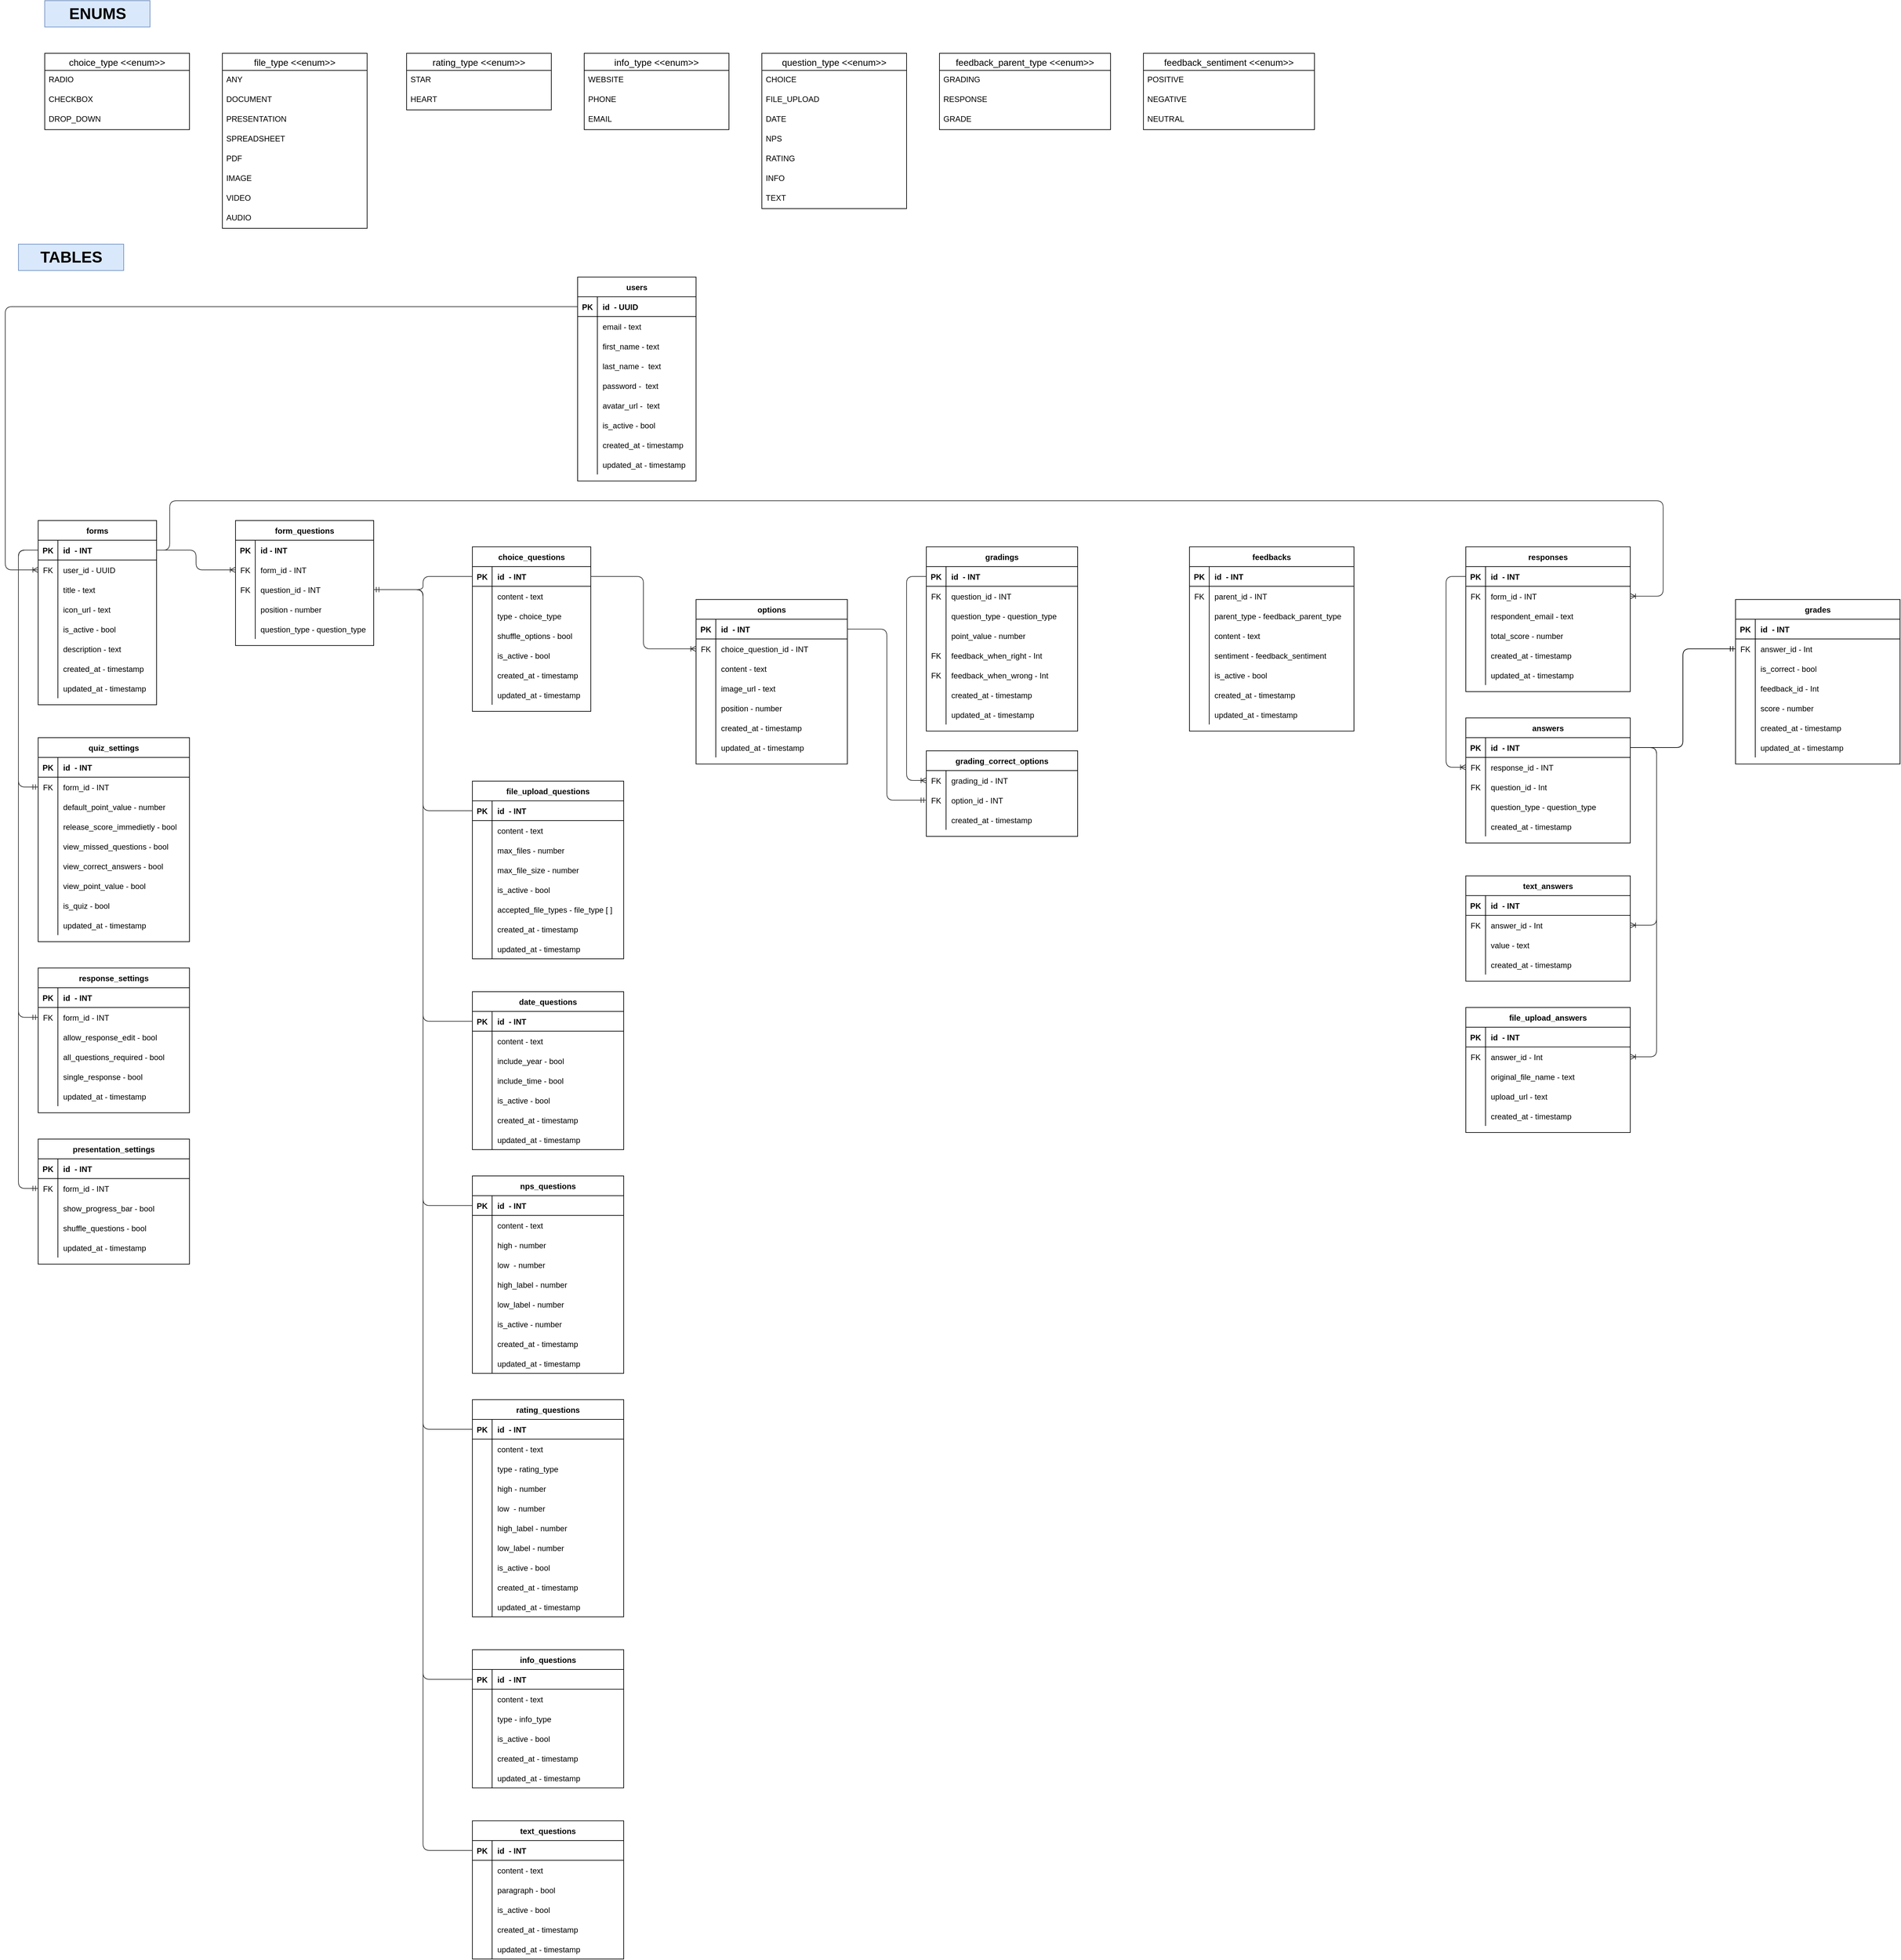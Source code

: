 <mxfile>
    <diagram id="wOuV8h-d2LtUYz8SfT_E" name="schema">
        <mxGraphModel dx="1561" dy="1241" grid="1" gridSize="10" guides="1" tooltips="1" connect="1" arrows="1" fold="1" page="0" pageScale="1" pageWidth="827" pageHeight="1169" math="0" shadow="0">
            <root>
                <mxCell id="0"/>
                <mxCell id="1" parent="0"/>
                <mxCell id="2" value="users" style="shape=table;startSize=30;container=1;collapsible=1;childLayout=tableLayout;fixedRows=1;rowLines=0;fontStyle=1;align=center;resizeLast=1;" parent="1" vertex="1">
                    <mxGeometry x="940" y="350" width="180" height="310" as="geometry"/>
                </mxCell>
                <mxCell id="3" value="" style="shape=partialRectangle;collapsible=0;dropTarget=0;pointerEvents=0;fillColor=none;top=0;left=0;bottom=1;right=0;points=[[0,0.5],[1,0.5]];portConstraint=eastwest;" parent="2" vertex="1">
                    <mxGeometry y="30" width="180" height="30" as="geometry"/>
                </mxCell>
                <mxCell id="4" value="PK" style="shape=partialRectangle;connectable=0;fillColor=none;top=0;left=0;bottom=0;right=0;fontStyle=1;overflow=hidden;" parent="3" vertex="1">
                    <mxGeometry width="30" height="30" as="geometry">
                        <mxRectangle width="30" height="30" as="alternateBounds"/>
                    </mxGeometry>
                </mxCell>
                <mxCell id="5" value="id  - UUID" style="shape=partialRectangle;connectable=0;fillColor=none;top=0;left=0;bottom=0;right=0;align=left;spacingLeft=6;fontStyle=1;overflow=hidden;" parent="3" vertex="1">
                    <mxGeometry x="30" width="150" height="30" as="geometry">
                        <mxRectangle width="150" height="30" as="alternateBounds"/>
                    </mxGeometry>
                </mxCell>
                <mxCell id="6" value="" style="shape=partialRectangle;collapsible=0;dropTarget=0;pointerEvents=0;fillColor=none;top=0;left=0;bottom=0;right=0;points=[[0,0.5],[1,0.5]];portConstraint=eastwest;" parent="2" vertex="1">
                    <mxGeometry y="60" width="180" height="30" as="geometry"/>
                </mxCell>
                <mxCell id="7" value="" style="shape=partialRectangle;connectable=0;fillColor=none;top=0;left=0;bottom=0;right=0;editable=1;overflow=hidden;" parent="6" vertex="1">
                    <mxGeometry width="30" height="30" as="geometry">
                        <mxRectangle width="30" height="30" as="alternateBounds"/>
                    </mxGeometry>
                </mxCell>
                <mxCell id="8" value="email - text" style="shape=partialRectangle;connectable=0;fillColor=none;top=0;left=0;bottom=0;right=0;align=left;spacingLeft=6;overflow=hidden;" parent="6" vertex="1">
                    <mxGeometry x="30" width="150" height="30" as="geometry">
                        <mxRectangle width="150" height="30" as="alternateBounds"/>
                    </mxGeometry>
                </mxCell>
                <mxCell id="9" value="" style="shape=partialRectangle;collapsible=0;dropTarget=0;pointerEvents=0;fillColor=none;top=0;left=0;bottom=0;right=0;points=[[0,0.5],[1,0.5]];portConstraint=eastwest;" parent="2" vertex="1">
                    <mxGeometry y="90" width="180" height="30" as="geometry"/>
                </mxCell>
                <mxCell id="10" value="" style="shape=partialRectangle;connectable=0;fillColor=none;top=0;left=0;bottom=0;right=0;editable=1;overflow=hidden;" parent="9" vertex="1">
                    <mxGeometry width="30" height="30" as="geometry">
                        <mxRectangle width="30" height="30" as="alternateBounds"/>
                    </mxGeometry>
                </mxCell>
                <mxCell id="11" value="first_name - text" style="shape=partialRectangle;connectable=0;fillColor=none;top=0;left=0;bottom=0;right=0;align=left;spacingLeft=6;overflow=hidden;" parent="9" vertex="1">
                    <mxGeometry x="30" width="150" height="30" as="geometry">
                        <mxRectangle width="150" height="30" as="alternateBounds"/>
                    </mxGeometry>
                </mxCell>
                <mxCell id="12" value="" style="shape=partialRectangle;collapsible=0;dropTarget=0;pointerEvents=0;fillColor=none;top=0;left=0;bottom=0;right=0;points=[[0,0.5],[1,0.5]];portConstraint=eastwest;" parent="2" vertex="1">
                    <mxGeometry y="120" width="180" height="30" as="geometry"/>
                </mxCell>
                <mxCell id="13" value="" style="shape=partialRectangle;connectable=0;fillColor=none;top=0;left=0;bottom=0;right=0;editable=1;overflow=hidden;" parent="12" vertex="1">
                    <mxGeometry width="30" height="30" as="geometry">
                        <mxRectangle width="30" height="30" as="alternateBounds"/>
                    </mxGeometry>
                </mxCell>
                <mxCell id="14" value="last_name -  text" style="shape=partialRectangle;connectable=0;fillColor=none;top=0;left=0;bottom=0;right=0;align=left;spacingLeft=6;overflow=hidden;" parent="12" vertex="1">
                    <mxGeometry x="30" width="150" height="30" as="geometry">
                        <mxRectangle width="150" height="30" as="alternateBounds"/>
                    </mxGeometry>
                </mxCell>
                <mxCell id="50" value="" style="shape=partialRectangle;collapsible=0;dropTarget=0;pointerEvents=0;fillColor=none;top=0;left=0;bottom=0;right=0;points=[[0,0.5],[1,0.5]];portConstraint=eastwest;" parent="2" vertex="1">
                    <mxGeometry y="150" width="180" height="30" as="geometry"/>
                </mxCell>
                <mxCell id="51" value="" style="shape=partialRectangle;connectable=0;fillColor=none;top=0;left=0;bottom=0;right=0;editable=1;overflow=hidden;" parent="50" vertex="1">
                    <mxGeometry width="30" height="30" as="geometry">
                        <mxRectangle width="30" height="30" as="alternateBounds"/>
                    </mxGeometry>
                </mxCell>
                <mxCell id="52" value="password -  text" style="shape=partialRectangle;connectable=0;fillColor=none;top=0;left=0;bottom=0;right=0;align=left;spacingLeft=6;overflow=hidden;" parent="50" vertex="1">
                    <mxGeometry x="30" width="150" height="30" as="geometry">
                        <mxRectangle width="150" height="30" as="alternateBounds"/>
                    </mxGeometry>
                </mxCell>
                <mxCell id="53" value="" style="shape=partialRectangle;collapsible=0;dropTarget=0;pointerEvents=0;fillColor=none;top=0;left=0;bottom=0;right=0;points=[[0,0.5],[1,0.5]];portConstraint=eastwest;" parent="2" vertex="1">
                    <mxGeometry y="180" width="180" height="30" as="geometry"/>
                </mxCell>
                <mxCell id="54" value="" style="shape=partialRectangle;connectable=0;fillColor=none;top=0;left=0;bottom=0;right=0;editable=1;overflow=hidden;" parent="53" vertex="1">
                    <mxGeometry width="30" height="30" as="geometry">
                        <mxRectangle width="30" height="30" as="alternateBounds"/>
                    </mxGeometry>
                </mxCell>
                <mxCell id="55" value="avatar_url -  text" style="shape=partialRectangle;connectable=0;fillColor=none;top=0;left=0;bottom=0;right=0;align=left;spacingLeft=6;overflow=hidden;" parent="53" vertex="1">
                    <mxGeometry x="30" width="150" height="30" as="geometry">
                        <mxRectangle width="150" height="30" as="alternateBounds"/>
                    </mxGeometry>
                </mxCell>
                <mxCell id="56" value="" style="shape=partialRectangle;collapsible=0;dropTarget=0;pointerEvents=0;fillColor=none;top=0;left=0;bottom=0;right=0;points=[[0,0.5],[1,0.5]];portConstraint=eastwest;" parent="2" vertex="1">
                    <mxGeometry y="210" width="180" height="30" as="geometry"/>
                </mxCell>
                <mxCell id="57" value="" style="shape=partialRectangle;connectable=0;fillColor=none;top=0;left=0;bottom=0;right=0;editable=1;overflow=hidden;" parent="56" vertex="1">
                    <mxGeometry width="30" height="30" as="geometry">
                        <mxRectangle width="30" height="30" as="alternateBounds"/>
                    </mxGeometry>
                </mxCell>
                <mxCell id="58" value="is_active - bool" style="shape=partialRectangle;connectable=0;fillColor=none;top=0;left=0;bottom=0;right=0;align=left;spacingLeft=6;overflow=hidden;" parent="56" vertex="1">
                    <mxGeometry x="30" width="150" height="30" as="geometry">
                        <mxRectangle width="150" height="30" as="alternateBounds"/>
                    </mxGeometry>
                </mxCell>
                <mxCell id="59" value="" style="shape=partialRectangle;collapsible=0;dropTarget=0;pointerEvents=0;fillColor=none;top=0;left=0;bottom=0;right=0;points=[[0,0.5],[1,0.5]];portConstraint=eastwest;" parent="2" vertex="1">
                    <mxGeometry y="240" width="180" height="30" as="geometry"/>
                </mxCell>
                <mxCell id="60" value="" style="shape=partialRectangle;connectable=0;fillColor=none;top=0;left=0;bottom=0;right=0;editable=1;overflow=hidden;" parent="59" vertex="1">
                    <mxGeometry width="30" height="30" as="geometry">
                        <mxRectangle width="30" height="30" as="alternateBounds"/>
                    </mxGeometry>
                </mxCell>
                <mxCell id="61" value="created_at - timestamp" style="shape=partialRectangle;connectable=0;fillColor=none;top=0;left=0;bottom=0;right=0;align=left;spacingLeft=6;overflow=hidden;" parent="59" vertex="1">
                    <mxGeometry x="30" width="150" height="30" as="geometry">
                        <mxRectangle width="150" height="30" as="alternateBounds"/>
                    </mxGeometry>
                </mxCell>
                <mxCell id="622" value="" style="shape=partialRectangle;collapsible=0;dropTarget=0;pointerEvents=0;fillColor=none;top=0;left=0;bottom=0;right=0;points=[[0,0.5],[1,0.5]];portConstraint=eastwest;" parent="2" vertex="1">
                    <mxGeometry y="270" width="180" height="30" as="geometry"/>
                </mxCell>
                <mxCell id="623" value="" style="shape=partialRectangle;connectable=0;fillColor=none;top=0;left=0;bottom=0;right=0;editable=1;overflow=hidden;" parent="622" vertex="1">
                    <mxGeometry width="30" height="30" as="geometry">
                        <mxRectangle width="30" height="30" as="alternateBounds"/>
                    </mxGeometry>
                </mxCell>
                <mxCell id="624" value="updated_at - timestamp" style="shape=partialRectangle;connectable=0;fillColor=none;top=0;left=0;bottom=0;right=0;align=left;spacingLeft=6;overflow=hidden;" parent="622" vertex="1">
                    <mxGeometry x="30" width="150" height="30" as="geometry">
                        <mxRectangle width="150" height="30" as="alternateBounds"/>
                    </mxGeometry>
                </mxCell>
                <mxCell id="15" value="choice_type &lt;&lt;enum&gt;&gt;" style="swimlane;fontStyle=0;childLayout=stackLayout;horizontal=1;startSize=26;horizontalStack=0;resizeParent=1;resizeParentMax=0;resizeLast=0;collapsible=1;marginBottom=0;align=center;fontSize=14;" parent="1" vertex="1">
                    <mxGeometry x="130" y="10" width="220" height="116" as="geometry"/>
                </mxCell>
                <mxCell id="16" value="RADIO" style="text;strokeColor=none;fillColor=none;spacingLeft=4;spacingRight=4;overflow=hidden;rotatable=0;points=[[0,0.5],[1,0.5]];portConstraint=eastwest;fontSize=12;" parent="15" vertex="1">
                    <mxGeometry y="26" width="220" height="30" as="geometry"/>
                </mxCell>
                <mxCell id="17" value="CHECKBOX" style="text;strokeColor=none;fillColor=none;spacingLeft=4;spacingRight=4;overflow=hidden;rotatable=0;points=[[0,0.5],[1,0.5]];portConstraint=eastwest;fontSize=12;" parent="15" vertex="1">
                    <mxGeometry y="56" width="220" height="30" as="geometry"/>
                </mxCell>
                <mxCell id="18" value="DROP_DOWN" style="text;strokeColor=none;fillColor=none;spacingLeft=4;spacingRight=4;overflow=hidden;rotatable=0;points=[[0,0.5],[1,0.5]];portConstraint=eastwest;fontSize=12;" parent="15" vertex="1">
                    <mxGeometry y="86" width="220" height="30" as="geometry"/>
                </mxCell>
                <mxCell id="19" value="file_type &lt;&lt;enum&gt;&gt;" style="swimlane;fontStyle=0;childLayout=stackLayout;horizontal=1;startSize=26;horizontalStack=0;resizeParent=1;resizeParentMax=0;resizeLast=0;collapsible=1;marginBottom=0;align=center;fontSize=14;" parent="1" vertex="1">
                    <mxGeometry x="400" y="10" width="220" height="266" as="geometry"/>
                </mxCell>
                <mxCell id="20" value="ANY" style="text;strokeColor=none;fillColor=none;spacingLeft=4;spacingRight=4;overflow=hidden;rotatable=0;points=[[0,0.5],[1,0.5]];portConstraint=eastwest;fontSize=12;" parent="19" vertex="1">
                    <mxGeometry y="26" width="220" height="30" as="geometry"/>
                </mxCell>
                <mxCell id="21" value="DOCUMENT" style="text;strokeColor=none;fillColor=none;spacingLeft=4;spacingRight=4;overflow=hidden;rotatable=0;points=[[0,0.5],[1,0.5]];portConstraint=eastwest;fontSize=12;" parent="19" vertex="1">
                    <mxGeometry y="56" width="220" height="30" as="geometry"/>
                </mxCell>
                <mxCell id="22" value="PRESENTATION" style="text;strokeColor=none;fillColor=none;spacingLeft=4;spacingRight=4;overflow=hidden;rotatable=0;points=[[0,0.5],[1,0.5]];portConstraint=eastwest;fontSize=12;" parent="19" vertex="1">
                    <mxGeometry y="86" width="220" height="30" as="geometry"/>
                </mxCell>
                <mxCell id="23" value="SPREADSHEET" style="text;strokeColor=none;fillColor=none;spacingLeft=4;spacingRight=4;overflow=hidden;rotatable=0;points=[[0,0.5],[1,0.5]];portConstraint=eastwest;fontSize=12;" parent="19" vertex="1">
                    <mxGeometry y="116" width="220" height="30" as="geometry"/>
                </mxCell>
                <mxCell id="24" value="PDF" style="text;strokeColor=none;fillColor=none;spacingLeft=4;spacingRight=4;overflow=hidden;rotatable=0;points=[[0,0.5],[1,0.5]];portConstraint=eastwest;fontSize=12;" parent="19" vertex="1">
                    <mxGeometry y="146" width="220" height="30" as="geometry"/>
                </mxCell>
                <mxCell id="25" value="IMAGE" style="text;strokeColor=none;fillColor=none;spacingLeft=4;spacingRight=4;overflow=hidden;rotatable=0;points=[[0,0.5],[1,0.5]];portConstraint=eastwest;fontSize=12;" parent="19" vertex="1">
                    <mxGeometry y="176" width="220" height="30" as="geometry"/>
                </mxCell>
                <mxCell id="26" value="VIDEO" style="text;strokeColor=none;fillColor=none;spacingLeft=4;spacingRight=4;overflow=hidden;rotatable=0;points=[[0,0.5],[1,0.5]];portConstraint=eastwest;fontSize=12;" parent="19" vertex="1">
                    <mxGeometry y="206" width="220" height="30" as="geometry"/>
                </mxCell>
                <mxCell id="27" value="AUDIO" style="text;strokeColor=none;fillColor=none;spacingLeft=4;spacingRight=4;overflow=hidden;rotatable=0;points=[[0,0.5],[1,0.5]];portConstraint=eastwest;fontSize=12;" parent="19" vertex="1">
                    <mxGeometry y="236" width="220" height="30" as="geometry"/>
                </mxCell>
                <mxCell id="28" value="rating_type &lt;&lt;enum&gt;&gt;" style="swimlane;fontStyle=0;childLayout=stackLayout;horizontal=1;startSize=26;horizontalStack=0;resizeParent=1;resizeParentMax=0;resizeLast=0;collapsible=1;marginBottom=0;align=center;fontSize=14;" parent="1" vertex="1">
                    <mxGeometry x="680" y="10" width="220" height="86" as="geometry"/>
                </mxCell>
                <mxCell id="29" value="STAR" style="text;strokeColor=none;fillColor=none;spacingLeft=4;spacingRight=4;overflow=hidden;rotatable=0;points=[[0,0.5],[1,0.5]];portConstraint=eastwest;fontSize=12;" parent="28" vertex="1">
                    <mxGeometry y="26" width="220" height="30" as="geometry"/>
                </mxCell>
                <mxCell id="30" value="HEART" style="text;strokeColor=none;fillColor=none;spacingLeft=4;spacingRight=4;overflow=hidden;rotatable=0;points=[[0,0.5],[1,0.5]];portConstraint=eastwest;fontSize=12;" parent="28" vertex="1">
                    <mxGeometry y="56" width="220" height="30" as="geometry"/>
                </mxCell>
                <mxCell id="37" value="info_type &lt;&lt;enum&gt;&gt;" style="swimlane;fontStyle=0;childLayout=stackLayout;horizontal=1;startSize=26;horizontalStack=0;resizeParent=1;resizeParentMax=0;resizeLast=0;collapsible=1;marginBottom=0;align=center;fontSize=14;" parent="1" vertex="1">
                    <mxGeometry x="950" y="10" width="220" height="116" as="geometry"/>
                </mxCell>
                <mxCell id="38" value="WEBSITE" style="text;strokeColor=none;fillColor=none;spacingLeft=4;spacingRight=4;overflow=hidden;rotatable=0;points=[[0,0.5],[1,0.5]];portConstraint=eastwest;fontSize=12;" parent="37" vertex="1">
                    <mxGeometry y="26" width="220" height="30" as="geometry"/>
                </mxCell>
                <mxCell id="39" value="PHONE" style="text;strokeColor=none;fillColor=none;spacingLeft=4;spacingRight=4;overflow=hidden;rotatable=0;points=[[0,0.5],[1,0.5]];portConstraint=eastwest;fontSize=12;" parent="37" vertex="1">
                    <mxGeometry y="56" width="220" height="30" as="geometry"/>
                </mxCell>
                <mxCell id="40" value="EMAIL" style="text;strokeColor=none;fillColor=none;spacingLeft=4;spacingRight=4;overflow=hidden;rotatable=0;points=[[0,0.5],[1,0.5]];portConstraint=eastwest;fontSize=12;" parent="37" vertex="1">
                    <mxGeometry y="86" width="220" height="30" as="geometry"/>
                </mxCell>
                <mxCell id="41" value="question_type &lt;&lt;enum&gt;&gt;" style="swimlane;fontStyle=0;childLayout=stackLayout;horizontal=1;startSize=26;horizontalStack=0;resizeParent=1;resizeParentMax=0;resizeLast=0;collapsible=1;marginBottom=0;align=center;fontSize=14;" parent="1" vertex="1">
                    <mxGeometry x="1220" y="10" width="220" height="236" as="geometry"/>
                </mxCell>
                <mxCell id="42" value="CHOICE" style="text;strokeColor=none;fillColor=none;spacingLeft=4;spacingRight=4;overflow=hidden;rotatable=0;points=[[0,0.5],[1,0.5]];portConstraint=eastwest;fontSize=12;" parent="41" vertex="1">
                    <mxGeometry y="26" width="220" height="30" as="geometry"/>
                </mxCell>
                <mxCell id="43" value="FILE_UPLOAD" style="text;strokeColor=none;fillColor=none;spacingLeft=4;spacingRight=4;overflow=hidden;rotatable=0;points=[[0,0.5],[1,0.5]];portConstraint=eastwest;fontSize=12;" parent="41" vertex="1">
                    <mxGeometry y="56" width="220" height="30" as="geometry"/>
                </mxCell>
                <mxCell id="44" value="DATE" style="text;strokeColor=none;fillColor=none;spacingLeft=4;spacingRight=4;overflow=hidden;rotatable=0;points=[[0,0.5],[1,0.5]];portConstraint=eastwest;fontSize=12;" parent="41" vertex="1">
                    <mxGeometry y="86" width="220" height="30" as="geometry"/>
                </mxCell>
                <mxCell id="45" value="NPS" style="text;strokeColor=none;fillColor=none;spacingLeft=4;spacingRight=4;overflow=hidden;rotatable=0;points=[[0,0.5],[1,0.5]];portConstraint=eastwest;fontSize=12;" parent="41" vertex="1">
                    <mxGeometry y="116" width="220" height="30" as="geometry"/>
                </mxCell>
                <mxCell id="46" value="RATING" style="text;strokeColor=none;fillColor=none;spacingLeft=4;spacingRight=4;overflow=hidden;rotatable=0;points=[[0,0.5],[1,0.5]];portConstraint=eastwest;fontSize=12;" parent="41" vertex="1">
                    <mxGeometry y="146" width="220" height="30" as="geometry"/>
                </mxCell>
                <mxCell id="47" value="INFO" style="text;strokeColor=none;fillColor=none;spacingLeft=4;spacingRight=4;overflow=hidden;rotatable=0;points=[[0,0.5],[1,0.5]];portConstraint=eastwest;fontSize=12;" parent="41" vertex="1">
                    <mxGeometry y="176" width="220" height="30" as="geometry"/>
                </mxCell>
                <mxCell id="48" value="TEXT" style="text;strokeColor=none;fillColor=none;spacingLeft=4;spacingRight=4;overflow=hidden;rotatable=0;points=[[0,0.5],[1,0.5]];portConstraint=eastwest;fontSize=12;" parent="41" vertex="1">
                    <mxGeometry y="206" width="220" height="30" as="geometry"/>
                </mxCell>
                <mxCell id="426" value="feedback_parent_type &lt;&lt;enum&gt;&gt;" style="swimlane;fontStyle=0;childLayout=stackLayout;horizontal=1;startSize=26;horizontalStack=0;resizeParent=1;resizeParentMax=0;resizeLast=0;collapsible=1;marginBottom=0;align=center;fontSize=14;" parent="1" vertex="1">
                    <mxGeometry x="1490" y="10" width="260" height="116" as="geometry"/>
                </mxCell>
                <mxCell id="427" value="GRADING" style="text;strokeColor=none;fillColor=none;spacingLeft=4;spacingRight=4;overflow=hidden;rotatable=0;points=[[0,0.5],[1,0.5]];portConstraint=eastwest;fontSize=12;" parent="426" vertex="1">
                    <mxGeometry y="26" width="260" height="30" as="geometry"/>
                </mxCell>
                <mxCell id="428" value="RESPONSE" style="text;strokeColor=none;fillColor=none;spacingLeft=4;spacingRight=4;overflow=hidden;rotatable=0;points=[[0,0.5],[1,0.5]];portConstraint=eastwest;fontSize=12;" parent="426" vertex="1">
                    <mxGeometry y="56" width="260" height="30" as="geometry"/>
                </mxCell>
                <mxCell id="649" value="GRADE" style="text;strokeColor=none;fillColor=none;spacingLeft=4;spacingRight=4;overflow=hidden;rotatable=0;points=[[0,0.5],[1,0.5]];portConstraint=eastwest;fontSize=12;" parent="426" vertex="1">
                    <mxGeometry y="86" width="260" height="30" as="geometry"/>
                </mxCell>
                <mxCell id="430" value="feedback_sentiment &lt;&lt;enum&gt;&gt;" style="swimlane;fontStyle=0;childLayout=stackLayout;horizontal=1;startSize=26;horizontalStack=0;resizeParent=1;resizeParentMax=0;resizeLast=0;collapsible=1;marginBottom=0;align=center;fontSize=14;" parent="1" vertex="1">
                    <mxGeometry x="1800" y="10" width="260" height="116" as="geometry"/>
                </mxCell>
                <mxCell id="431" value="POSITIVE" style="text;strokeColor=none;fillColor=none;spacingLeft=4;spacingRight=4;overflow=hidden;rotatable=0;points=[[0,0.5],[1,0.5]];portConstraint=eastwest;fontSize=12;" parent="430" vertex="1">
                    <mxGeometry y="26" width="260" height="30" as="geometry"/>
                </mxCell>
                <mxCell id="432" value="NEGATIVE" style="text;strokeColor=none;fillColor=none;spacingLeft=4;spacingRight=4;overflow=hidden;rotatable=0;points=[[0,0.5],[1,0.5]];portConstraint=eastwest;fontSize=12;" parent="430" vertex="1">
                    <mxGeometry y="56" width="260" height="30" as="geometry"/>
                </mxCell>
                <mxCell id="433" value="NEUTRAL" style="text;strokeColor=none;fillColor=none;spacingLeft=4;spacingRight=4;overflow=hidden;rotatable=0;points=[[0,0.5],[1,0.5]];portConstraint=eastwest;fontSize=12;" parent="430" vertex="1">
                    <mxGeometry y="86" width="260" height="30" as="geometry"/>
                </mxCell>
                <mxCell id="ssSeVB2z_B7_vNSHbuVO-642" value="ENUMS" style="text;strokeColor=#6c8ebf;fillColor=#dae8fc;html=1;fontSize=24;fontStyle=1;verticalAlign=middle;align=center;" parent="1" vertex="1">
                    <mxGeometry x="130" y="-70" width="160" height="40" as="geometry"/>
                </mxCell>
                <mxCell id="PTU-AuY9a-xdLqSOpPIt-624" value="forms" style="shape=table;startSize=30;container=1;collapsible=1;childLayout=tableLayout;fixedRows=1;rowLines=0;fontStyle=1;align=center;resizeLast=1;" parent="1" vertex="1">
                    <mxGeometry x="120" y="720" width="180" height="280" as="geometry"/>
                </mxCell>
                <mxCell id="PTU-AuY9a-xdLqSOpPIt-625" value="" style="shape=partialRectangle;collapsible=0;dropTarget=0;pointerEvents=0;fillColor=none;top=0;left=0;bottom=1;right=0;points=[[0,0.5],[1,0.5]];portConstraint=eastwest;" parent="PTU-AuY9a-xdLqSOpPIt-624" vertex="1">
                    <mxGeometry y="30" width="180" height="30" as="geometry"/>
                </mxCell>
                <mxCell id="PTU-AuY9a-xdLqSOpPIt-626" value="PK" style="shape=partialRectangle;connectable=0;fillColor=none;top=0;left=0;bottom=0;right=0;fontStyle=1;overflow=hidden;" parent="PTU-AuY9a-xdLqSOpPIt-625" vertex="1">
                    <mxGeometry width="30" height="30" as="geometry">
                        <mxRectangle width="30" height="30" as="alternateBounds"/>
                    </mxGeometry>
                </mxCell>
                <mxCell id="PTU-AuY9a-xdLqSOpPIt-627" value="id  - INT" style="shape=partialRectangle;connectable=0;fillColor=none;top=0;left=0;bottom=0;right=0;align=left;spacingLeft=6;fontStyle=1;overflow=hidden;" parent="PTU-AuY9a-xdLqSOpPIt-625" vertex="1">
                    <mxGeometry x="30" width="150" height="30" as="geometry">
                        <mxRectangle width="150" height="30" as="alternateBounds"/>
                    </mxGeometry>
                </mxCell>
                <mxCell id="PTU-AuY9a-xdLqSOpPIt-628" value="" style="shape=partialRectangle;collapsible=0;dropTarget=0;pointerEvents=0;fillColor=none;top=0;left=0;bottom=0;right=0;points=[[0,0.5],[1,0.5]];portConstraint=eastwest;" parent="PTU-AuY9a-xdLqSOpPIt-624" vertex="1">
                    <mxGeometry y="60" width="180" height="30" as="geometry"/>
                </mxCell>
                <mxCell id="PTU-AuY9a-xdLqSOpPIt-629" value="FK" style="shape=partialRectangle;connectable=0;fillColor=none;top=0;left=0;bottom=0;right=0;editable=1;overflow=hidden;" parent="PTU-AuY9a-xdLqSOpPIt-628" vertex="1">
                    <mxGeometry width="30" height="30" as="geometry">
                        <mxRectangle width="30" height="30" as="alternateBounds"/>
                    </mxGeometry>
                </mxCell>
                <mxCell id="PTU-AuY9a-xdLqSOpPIt-630" value="user_id - UUID" style="shape=partialRectangle;connectable=0;fillColor=none;top=0;left=0;bottom=0;right=0;align=left;spacingLeft=6;overflow=hidden;" parent="PTU-AuY9a-xdLqSOpPIt-628" vertex="1">
                    <mxGeometry x="30" width="150" height="30" as="geometry">
                        <mxRectangle width="150" height="30" as="alternateBounds"/>
                    </mxGeometry>
                </mxCell>
                <mxCell id="PTU-AuY9a-xdLqSOpPIt-631" value="" style="shape=partialRectangle;collapsible=0;dropTarget=0;pointerEvents=0;fillColor=none;top=0;left=0;bottom=0;right=0;points=[[0,0.5],[1,0.5]];portConstraint=eastwest;" parent="PTU-AuY9a-xdLqSOpPIt-624" vertex="1">
                    <mxGeometry y="90" width="180" height="30" as="geometry"/>
                </mxCell>
                <mxCell id="PTU-AuY9a-xdLqSOpPIt-632" value="" style="shape=partialRectangle;connectable=0;fillColor=none;top=0;left=0;bottom=0;right=0;editable=1;overflow=hidden;" parent="PTU-AuY9a-xdLqSOpPIt-631" vertex="1">
                    <mxGeometry width="30" height="30" as="geometry">
                        <mxRectangle width="30" height="30" as="alternateBounds"/>
                    </mxGeometry>
                </mxCell>
                <mxCell id="PTU-AuY9a-xdLqSOpPIt-633" value="title - text" style="shape=partialRectangle;connectable=0;fillColor=none;top=0;left=0;bottom=0;right=0;align=left;spacingLeft=6;overflow=hidden;" parent="PTU-AuY9a-xdLqSOpPIt-631" vertex="1">
                    <mxGeometry x="30" width="150" height="30" as="geometry">
                        <mxRectangle width="150" height="30" as="alternateBounds"/>
                    </mxGeometry>
                </mxCell>
                <mxCell id="PTU-AuY9a-xdLqSOpPIt-634" value="" style="shape=partialRectangle;collapsible=0;dropTarget=0;pointerEvents=0;fillColor=none;top=0;left=0;bottom=0;right=0;points=[[0,0.5],[1,0.5]];portConstraint=eastwest;" parent="PTU-AuY9a-xdLqSOpPIt-624" vertex="1">
                    <mxGeometry y="120" width="180" height="30" as="geometry"/>
                </mxCell>
                <mxCell id="PTU-AuY9a-xdLqSOpPIt-635" value="" style="shape=partialRectangle;connectable=0;fillColor=none;top=0;left=0;bottom=0;right=0;editable=1;overflow=hidden;" parent="PTU-AuY9a-xdLqSOpPIt-634" vertex="1">
                    <mxGeometry width="30" height="30" as="geometry">
                        <mxRectangle width="30" height="30" as="alternateBounds"/>
                    </mxGeometry>
                </mxCell>
                <mxCell id="PTU-AuY9a-xdLqSOpPIt-636" value="icon_url - text" style="shape=partialRectangle;connectable=0;fillColor=none;top=0;left=0;bottom=0;right=0;align=left;spacingLeft=6;overflow=hidden;" parent="PTU-AuY9a-xdLqSOpPIt-634" vertex="1">
                    <mxGeometry x="30" width="150" height="30" as="geometry">
                        <mxRectangle width="150" height="30" as="alternateBounds"/>
                    </mxGeometry>
                </mxCell>
                <mxCell id="PTU-AuY9a-xdLqSOpPIt-649" value="" style="shape=partialRectangle;collapsible=0;dropTarget=0;pointerEvents=0;fillColor=none;top=0;left=0;bottom=0;right=0;points=[[0,0.5],[1,0.5]];portConstraint=eastwest;" parent="PTU-AuY9a-xdLqSOpPIt-624" vertex="1">
                    <mxGeometry y="150" width="180" height="30" as="geometry"/>
                </mxCell>
                <mxCell id="PTU-AuY9a-xdLqSOpPIt-650" value="" style="shape=partialRectangle;connectable=0;fillColor=none;top=0;left=0;bottom=0;right=0;editable=1;overflow=hidden;" parent="PTU-AuY9a-xdLqSOpPIt-649" vertex="1">
                    <mxGeometry width="30" height="30" as="geometry">
                        <mxRectangle width="30" height="30" as="alternateBounds"/>
                    </mxGeometry>
                </mxCell>
                <mxCell id="PTU-AuY9a-xdLqSOpPIt-651" value="is_active - bool" style="shape=partialRectangle;connectable=0;fillColor=none;top=0;left=0;bottom=0;right=0;align=left;spacingLeft=6;overflow=hidden;" parent="PTU-AuY9a-xdLqSOpPIt-649" vertex="1">
                    <mxGeometry x="30" width="150" height="30" as="geometry">
                        <mxRectangle width="150" height="30" as="alternateBounds"/>
                    </mxGeometry>
                </mxCell>
                <mxCell id="PTU-AuY9a-xdLqSOpPIt-637" value="" style="shape=partialRectangle;collapsible=0;dropTarget=0;pointerEvents=0;fillColor=none;top=0;left=0;bottom=0;right=0;points=[[0,0.5],[1,0.5]];portConstraint=eastwest;" parent="PTU-AuY9a-xdLqSOpPIt-624" vertex="1">
                    <mxGeometry y="180" width="180" height="30" as="geometry"/>
                </mxCell>
                <mxCell id="PTU-AuY9a-xdLqSOpPIt-638" value="" style="shape=partialRectangle;connectable=0;fillColor=none;top=0;left=0;bottom=0;right=0;editable=1;overflow=hidden;" parent="PTU-AuY9a-xdLqSOpPIt-637" vertex="1">
                    <mxGeometry width="30" height="30" as="geometry">
                        <mxRectangle width="30" height="30" as="alternateBounds"/>
                    </mxGeometry>
                </mxCell>
                <mxCell id="PTU-AuY9a-xdLqSOpPIt-639" value="description - text" style="shape=partialRectangle;connectable=0;fillColor=none;top=0;left=0;bottom=0;right=0;align=left;spacingLeft=6;overflow=hidden;" parent="PTU-AuY9a-xdLqSOpPIt-637" vertex="1">
                    <mxGeometry x="30" width="150" height="30" as="geometry">
                        <mxRectangle width="150" height="30" as="alternateBounds"/>
                    </mxGeometry>
                </mxCell>
                <mxCell id="PTU-AuY9a-xdLqSOpPIt-640" value="" style="shape=partialRectangle;collapsible=0;dropTarget=0;pointerEvents=0;fillColor=none;top=0;left=0;bottom=0;right=0;points=[[0,0.5],[1,0.5]];portConstraint=eastwest;" parent="PTU-AuY9a-xdLqSOpPIt-624" vertex="1">
                    <mxGeometry y="210" width="180" height="30" as="geometry"/>
                </mxCell>
                <mxCell id="PTU-AuY9a-xdLqSOpPIt-641" value="" style="shape=partialRectangle;connectable=0;fillColor=none;top=0;left=0;bottom=0;right=0;editable=1;overflow=hidden;" parent="PTU-AuY9a-xdLqSOpPIt-640" vertex="1">
                    <mxGeometry width="30" height="30" as="geometry">
                        <mxRectangle width="30" height="30" as="alternateBounds"/>
                    </mxGeometry>
                </mxCell>
                <mxCell id="PTU-AuY9a-xdLqSOpPIt-642" value="created_at - timestamp" style="shape=partialRectangle;connectable=0;fillColor=none;top=0;left=0;bottom=0;right=0;align=left;spacingLeft=6;overflow=hidden;" parent="PTU-AuY9a-xdLqSOpPIt-640" vertex="1">
                    <mxGeometry x="30" width="150" height="30" as="geometry">
                        <mxRectangle width="150" height="30" as="alternateBounds"/>
                    </mxGeometry>
                </mxCell>
                <mxCell id="PTU-AuY9a-xdLqSOpPIt-646" value="" style="shape=partialRectangle;collapsible=0;dropTarget=0;pointerEvents=0;fillColor=none;top=0;left=0;bottom=0;right=0;points=[[0,0.5],[1,0.5]];portConstraint=eastwest;" parent="PTU-AuY9a-xdLqSOpPIt-624" vertex="1">
                    <mxGeometry y="240" width="180" height="30" as="geometry"/>
                </mxCell>
                <mxCell id="PTU-AuY9a-xdLqSOpPIt-647" value="" style="shape=partialRectangle;connectable=0;fillColor=none;top=0;left=0;bottom=0;right=0;editable=1;overflow=hidden;" parent="PTU-AuY9a-xdLqSOpPIt-646" vertex="1">
                    <mxGeometry width="30" height="30" as="geometry">
                        <mxRectangle width="30" height="30" as="alternateBounds"/>
                    </mxGeometry>
                </mxCell>
                <mxCell id="PTU-AuY9a-xdLqSOpPIt-648" value="updated_at - timestamp" style="shape=partialRectangle;connectable=0;fillColor=none;top=0;left=0;bottom=0;right=0;align=left;spacingLeft=6;overflow=hidden;" parent="PTU-AuY9a-xdLqSOpPIt-646" vertex="1">
                    <mxGeometry x="30" width="150" height="30" as="geometry">
                        <mxRectangle width="150" height="30" as="alternateBounds"/>
                    </mxGeometry>
                </mxCell>
                <mxCell id="PTU-AuY9a-xdLqSOpPIt-655" style="edgeStyle=orthogonalEdgeStyle;rounded=1;html=1;exitX=0;exitY=0.5;exitDx=0;exitDy=0;entryX=0;entryY=0.5;entryDx=0;entryDy=0;endArrow=ERoneToMany;endFill=0;strokeColor=#333333;strokeWidth=1;" parent="1" source="3" target="PTU-AuY9a-xdLqSOpPIt-628" edge="1">
                    <mxGeometry relative="1" as="geometry">
                        <Array as="points">
                            <mxPoint x="70" y="395"/>
                            <mxPoint x="70" y="795"/>
                        </Array>
                    </mxGeometry>
                </mxCell>
                <mxCell id="ka0vKkikaVCdtTGaympY-624" value="quiz_settings" style="shape=table;startSize=30;container=1;collapsible=1;childLayout=tableLayout;fixedRows=1;rowLines=0;fontStyle=1;align=center;resizeLast=1;" parent="1" vertex="1">
                    <mxGeometry x="120" y="1050" width="230" height="310" as="geometry"/>
                </mxCell>
                <mxCell id="ka0vKkikaVCdtTGaympY-625" value="" style="shape=partialRectangle;collapsible=0;dropTarget=0;pointerEvents=0;fillColor=none;top=0;left=0;bottom=1;right=0;points=[[0,0.5],[1,0.5]];portConstraint=eastwest;" parent="ka0vKkikaVCdtTGaympY-624" vertex="1">
                    <mxGeometry y="30" width="230" height="30" as="geometry"/>
                </mxCell>
                <mxCell id="ka0vKkikaVCdtTGaympY-626" value="PK" style="shape=partialRectangle;connectable=0;fillColor=none;top=0;left=0;bottom=0;right=0;fontStyle=1;overflow=hidden;" parent="ka0vKkikaVCdtTGaympY-625" vertex="1">
                    <mxGeometry width="30" height="30" as="geometry">
                        <mxRectangle width="30" height="30" as="alternateBounds"/>
                    </mxGeometry>
                </mxCell>
                <mxCell id="ka0vKkikaVCdtTGaympY-627" value="id  - INT" style="shape=partialRectangle;connectable=0;fillColor=none;top=0;left=0;bottom=0;right=0;align=left;spacingLeft=6;fontStyle=1;overflow=hidden;" parent="ka0vKkikaVCdtTGaympY-625" vertex="1">
                    <mxGeometry x="30" width="200" height="30" as="geometry">
                        <mxRectangle width="200" height="30" as="alternateBounds"/>
                    </mxGeometry>
                </mxCell>
                <mxCell id="ka0vKkikaVCdtTGaympY-628" value="" style="shape=partialRectangle;collapsible=0;dropTarget=0;pointerEvents=0;fillColor=none;top=0;left=0;bottom=0;right=0;points=[[0,0.5],[1,0.5]];portConstraint=eastwest;" parent="ka0vKkikaVCdtTGaympY-624" vertex="1">
                    <mxGeometry y="60" width="230" height="30" as="geometry"/>
                </mxCell>
                <mxCell id="ka0vKkikaVCdtTGaympY-629" value="FK" style="shape=partialRectangle;connectable=0;fillColor=none;top=0;left=0;bottom=0;right=0;editable=1;overflow=hidden;" parent="ka0vKkikaVCdtTGaympY-628" vertex="1">
                    <mxGeometry width="30" height="30" as="geometry">
                        <mxRectangle width="30" height="30" as="alternateBounds"/>
                    </mxGeometry>
                </mxCell>
                <mxCell id="ka0vKkikaVCdtTGaympY-630" value="form_id - INT" style="shape=partialRectangle;connectable=0;fillColor=none;top=0;left=0;bottom=0;right=0;align=left;spacingLeft=6;overflow=hidden;" parent="ka0vKkikaVCdtTGaympY-628" vertex="1">
                    <mxGeometry x="30" width="200" height="30" as="geometry">
                        <mxRectangle width="200" height="30" as="alternateBounds"/>
                    </mxGeometry>
                </mxCell>
                <mxCell id="ka0vKkikaVCdtTGaympY-631" value="" style="shape=partialRectangle;collapsible=0;dropTarget=0;pointerEvents=0;fillColor=none;top=0;left=0;bottom=0;right=0;points=[[0,0.5],[1,0.5]];portConstraint=eastwest;" parent="ka0vKkikaVCdtTGaympY-624" vertex="1">
                    <mxGeometry y="90" width="230" height="30" as="geometry"/>
                </mxCell>
                <mxCell id="ka0vKkikaVCdtTGaympY-632" value="" style="shape=partialRectangle;connectable=0;fillColor=none;top=0;left=0;bottom=0;right=0;editable=1;overflow=hidden;" parent="ka0vKkikaVCdtTGaympY-631" vertex="1">
                    <mxGeometry width="30" height="30" as="geometry">
                        <mxRectangle width="30" height="30" as="alternateBounds"/>
                    </mxGeometry>
                </mxCell>
                <mxCell id="ka0vKkikaVCdtTGaympY-633" value="default_point_value - number" style="shape=partialRectangle;connectable=0;fillColor=none;top=0;left=0;bottom=0;right=0;align=left;spacingLeft=6;overflow=hidden;" parent="ka0vKkikaVCdtTGaympY-631" vertex="1">
                    <mxGeometry x="30" width="200" height="30" as="geometry">
                        <mxRectangle width="200" height="30" as="alternateBounds"/>
                    </mxGeometry>
                </mxCell>
                <mxCell id="ka0vKkikaVCdtTGaympY-634" value="" style="shape=partialRectangle;collapsible=0;dropTarget=0;pointerEvents=0;fillColor=none;top=0;left=0;bottom=0;right=0;points=[[0,0.5],[1,0.5]];portConstraint=eastwest;" parent="ka0vKkikaVCdtTGaympY-624" vertex="1">
                    <mxGeometry y="120" width="230" height="30" as="geometry"/>
                </mxCell>
                <mxCell id="ka0vKkikaVCdtTGaympY-635" value="" style="shape=partialRectangle;connectable=0;fillColor=none;top=0;left=0;bottom=0;right=0;editable=1;overflow=hidden;" parent="ka0vKkikaVCdtTGaympY-634" vertex="1">
                    <mxGeometry width="30" height="30" as="geometry">
                        <mxRectangle width="30" height="30" as="alternateBounds"/>
                    </mxGeometry>
                </mxCell>
                <mxCell id="ka0vKkikaVCdtTGaympY-636" value="release_score_immedietly - bool" style="shape=partialRectangle;connectable=0;fillColor=none;top=0;left=0;bottom=0;right=0;align=left;spacingLeft=6;overflow=hidden;" parent="ka0vKkikaVCdtTGaympY-634" vertex="1">
                    <mxGeometry x="30" width="200" height="30" as="geometry">
                        <mxRectangle width="200" height="30" as="alternateBounds"/>
                    </mxGeometry>
                </mxCell>
                <mxCell id="ka0vKkikaVCdtTGaympY-637" value="" style="shape=partialRectangle;collapsible=0;dropTarget=0;pointerEvents=0;fillColor=none;top=0;left=0;bottom=0;right=0;points=[[0,0.5],[1,0.5]];portConstraint=eastwest;" parent="ka0vKkikaVCdtTGaympY-624" vertex="1">
                    <mxGeometry y="150" width="230" height="30" as="geometry"/>
                </mxCell>
                <mxCell id="ka0vKkikaVCdtTGaympY-638" value="" style="shape=partialRectangle;connectable=0;fillColor=none;top=0;left=0;bottom=0;right=0;editable=1;overflow=hidden;" parent="ka0vKkikaVCdtTGaympY-637" vertex="1">
                    <mxGeometry width="30" height="30" as="geometry">
                        <mxRectangle width="30" height="30" as="alternateBounds"/>
                    </mxGeometry>
                </mxCell>
                <mxCell id="ka0vKkikaVCdtTGaympY-639" value="view_missed_questions - bool" style="shape=partialRectangle;connectable=0;fillColor=none;top=0;left=0;bottom=0;right=0;align=left;spacingLeft=6;overflow=hidden;" parent="ka0vKkikaVCdtTGaympY-637" vertex="1">
                    <mxGeometry x="30" width="200" height="30" as="geometry">
                        <mxRectangle width="200" height="30" as="alternateBounds"/>
                    </mxGeometry>
                </mxCell>
                <mxCell id="ka0vKkikaVCdtTGaympY-640" value="" style="shape=partialRectangle;collapsible=0;dropTarget=0;pointerEvents=0;fillColor=none;top=0;left=0;bottom=0;right=0;points=[[0,0.5],[1,0.5]];portConstraint=eastwest;" parent="ka0vKkikaVCdtTGaympY-624" vertex="1">
                    <mxGeometry y="180" width="230" height="30" as="geometry"/>
                </mxCell>
                <mxCell id="ka0vKkikaVCdtTGaympY-641" value="" style="shape=partialRectangle;connectable=0;fillColor=none;top=0;left=0;bottom=0;right=0;editable=1;overflow=hidden;" parent="ka0vKkikaVCdtTGaympY-640" vertex="1">
                    <mxGeometry width="30" height="30" as="geometry">
                        <mxRectangle width="30" height="30" as="alternateBounds"/>
                    </mxGeometry>
                </mxCell>
                <mxCell id="ka0vKkikaVCdtTGaympY-642" value="view_correct_answers - bool" style="shape=partialRectangle;connectable=0;fillColor=none;top=0;left=0;bottom=0;right=0;align=left;spacingLeft=6;overflow=hidden;" parent="ka0vKkikaVCdtTGaympY-640" vertex="1">
                    <mxGeometry x="30" width="200" height="30" as="geometry">
                        <mxRectangle width="200" height="30" as="alternateBounds"/>
                    </mxGeometry>
                </mxCell>
                <mxCell id="ka0vKkikaVCdtTGaympY-643" value="" style="shape=partialRectangle;collapsible=0;dropTarget=0;pointerEvents=0;fillColor=none;top=0;left=0;bottom=0;right=0;points=[[0,0.5],[1,0.5]];portConstraint=eastwest;" parent="ka0vKkikaVCdtTGaympY-624" vertex="1">
                    <mxGeometry y="210" width="230" height="30" as="geometry"/>
                </mxCell>
                <mxCell id="ka0vKkikaVCdtTGaympY-644" value="" style="shape=partialRectangle;connectable=0;fillColor=none;top=0;left=0;bottom=0;right=0;editable=1;overflow=hidden;" parent="ka0vKkikaVCdtTGaympY-643" vertex="1">
                    <mxGeometry width="30" height="30" as="geometry">
                        <mxRectangle width="30" height="30" as="alternateBounds"/>
                    </mxGeometry>
                </mxCell>
                <mxCell id="ka0vKkikaVCdtTGaympY-645" value="view_point_value - bool" style="shape=partialRectangle;connectable=0;fillColor=none;top=0;left=0;bottom=0;right=0;align=left;spacingLeft=6;overflow=hidden;" parent="ka0vKkikaVCdtTGaympY-643" vertex="1">
                    <mxGeometry x="30" width="200" height="30" as="geometry">
                        <mxRectangle width="200" height="30" as="alternateBounds"/>
                    </mxGeometry>
                </mxCell>
                <mxCell id="ka0vKkikaVCdtTGaympY-646" value="" style="shape=partialRectangle;collapsible=0;dropTarget=0;pointerEvents=0;fillColor=none;top=0;left=0;bottom=0;right=0;points=[[0,0.5],[1,0.5]];portConstraint=eastwest;" parent="ka0vKkikaVCdtTGaympY-624" vertex="1">
                    <mxGeometry y="240" width="230" height="30" as="geometry"/>
                </mxCell>
                <mxCell id="ka0vKkikaVCdtTGaympY-647" value="" style="shape=partialRectangle;connectable=0;fillColor=none;top=0;left=0;bottom=0;right=0;editable=1;overflow=hidden;" parent="ka0vKkikaVCdtTGaympY-646" vertex="1">
                    <mxGeometry width="30" height="30" as="geometry">
                        <mxRectangle width="30" height="30" as="alternateBounds"/>
                    </mxGeometry>
                </mxCell>
                <mxCell id="ka0vKkikaVCdtTGaympY-648" value="is_quiz - bool" style="shape=partialRectangle;connectable=0;fillColor=none;top=0;left=0;bottom=0;right=0;align=left;spacingLeft=6;overflow=hidden;" parent="ka0vKkikaVCdtTGaympY-646" vertex="1">
                    <mxGeometry x="30" width="200" height="30" as="geometry">
                        <mxRectangle width="200" height="30" as="alternateBounds"/>
                    </mxGeometry>
                </mxCell>
                <mxCell id="ka0vKkikaVCdtTGaympY-649" value="" style="shape=partialRectangle;collapsible=0;dropTarget=0;pointerEvents=0;fillColor=none;top=0;left=0;bottom=0;right=0;points=[[0,0.5],[1,0.5]];portConstraint=eastwest;" parent="ka0vKkikaVCdtTGaympY-624" vertex="1">
                    <mxGeometry y="270" width="230" height="30" as="geometry"/>
                </mxCell>
                <mxCell id="ka0vKkikaVCdtTGaympY-650" value="" style="shape=partialRectangle;connectable=0;fillColor=none;top=0;left=0;bottom=0;right=0;editable=1;overflow=hidden;" parent="ka0vKkikaVCdtTGaympY-649" vertex="1">
                    <mxGeometry width="30" height="30" as="geometry">
                        <mxRectangle width="30" height="30" as="alternateBounds"/>
                    </mxGeometry>
                </mxCell>
                <mxCell id="ka0vKkikaVCdtTGaympY-651" value="updated_at - timestamp" style="shape=partialRectangle;connectable=0;fillColor=none;top=0;left=0;bottom=0;right=0;align=left;spacingLeft=6;overflow=hidden;" parent="ka0vKkikaVCdtTGaympY-649" vertex="1">
                    <mxGeometry x="30" width="200" height="30" as="geometry">
                        <mxRectangle width="200" height="30" as="alternateBounds"/>
                    </mxGeometry>
                </mxCell>
                <mxCell id="ka0vKkikaVCdtTGaympY-652" style="edgeStyle=orthogonalEdgeStyle;rounded=1;html=1;exitX=0;exitY=0.5;exitDx=0;exitDy=0;entryX=0;entryY=0.5;entryDx=0;entryDy=0;endArrow=ERmandOne;endFill=0;strokeColor=#333333;strokeWidth=1;" parent="1" source="PTU-AuY9a-xdLqSOpPIt-625" target="ka0vKkikaVCdtTGaympY-628" edge="1">
                    <mxGeometry relative="1" as="geometry">
                        <Array as="points">
                            <mxPoint x="90" y="765"/>
                            <mxPoint x="90" y="1125"/>
                        </Array>
                    </mxGeometry>
                </mxCell>
                <mxCell id="7IhEfYiQZKHq-FFPGzH_-624" value="response_settings" style="shape=table;startSize=30;container=1;collapsible=1;childLayout=tableLayout;fixedRows=1;rowLines=0;fontStyle=1;align=center;resizeLast=1;" parent="1" vertex="1">
                    <mxGeometry x="120" y="1400" width="230" height="220" as="geometry"/>
                </mxCell>
                <mxCell id="7IhEfYiQZKHq-FFPGzH_-625" value="" style="shape=partialRectangle;collapsible=0;dropTarget=0;pointerEvents=0;fillColor=none;top=0;left=0;bottom=1;right=0;points=[[0,0.5],[1,0.5]];portConstraint=eastwest;" parent="7IhEfYiQZKHq-FFPGzH_-624" vertex="1">
                    <mxGeometry y="30" width="230" height="30" as="geometry"/>
                </mxCell>
                <mxCell id="7IhEfYiQZKHq-FFPGzH_-626" value="PK" style="shape=partialRectangle;connectable=0;fillColor=none;top=0;left=0;bottom=0;right=0;fontStyle=1;overflow=hidden;" parent="7IhEfYiQZKHq-FFPGzH_-625" vertex="1">
                    <mxGeometry width="30" height="30" as="geometry">
                        <mxRectangle width="30" height="30" as="alternateBounds"/>
                    </mxGeometry>
                </mxCell>
                <mxCell id="7IhEfYiQZKHq-FFPGzH_-627" value="id  - INT" style="shape=partialRectangle;connectable=0;fillColor=none;top=0;left=0;bottom=0;right=0;align=left;spacingLeft=6;fontStyle=1;overflow=hidden;" parent="7IhEfYiQZKHq-FFPGzH_-625" vertex="1">
                    <mxGeometry x="30" width="200" height="30" as="geometry">
                        <mxRectangle width="200" height="30" as="alternateBounds"/>
                    </mxGeometry>
                </mxCell>
                <mxCell id="7IhEfYiQZKHq-FFPGzH_-628" value="" style="shape=partialRectangle;collapsible=0;dropTarget=0;pointerEvents=0;fillColor=none;top=0;left=0;bottom=0;right=0;points=[[0,0.5],[1,0.5]];portConstraint=eastwest;" parent="7IhEfYiQZKHq-FFPGzH_-624" vertex="1">
                    <mxGeometry y="60" width="230" height="30" as="geometry"/>
                </mxCell>
                <mxCell id="7IhEfYiQZKHq-FFPGzH_-629" value="FK" style="shape=partialRectangle;connectable=0;fillColor=none;top=0;left=0;bottom=0;right=0;editable=1;overflow=hidden;" parent="7IhEfYiQZKHq-FFPGzH_-628" vertex="1">
                    <mxGeometry width="30" height="30" as="geometry">
                        <mxRectangle width="30" height="30" as="alternateBounds"/>
                    </mxGeometry>
                </mxCell>
                <mxCell id="7IhEfYiQZKHq-FFPGzH_-630" value="form_id - INT" style="shape=partialRectangle;connectable=0;fillColor=none;top=0;left=0;bottom=0;right=0;align=left;spacingLeft=6;overflow=hidden;" parent="7IhEfYiQZKHq-FFPGzH_-628" vertex="1">
                    <mxGeometry x="30" width="200" height="30" as="geometry">
                        <mxRectangle width="200" height="30" as="alternateBounds"/>
                    </mxGeometry>
                </mxCell>
                <mxCell id="7IhEfYiQZKHq-FFPGzH_-631" value="" style="shape=partialRectangle;collapsible=0;dropTarget=0;pointerEvents=0;fillColor=none;top=0;left=0;bottom=0;right=0;points=[[0,0.5],[1,0.5]];portConstraint=eastwest;" parent="7IhEfYiQZKHq-FFPGzH_-624" vertex="1">
                    <mxGeometry y="90" width="230" height="30" as="geometry"/>
                </mxCell>
                <mxCell id="7IhEfYiQZKHq-FFPGzH_-632" value="" style="shape=partialRectangle;connectable=0;fillColor=none;top=0;left=0;bottom=0;right=0;editable=1;overflow=hidden;" parent="7IhEfYiQZKHq-FFPGzH_-631" vertex="1">
                    <mxGeometry width="30" height="30" as="geometry">
                        <mxRectangle width="30" height="30" as="alternateBounds"/>
                    </mxGeometry>
                </mxCell>
                <mxCell id="7IhEfYiQZKHq-FFPGzH_-633" value="allow_response_edit - bool" style="shape=partialRectangle;connectable=0;fillColor=none;top=0;left=0;bottom=0;right=0;align=left;spacingLeft=6;overflow=hidden;" parent="7IhEfYiQZKHq-FFPGzH_-631" vertex="1">
                    <mxGeometry x="30" width="200" height="30" as="geometry">
                        <mxRectangle width="200" height="30" as="alternateBounds"/>
                    </mxGeometry>
                </mxCell>
                <mxCell id="7IhEfYiQZKHq-FFPGzH_-634" value="" style="shape=partialRectangle;collapsible=0;dropTarget=0;pointerEvents=0;fillColor=none;top=0;left=0;bottom=0;right=0;points=[[0,0.5],[1,0.5]];portConstraint=eastwest;" parent="7IhEfYiQZKHq-FFPGzH_-624" vertex="1">
                    <mxGeometry y="120" width="230" height="30" as="geometry"/>
                </mxCell>
                <mxCell id="7IhEfYiQZKHq-FFPGzH_-635" value="" style="shape=partialRectangle;connectable=0;fillColor=none;top=0;left=0;bottom=0;right=0;editable=1;overflow=hidden;" parent="7IhEfYiQZKHq-FFPGzH_-634" vertex="1">
                    <mxGeometry width="30" height="30" as="geometry">
                        <mxRectangle width="30" height="30" as="alternateBounds"/>
                    </mxGeometry>
                </mxCell>
                <mxCell id="7IhEfYiQZKHq-FFPGzH_-636" value="all_questions_required - bool" style="shape=partialRectangle;connectable=0;fillColor=none;top=0;left=0;bottom=0;right=0;align=left;spacingLeft=6;overflow=hidden;" parent="7IhEfYiQZKHq-FFPGzH_-634" vertex="1">
                    <mxGeometry x="30" width="200" height="30" as="geometry">
                        <mxRectangle width="200" height="30" as="alternateBounds"/>
                    </mxGeometry>
                </mxCell>
                <mxCell id="7IhEfYiQZKHq-FFPGzH_-637" value="" style="shape=partialRectangle;collapsible=0;dropTarget=0;pointerEvents=0;fillColor=none;top=0;left=0;bottom=0;right=0;points=[[0,0.5],[1,0.5]];portConstraint=eastwest;" parent="7IhEfYiQZKHq-FFPGzH_-624" vertex="1">
                    <mxGeometry y="150" width="230" height="30" as="geometry"/>
                </mxCell>
                <mxCell id="7IhEfYiQZKHq-FFPGzH_-638" value="" style="shape=partialRectangle;connectable=0;fillColor=none;top=0;left=0;bottom=0;right=0;editable=1;overflow=hidden;" parent="7IhEfYiQZKHq-FFPGzH_-637" vertex="1">
                    <mxGeometry width="30" height="30" as="geometry">
                        <mxRectangle width="30" height="30" as="alternateBounds"/>
                    </mxGeometry>
                </mxCell>
                <mxCell id="7IhEfYiQZKHq-FFPGzH_-639" value="single_response - bool" style="shape=partialRectangle;connectable=0;fillColor=none;top=0;left=0;bottom=0;right=0;align=left;spacingLeft=6;overflow=hidden;" parent="7IhEfYiQZKHq-FFPGzH_-637" vertex="1">
                    <mxGeometry x="30" width="200" height="30" as="geometry">
                        <mxRectangle width="200" height="30" as="alternateBounds"/>
                    </mxGeometry>
                </mxCell>
                <mxCell id="7IhEfYiQZKHq-FFPGzH_-640" value="" style="shape=partialRectangle;collapsible=0;dropTarget=0;pointerEvents=0;fillColor=none;top=0;left=0;bottom=0;right=0;points=[[0,0.5],[1,0.5]];portConstraint=eastwest;" parent="7IhEfYiQZKHq-FFPGzH_-624" vertex="1">
                    <mxGeometry y="180" width="230" height="30" as="geometry"/>
                </mxCell>
                <mxCell id="7IhEfYiQZKHq-FFPGzH_-641" value="" style="shape=partialRectangle;connectable=0;fillColor=none;top=0;left=0;bottom=0;right=0;editable=1;overflow=hidden;" parent="7IhEfYiQZKHq-FFPGzH_-640" vertex="1">
                    <mxGeometry width="30" height="30" as="geometry">
                        <mxRectangle width="30" height="30" as="alternateBounds"/>
                    </mxGeometry>
                </mxCell>
                <mxCell id="7IhEfYiQZKHq-FFPGzH_-642" value="updated_at - timestamp" style="shape=partialRectangle;connectable=0;fillColor=none;top=0;left=0;bottom=0;right=0;align=left;spacingLeft=6;overflow=hidden;" parent="7IhEfYiQZKHq-FFPGzH_-640" vertex="1">
                    <mxGeometry x="30" width="200" height="30" as="geometry">
                        <mxRectangle width="200" height="30" as="alternateBounds"/>
                    </mxGeometry>
                </mxCell>
                <mxCell id="7IhEfYiQZKHq-FFPGzH_-643" style="edgeStyle=orthogonalEdgeStyle;rounded=1;html=1;exitX=0;exitY=0.5;exitDx=0;exitDy=0;entryX=0;entryY=0.5;entryDx=0;entryDy=0;endArrow=ERmandOne;endFill=0;strokeColor=#333333;strokeWidth=1;" parent="1" source="PTU-AuY9a-xdLqSOpPIt-625" target="7IhEfYiQZKHq-FFPGzH_-628" edge="1">
                    <mxGeometry relative="1" as="geometry">
                        <Array as="points">
                            <mxPoint x="90" y="765"/>
                            <mxPoint x="90" y="1475"/>
                        </Array>
                    </mxGeometry>
                </mxCell>
                <mxCell id="YsR2yHz2kLqwbbjH62qS-624" value="presentation_settings" style="shape=table;startSize=30;container=1;collapsible=1;childLayout=tableLayout;fixedRows=1;rowLines=0;fontStyle=1;align=center;resizeLast=1;" parent="1" vertex="1">
                    <mxGeometry x="120" y="1660" width="230" height="190" as="geometry"/>
                </mxCell>
                <mxCell id="YsR2yHz2kLqwbbjH62qS-625" value="" style="shape=partialRectangle;collapsible=0;dropTarget=0;pointerEvents=0;fillColor=none;top=0;left=0;bottom=1;right=0;points=[[0,0.5],[1,0.5]];portConstraint=eastwest;" parent="YsR2yHz2kLqwbbjH62qS-624" vertex="1">
                    <mxGeometry y="30" width="230" height="30" as="geometry"/>
                </mxCell>
                <mxCell id="YsR2yHz2kLqwbbjH62qS-626" value="PK" style="shape=partialRectangle;connectable=0;fillColor=none;top=0;left=0;bottom=0;right=0;fontStyle=1;overflow=hidden;" parent="YsR2yHz2kLqwbbjH62qS-625" vertex="1">
                    <mxGeometry width="30" height="30" as="geometry">
                        <mxRectangle width="30" height="30" as="alternateBounds"/>
                    </mxGeometry>
                </mxCell>
                <mxCell id="YsR2yHz2kLqwbbjH62qS-627" value="id  - INT" style="shape=partialRectangle;connectable=0;fillColor=none;top=0;left=0;bottom=0;right=0;align=left;spacingLeft=6;fontStyle=1;overflow=hidden;" parent="YsR2yHz2kLqwbbjH62qS-625" vertex="1">
                    <mxGeometry x="30" width="200" height="30" as="geometry">
                        <mxRectangle width="200" height="30" as="alternateBounds"/>
                    </mxGeometry>
                </mxCell>
                <mxCell id="YsR2yHz2kLqwbbjH62qS-628" value="" style="shape=partialRectangle;collapsible=0;dropTarget=0;pointerEvents=0;fillColor=none;top=0;left=0;bottom=0;right=0;points=[[0,0.5],[1,0.5]];portConstraint=eastwest;" parent="YsR2yHz2kLqwbbjH62qS-624" vertex="1">
                    <mxGeometry y="60" width="230" height="30" as="geometry"/>
                </mxCell>
                <mxCell id="YsR2yHz2kLqwbbjH62qS-629" value="FK" style="shape=partialRectangle;connectable=0;fillColor=none;top=0;left=0;bottom=0;right=0;editable=1;overflow=hidden;" parent="YsR2yHz2kLqwbbjH62qS-628" vertex="1">
                    <mxGeometry width="30" height="30" as="geometry">
                        <mxRectangle width="30" height="30" as="alternateBounds"/>
                    </mxGeometry>
                </mxCell>
                <mxCell id="YsR2yHz2kLqwbbjH62qS-630" value="form_id - INT" style="shape=partialRectangle;connectable=0;fillColor=none;top=0;left=0;bottom=0;right=0;align=left;spacingLeft=6;overflow=hidden;" parent="YsR2yHz2kLqwbbjH62qS-628" vertex="1">
                    <mxGeometry x="30" width="200" height="30" as="geometry">
                        <mxRectangle width="200" height="30" as="alternateBounds"/>
                    </mxGeometry>
                </mxCell>
                <mxCell id="YsR2yHz2kLqwbbjH62qS-631" value="" style="shape=partialRectangle;collapsible=0;dropTarget=0;pointerEvents=0;fillColor=none;top=0;left=0;bottom=0;right=0;points=[[0,0.5],[1,0.5]];portConstraint=eastwest;" parent="YsR2yHz2kLqwbbjH62qS-624" vertex="1">
                    <mxGeometry y="90" width="230" height="30" as="geometry"/>
                </mxCell>
                <mxCell id="YsR2yHz2kLqwbbjH62qS-632" value="" style="shape=partialRectangle;connectable=0;fillColor=none;top=0;left=0;bottom=0;right=0;editable=1;overflow=hidden;" parent="YsR2yHz2kLqwbbjH62qS-631" vertex="1">
                    <mxGeometry width="30" height="30" as="geometry">
                        <mxRectangle width="30" height="30" as="alternateBounds"/>
                    </mxGeometry>
                </mxCell>
                <mxCell id="YsR2yHz2kLqwbbjH62qS-633" value="show_progress_bar - bool" style="shape=partialRectangle;connectable=0;fillColor=none;top=0;left=0;bottom=0;right=0;align=left;spacingLeft=6;overflow=hidden;" parent="YsR2yHz2kLqwbbjH62qS-631" vertex="1">
                    <mxGeometry x="30" width="200" height="30" as="geometry">
                        <mxRectangle width="200" height="30" as="alternateBounds"/>
                    </mxGeometry>
                </mxCell>
                <mxCell id="YsR2yHz2kLqwbbjH62qS-634" value="" style="shape=partialRectangle;collapsible=0;dropTarget=0;pointerEvents=0;fillColor=none;top=0;left=0;bottom=0;right=0;points=[[0,0.5],[1,0.5]];portConstraint=eastwest;" parent="YsR2yHz2kLqwbbjH62qS-624" vertex="1">
                    <mxGeometry y="120" width="230" height="30" as="geometry"/>
                </mxCell>
                <mxCell id="YsR2yHz2kLqwbbjH62qS-635" value="" style="shape=partialRectangle;connectable=0;fillColor=none;top=0;left=0;bottom=0;right=0;editable=1;overflow=hidden;" parent="YsR2yHz2kLqwbbjH62qS-634" vertex="1">
                    <mxGeometry width="30" height="30" as="geometry">
                        <mxRectangle width="30" height="30" as="alternateBounds"/>
                    </mxGeometry>
                </mxCell>
                <mxCell id="YsR2yHz2kLqwbbjH62qS-636" value="shuffle_questions - bool" style="shape=partialRectangle;connectable=0;fillColor=none;top=0;left=0;bottom=0;right=0;align=left;spacingLeft=6;overflow=hidden;" parent="YsR2yHz2kLqwbbjH62qS-634" vertex="1">
                    <mxGeometry x="30" width="200" height="30" as="geometry">
                        <mxRectangle width="200" height="30" as="alternateBounds"/>
                    </mxGeometry>
                </mxCell>
                <mxCell id="YsR2yHz2kLqwbbjH62qS-637" value="" style="shape=partialRectangle;collapsible=0;dropTarget=0;pointerEvents=0;fillColor=none;top=0;left=0;bottom=0;right=0;points=[[0,0.5],[1,0.5]];portConstraint=eastwest;" parent="YsR2yHz2kLqwbbjH62qS-624" vertex="1">
                    <mxGeometry y="150" width="230" height="30" as="geometry"/>
                </mxCell>
                <mxCell id="YsR2yHz2kLqwbbjH62qS-638" value="" style="shape=partialRectangle;connectable=0;fillColor=none;top=0;left=0;bottom=0;right=0;editable=1;overflow=hidden;" parent="YsR2yHz2kLqwbbjH62qS-637" vertex="1">
                    <mxGeometry width="30" height="30" as="geometry">
                        <mxRectangle width="30" height="30" as="alternateBounds"/>
                    </mxGeometry>
                </mxCell>
                <mxCell id="YsR2yHz2kLqwbbjH62qS-639" value="updated_at - timestamp" style="shape=partialRectangle;connectable=0;fillColor=none;top=0;left=0;bottom=0;right=0;align=left;spacingLeft=6;overflow=hidden;" parent="YsR2yHz2kLqwbbjH62qS-637" vertex="1">
                    <mxGeometry x="30" width="200" height="30" as="geometry">
                        <mxRectangle width="200" height="30" as="alternateBounds"/>
                    </mxGeometry>
                </mxCell>
                <mxCell id="YsR2yHz2kLqwbbjH62qS-640" style="edgeStyle=orthogonalEdgeStyle;rounded=1;html=1;exitX=0;exitY=0.5;exitDx=0;exitDy=0;entryX=0;entryY=0.5;entryDx=0;entryDy=0;endArrow=ERmandOne;endFill=0;strokeColor=#333333;strokeWidth=1;" parent="1" source="PTU-AuY9a-xdLqSOpPIt-625" target="YsR2yHz2kLqwbbjH62qS-628" edge="1">
                    <mxGeometry relative="1" as="geometry">
                        <Array as="points">
                            <mxPoint x="90" y="765"/>
                            <mxPoint x="90" y="1735"/>
                        </Array>
                    </mxGeometry>
                </mxCell>
                <mxCell id="vwlSuAj4EN2_eT0i4kAe-624" value="choice_questions" style="shape=table;startSize=30;container=1;collapsible=1;childLayout=tableLayout;fixedRows=1;rowLines=0;fontStyle=1;align=center;resizeLast=1;" parent="1" vertex="1">
                    <mxGeometry x="780" y="760" width="180" height="250" as="geometry"/>
                </mxCell>
                <mxCell id="vwlSuAj4EN2_eT0i4kAe-625" value="" style="shape=partialRectangle;collapsible=0;dropTarget=0;pointerEvents=0;fillColor=none;top=0;left=0;bottom=1;right=0;points=[[0,0.5],[1,0.5]];portConstraint=eastwest;" parent="vwlSuAj4EN2_eT0i4kAe-624" vertex="1">
                    <mxGeometry y="30" width="180" height="30" as="geometry"/>
                </mxCell>
                <mxCell id="vwlSuAj4EN2_eT0i4kAe-626" value="PK" style="shape=partialRectangle;connectable=0;fillColor=none;top=0;left=0;bottom=0;right=0;fontStyle=1;overflow=hidden;" parent="vwlSuAj4EN2_eT0i4kAe-625" vertex="1">
                    <mxGeometry width="30" height="30" as="geometry">
                        <mxRectangle width="30" height="30" as="alternateBounds"/>
                    </mxGeometry>
                </mxCell>
                <mxCell id="vwlSuAj4EN2_eT0i4kAe-627" value="id  - INT" style="shape=partialRectangle;connectable=0;fillColor=none;top=0;left=0;bottom=0;right=0;align=left;spacingLeft=6;fontStyle=1;overflow=hidden;" parent="vwlSuAj4EN2_eT0i4kAe-625" vertex="1">
                    <mxGeometry x="30" width="150" height="30" as="geometry">
                        <mxRectangle width="150" height="30" as="alternateBounds"/>
                    </mxGeometry>
                </mxCell>
                <mxCell id="vwlSuAj4EN2_eT0i4kAe-631" value="" style="shape=partialRectangle;collapsible=0;dropTarget=0;pointerEvents=0;fillColor=none;top=0;left=0;bottom=0;right=0;points=[[0,0.5],[1,0.5]];portConstraint=eastwest;" parent="vwlSuAj4EN2_eT0i4kAe-624" vertex="1">
                    <mxGeometry y="60" width="180" height="30" as="geometry"/>
                </mxCell>
                <mxCell id="vwlSuAj4EN2_eT0i4kAe-632" value="" style="shape=partialRectangle;connectable=0;fillColor=none;top=0;left=0;bottom=0;right=0;editable=1;overflow=hidden;" parent="vwlSuAj4EN2_eT0i4kAe-631" vertex="1">
                    <mxGeometry width="30" height="30" as="geometry">
                        <mxRectangle width="30" height="30" as="alternateBounds"/>
                    </mxGeometry>
                </mxCell>
                <mxCell id="vwlSuAj4EN2_eT0i4kAe-633" value="content - text" style="shape=partialRectangle;connectable=0;fillColor=none;top=0;left=0;bottom=0;right=0;align=left;spacingLeft=6;overflow=hidden;" parent="vwlSuAj4EN2_eT0i4kAe-631" vertex="1">
                    <mxGeometry x="30" width="150" height="30" as="geometry">
                        <mxRectangle width="150" height="30" as="alternateBounds"/>
                    </mxGeometry>
                </mxCell>
                <mxCell id="vwlSuAj4EN2_eT0i4kAe-634" value="" style="shape=partialRectangle;collapsible=0;dropTarget=0;pointerEvents=0;fillColor=none;top=0;left=0;bottom=0;right=0;points=[[0,0.5],[1,0.5]];portConstraint=eastwest;" parent="vwlSuAj4EN2_eT0i4kAe-624" vertex="1">
                    <mxGeometry y="90" width="180" height="30" as="geometry"/>
                </mxCell>
                <mxCell id="vwlSuAj4EN2_eT0i4kAe-635" value="" style="shape=partialRectangle;connectable=0;fillColor=none;top=0;left=0;bottom=0;right=0;editable=1;overflow=hidden;" parent="vwlSuAj4EN2_eT0i4kAe-634" vertex="1">
                    <mxGeometry width="30" height="30" as="geometry">
                        <mxRectangle width="30" height="30" as="alternateBounds"/>
                    </mxGeometry>
                </mxCell>
                <mxCell id="vwlSuAj4EN2_eT0i4kAe-636" value="type - choice_type" style="shape=partialRectangle;connectable=0;fillColor=none;top=0;left=0;bottom=0;right=0;align=left;spacingLeft=6;overflow=hidden;" parent="vwlSuAj4EN2_eT0i4kAe-634" vertex="1">
                    <mxGeometry x="30" width="150" height="30" as="geometry">
                        <mxRectangle width="150" height="30" as="alternateBounds"/>
                    </mxGeometry>
                </mxCell>
                <mxCell id="vwlSuAj4EN2_eT0i4kAe-637" value="" style="shape=partialRectangle;collapsible=0;dropTarget=0;pointerEvents=0;fillColor=none;top=0;left=0;bottom=0;right=0;points=[[0,0.5],[1,0.5]];portConstraint=eastwest;" parent="vwlSuAj4EN2_eT0i4kAe-624" vertex="1">
                    <mxGeometry y="120" width="180" height="30" as="geometry"/>
                </mxCell>
                <mxCell id="vwlSuAj4EN2_eT0i4kAe-638" value="" style="shape=partialRectangle;connectable=0;fillColor=none;top=0;left=0;bottom=0;right=0;editable=1;overflow=hidden;" parent="vwlSuAj4EN2_eT0i4kAe-637" vertex="1">
                    <mxGeometry width="30" height="30" as="geometry">
                        <mxRectangle width="30" height="30" as="alternateBounds"/>
                    </mxGeometry>
                </mxCell>
                <mxCell id="vwlSuAj4EN2_eT0i4kAe-639" value="shuffle_options - bool" style="shape=partialRectangle;connectable=0;fillColor=none;top=0;left=0;bottom=0;right=0;align=left;spacingLeft=6;overflow=hidden;" parent="vwlSuAj4EN2_eT0i4kAe-637" vertex="1">
                    <mxGeometry x="30" width="150" height="30" as="geometry">
                        <mxRectangle width="150" height="30" as="alternateBounds"/>
                    </mxGeometry>
                </mxCell>
                <mxCell id="sYDJ-LFQZfXV76dsEvyI-630" value="" style="shape=partialRectangle;collapsible=0;dropTarget=0;pointerEvents=0;fillColor=none;top=0;left=0;bottom=0;right=0;points=[[0,0.5],[1,0.5]];portConstraint=eastwest;" parent="vwlSuAj4EN2_eT0i4kAe-624" vertex="1">
                    <mxGeometry y="150" width="180" height="30" as="geometry"/>
                </mxCell>
                <mxCell id="sYDJ-LFQZfXV76dsEvyI-631" value="" style="shape=partialRectangle;connectable=0;fillColor=none;top=0;left=0;bottom=0;right=0;editable=1;overflow=hidden;" parent="sYDJ-LFQZfXV76dsEvyI-630" vertex="1">
                    <mxGeometry width="30" height="30" as="geometry">
                        <mxRectangle width="30" height="30" as="alternateBounds"/>
                    </mxGeometry>
                </mxCell>
                <mxCell id="sYDJ-LFQZfXV76dsEvyI-632" value="is_active - bool" style="shape=partialRectangle;connectable=0;fillColor=none;top=0;left=0;bottom=0;right=0;align=left;spacingLeft=6;overflow=hidden;" parent="sYDJ-LFQZfXV76dsEvyI-630" vertex="1">
                    <mxGeometry x="30" width="150" height="30" as="geometry">
                        <mxRectangle width="150" height="30" as="alternateBounds"/>
                    </mxGeometry>
                </mxCell>
                <mxCell id="vwlSuAj4EN2_eT0i4kAe-643" value="" style="shape=partialRectangle;collapsible=0;dropTarget=0;pointerEvents=0;fillColor=none;top=0;left=0;bottom=0;right=0;points=[[0,0.5],[1,0.5]];portConstraint=eastwest;" parent="vwlSuAj4EN2_eT0i4kAe-624" vertex="1">
                    <mxGeometry y="180" width="180" height="30" as="geometry"/>
                </mxCell>
                <mxCell id="vwlSuAj4EN2_eT0i4kAe-644" value="" style="shape=partialRectangle;connectable=0;fillColor=none;top=0;left=0;bottom=0;right=0;editable=1;overflow=hidden;" parent="vwlSuAj4EN2_eT0i4kAe-643" vertex="1">
                    <mxGeometry width="30" height="30" as="geometry">
                        <mxRectangle width="30" height="30" as="alternateBounds"/>
                    </mxGeometry>
                </mxCell>
                <mxCell id="vwlSuAj4EN2_eT0i4kAe-645" value="created_at - timestamp" style="shape=partialRectangle;connectable=0;fillColor=none;top=0;left=0;bottom=0;right=0;align=left;spacingLeft=6;overflow=hidden;" parent="vwlSuAj4EN2_eT0i4kAe-643" vertex="1">
                    <mxGeometry x="30" width="150" height="30" as="geometry">
                        <mxRectangle width="150" height="30" as="alternateBounds"/>
                    </mxGeometry>
                </mxCell>
                <mxCell id="sYDJ-LFQZfXV76dsEvyI-624" value="" style="shape=partialRectangle;collapsible=0;dropTarget=0;pointerEvents=0;fillColor=none;top=0;left=0;bottom=0;right=0;points=[[0,0.5],[1,0.5]];portConstraint=eastwest;" parent="vwlSuAj4EN2_eT0i4kAe-624" vertex="1">
                    <mxGeometry y="210" width="180" height="30" as="geometry"/>
                </mxCell>
                <mxCell id="sYDJ-LFQZfXV76dsEvyI-625" value="" style="shape=partialRectangle;connectable=0;fillColor=none;top=0;left=0;bottom=0;right=0;editable=1;overflow=hidden;" parent="sYDJ-LFQZfXV76dsEvyI-624" vertex="1">
                    <mxGeometry width="30" height="30" as="geometry">
                        <mxRectangle width="30" height="30" as="alternateBounds"/>
                    </mxGeometry>
                </mxCell>
                <mxCell id="sYDJ-LFQZfXV76dsEvyI-626" value="updated_at - timestamp" style="shape=partialRectangle;connectable=0;fillColor=none;top=0;left=0;bottom=0;right=0;align=left;spacingLeft=6;overflow=hidden;" parent="sYDJ-LFQZfXV76dsEvyI-624" vertex="1">
                    <mxGeometry x="30" width="150" height="30" as="geometry">
                        <mxRectangle width="150" height="30" as="alternateBounds"/>
                    </mxGeometry>
                </mxCell>
                <mxCell id="vwlSuAj4EN2_eT0i4kAe-649" value="form_questions" style="shape=table;startSize=30;container=1;collapsible=1;childLayout=tableLayout;fixedRows=1;rowLines=0;fontStyle=1;align=center;resizeLast=1;" parent="1" vertex="1">
                    <mxGeometry x="420" y="720" width="210" height="190" as="geometry"/>
                </mxCell>
                <mxCell id="vwlSuAj4EN2_eT0i4kAe-682" value="" style="shape=partialRectangle;collapsible=0;dropTarget=0;pointerEvents=0;fillColor=none;top=0;left=0;bottom=0;right=0;points=[[0,0.5],[1,0.5]];portConstraint=eastwest;" parent="vwlSuAj4EN2_eT0i4kAe-649" vertex="1">
                    <mxGeometry y="30" width="210" height="30" as="geometry"/>
                </mxCell>
                <mxCell id="vwlSuAj4EN2_eT0i4kAe-683" value="PK" style="shape=partialRectangle;connectable=0;fillColor=none;top=0;left=0;bottom=0;right=0;editable=1;overflow=hidden;fontStyle=1" parent="vwlSuAj4EN2_eT0i4kAe-682" vertex="1">
                    <mxGeometry width="30" height="30" as="geometry">
                        <mxRectangle width="30" height="30" as="alternateBounds"/>
                    </mxGeometry>
                </mxCell>
                <mxCell id="vwlSuAj4EN2_eT0i4kAe-684" value="id - INT" style="shape=partialRectangle;connectable=0;fillColor=none;top=0;left=0;bottom=0;right=0;align=left;spacingLeft=6;overflow=hidden;fontStyle=1" parent="vwlSuAj4EN2_eT0i4kAe-682" vertex="1">
                    <mxGeometry x="30" width="180" height="30" as="geometry">
                        <mxRectangle width="180" height="30" as="alternateBounds"/>
                    </mxGeometry>
                </mxCell>
                <mxCell id="vwlSuAj4EN2_eT0i4kAe-653" value="" style="shape=partialRectangle;collapsible=0;dropTarget=0;pointerEvents=0;fillColor=none;top=0;left=0;bottom=0;right=0;points=[[0,0.5],[1,0.5]];portConstraint=eastwest;" parent="vwlSuAj4EN2_eT0i4kAe-649" vertex="1">
                    <mxGeometry y="60" width="210" height="30" as="geometry"/>
                </mxCell>
                <mxCell id="vwlSuAj4EN2_eT0i4kAe-654" value="FK" style="shape=partialRectangle;connectable=0;fillColor=none;top=0;left=0;bottom=0;right=0;editable=1;overflow=hidden;" parent="vwlSuAj4EN2_eT0i4kAe-653" vertex="1">
                    <mxGeometry width="30" height="30" as="geometry">
                        <mxRectangle width="30" height="30" as="alternateBounds"/>
                    </mxGeometry>
                </mxCell>
                <mxCell id="vwlSuAj4EN2_eT0i4kAe-655" value="form_id - INT" style="shape=partialRectangle;connectable=0;fillColor=none;top=0;left=0;bottom=0;right=0;align=left;spacingLeft=6;overflow=hidden;" parent="vwlSuAj4EN2_eT0i4kAe-653" vertex="1">
                    <mxGeometry x="30" width="180" height="30" as="geometry">
                        <mxRectangle width="180" height="30" as="alternateBounds"/>
                    </mxGeometry>
                </mxCell>
                <mxCell id="vwlSuAj4EN2_eT0i4kAe-674" value="" style="shape=partialRectangle;collapsible=0;dropTarget=0;pointerEvents=0;fillColor=none;top=0;left=0;bottom=0;right=0;points=[[0,0.5],[1,0.5]];portConstraint=eastwest;" parent="vwlSuAj4EN2_eT0i4kAe-649" vertex="1">
                    <mxGeometry y="90" width="210" height="30" as="geometry"/>
                </mxCell>
                <mxCell id="vwlSuAj4EN2_eT0i4kAe-675" value="FK" style="shape=partialRectangle;connectable=0;fillColor=none;top=0;left=0;bottom=0;right=0;editable=1;overflow=hidden;" parent="vwlSuAj4EN2_eT0i4kAe-674" vertex="1">
                    <mxGeometry width="30" height="30" as="geometry">
                        <mxRectangle width="30" height="30" as="alternateBounds"/>
                    </mxGeometry>
                </mxCell>
                <mxCell id="vwlSuAj4EN2_eT0i4kAe-676" value="question_id - INT" style="shape=partialRectangle;connectable=0;fillColor=none;top=0;left=0;bottom=0;right=0;align=left;spacingLeft=6;overflow=hidden;" parent="vwlSuAj4EN2_eT0i4kAe-674" vertex="1">
                    <mxGeometry x="30" width="180" height="30" as="geometry">
                        <mxRectangle width="180" height="30" as="alternateBounds"/>
                    </mxGeometry>
                </mxCell>
                <mxCell id="vwlSuAj4EN2_eT0i4kAe-677" value="" style="shape=partialRectangle;collapsible=0;dropTarget=0;pointerEvents=0;fillColor=none;top=0;left=0;bottom=0;right=0;points=[[0,0.5],[1,0.5]];portConstraint=eastwest;" parent="vwlSuAj4EN2_eT0i4kAe-649" vertex="1">
                    <mxGeometry y="120" width="210" height="30" as="geometry"/>
                </mxCell>
                <mxCell id="vwlSuAj4EN2_eT0i4kAe-678" value="" style="shape=partialRectangle;connectable=0;fillColor=none;top=0;left=0;bottom=0;right=0;editable=1;overflow=hidden;" parent="vwlSuAj4EN2_eT0i4kAe-677" vertex="1">
                    <mxGeometry width="30" height="30" as="geometry">
                        <mxRectangle width="30" height="30" as="alternateBounds"/>
                    </mxGeometry>
                </mxCell>
                <mxCell id="vwlSuAj4EN2_eT0i4kAe-679" value="position - number" style="shape=partialRectangle;connectable=0;fillColor=none;top=0;left=0;bottom=0;right=0;align=left;spacingLeft=6;overflow=hidden;" parent="vwlSuAj4EN2_eT0i4kAe-677" vertex="1">
                    <mxGeometry x="30" width="180" height="30" as="geometry">
                        <mxRectangle width="180" height="30" as="alternateBounds"/>
                    </mxGeometry>
                </mxCell>
                <mxCell id="vwlSuAj4EN2_eT0i4kAe-685" value="" style="shape=partialRectangle;collapsible=0;dropTarget=0;pointerEvents=0;fillColor=none;top=0;left=0;bottom=0;right=0;points=[[0,0.5],[1,0.5]];portConstraint=eastwest;" parent="vwlSuAj4EN2_eT0i4kAe-649" vertex="1">
                    <mxGeometry y="150" width="210" height="30" as="geometry"/>
                </mxCell>
                <mxCell id="vwlSuAj4EN2_eT0i4kAe-686" value="" style="shape=partialRectangle;connectable=0;fillColor=none;top=0;left=0;bottom=0;right=0;editable=1;overflow=hidden;" parent="vwlSuAj4EN2_eT0i4kAe-685" vertex="1">
                    <mxGeometry width="30" height="30" as="geometry">
                        <mxRectangle width="30" height="30" as="alternateBounds"/>
                    </mxGeometry>
                </mxCell>
                <mxCell id="vwlSuAj4EN2_eT0i4kAe-687" value="question_type - question_type" style="shape=partialRectangle;connectable=0;fillColor=none;top=0;left=0;bottom=0;right=0;align=left;spacingLeft=6;overflow=hidden;" parent="vwlSuAj4EN2_eT0i4kAe-685" vertex="1">
                    <mxGeometry x="30" width="180" height="30" as="geometry">
                        <mxRectangle width="180" height="30" as="alternateBounds"/>
                    </mxGeometry>
                </mxCell>
                <mxCell id="vwlSuAj4EN2_eT0i4kAe-680" style="edgeStyle=orthogonalEdgeStyle;rounded=1;html=1;exitX=1;exitY=0.5;exitDx=0;exitDy=0;endArrow=ERoneToMany;endFill=0;strokeColor=#333333;strokeWidth=1;" parent="1" source="PTU-AuY9a-xdLqSOpPIt-625" target="vwlSuAj4EN2_eT0i4kAe-653" edge="1">
                    <mxGeometry relative="1" as="geometry"/>
                </mxCell>
                <mxCell id="vwlSuAj4EN2_eT0i4kAe-681" style="rounded=1;html=1;exitX=0;exitY=0.5;exitDx=0;exitDy=0;entryX=1;entryY=0.5;entryDx=0;entryDy=0;endArrow=ERmandOne;endFill=0;strokeColor=#333333;strokeWidth=1;edgeStyle=orthogonalEdgeStyle;" parent="1" source="vwlSuAj4EN2_eT0i4kAe-625" target="vwlSuAj4EN2_eT0i4kAe-674" edge="1">
                    <mxGeometry relative="1" as="geometry"/>
                </mxCell>
                <mxCell id="9mWHr4nNmBdTcrX428zc-624" value="file_upload_questions" style="shape=table;startSize=30;container=1;collapsible=1;childLayout=tableLayout;fixedRows=1;rowLines=0;fontStyle=1;align=center;resizeLast=1;" parent="1" vertex="1">
                    <mxGeometry x="780" y="1116" width="230" height="270" as="geometry"/>
                </mxCell>
                <mxCell id="9mWHr4nNmBdTcrX428zc-625" value="" style="shape=partialRectangle;collapsible=0;dropTarget=0;pointerEvents=0;fillColor=none;top=0;left=0;bottom=1;right=0;points=[[0,0.5],[1,0.5]];portConstraint=eastwest;" parent="9mWHr4nNmBdTcrX428zc-624" vertex="1">
                    <mxGeometry y="30" width="230" height="30" as="geometry"/>
                </mxCell>
                <mxCell id="9mWHr4nNmBdTcrX428zc-626" value="PK" style="shape=partialRectangle;connectable=0;fillColor=none;top=0;left=0;bottom=0;right=0;fontStyle=1;overflow=hidden;" parent="9mWHr4nNmBdTcrX428zc-625" vertex="1">
                    <mxGeometry width="30" height="30" as="geometry">
                        <mxRectangle width="30" height="30" as="alternateBounds"/>
                    </mxGeometry>
                </mxCell>
                <mxCell id="9mWHr4nNmBdTcrX428zc-627" value="id  - INT" style="shape=partialRectangle;connectable=0;fillColor=none;top=0;left=0;bottom=0;right=0;align=left;spacingLeft=6;fontStyle=1;overflow=hidden;" parent="9mWHr4nNmBdTcrX428zc-625" vertex="1">
                    <mxGeometry x="30" width="200" height="30" as="geometry">
                        <mxRectangle width="200" height="30" as="alternateBounds"/>
                    </mxGeometry>
                </mxCell>
                <mxCell id="9mWHr4nNmBdTcrX428zc-631" value="" style="shape=partialRectangle;collapsible=0;dropTarget=0;pointerEvents=0;fillColor=none;top=0;left=0;bottom=0;right=0;points=[[0,0.5],[1,0.5]];portConstraint=eastwest;" parent="9mWHr4nNmBdTcrX428zc-624" vertex="1">
                    <mxGeometry y="60" width="230" height="30" as="geometry"/>
                </mxCell>
                <mxCell id="9mWHr4nNmBdTcrX428zc-632" value="" style="shape=partialRectangle;connectable=0;fillColor=none;top=0;left=0;bottom=0;right=0;editable=1;overflow=hidden;" parent="9mWHr4nNmBdTcrX428zc-631" vertex="1">
                    <mxGeometry width="30" height="30" as="geometry">
                        <mxRectangle width="30" height="30" as="alternateBounds"/>
                    </mxGeometry>
                </mxCell>
                <mxCell id="9mWHr4nNmBdTcrX428zc-633" value="content - text" style="shape=partialRectangle;connectable=0;fillColor=none;top=0;left=0;bottom=0;right=0;align=left;spacingLeft=6;overflow=hidden;" parent="9mWHr4nNmBdTcrX428zc-631" vertex="1">
                    <mxGeometry x="30" width="200" height="30" as="geometry">
                        <mxRectangle width="200" height="30" as="alternateBounds"/>
                    </mxGeometry>
                </mxCell>
                <mxCell id="9mWHr4nNmBdTcrX428zc-637" value="" style="shape=partialRectangle;collapsible=0;dropTarget=0;pointerEvents=0;fillColor=none;top=0;left=0;bottom=0;right=0;points=[[0,0.5],[1,0.5]];portConstraint=eastwest;" parent="9mWHr4nNmBdTcrX428zc-624" vertex="1">
                    <mxGeometry y="90" width="230" height="30" as="geometry"/>
                </mxCell>
                <mxCell id="9mWHr4nNmBdTcrX428zc-638" value="" style="shape=partialRectangle;connectable=0;fillColor=none;top=0;left=0;bottom=0;right=0;editable=1;overflow=hidden;" parent="9mWHr4nNmBdTcrX428zc-637" vertex="1">
                    <mxGeometry width="30" height="30" as="geometry">
                        <mxRectangle width="30" height="30" as="alternateBounds"/>
                    </mxGeometry>
                </mxCell>
                <mxCell id="9mWHr4nNmBdTcrX428zc-639" value="max_files - number" style="shape=partialRectangle;connectable=0;fillColor=none;top=0;left=0;bottom=0;right=0;align=left;spacingLeft=6;overflow=hidden;" parent="9mWHr4nNmBdTcrX428zc-637" vertex="1">
                    <mxGeometry x="30" width="200" height="30" as="geometry">
                        <mxRectangle width="200" height="30" as="alternateBounds"/>
                    </mxGeometry>
                </mxCell>
                <mxCell id="9mWHr4nNmBdTcrX428zc-640" value="" style="shape=partialRectangle;collapsible=0;dropTarget=0;pointerEvents=0;fillColor=none;top=0;left=0;bottom=0;right=0;points=[[0,0.5],[1,0.5]];portConstraint=eastwest;" parent="9mWHr4nNmBdTcrX428zc-624" vertex="1">
                    <mxGeometry y="120" width="230" height="30" as="geometry"/>
                </mxCell>
                <mxCell id="9mWHr4nNmBdTcrX428zc-641" value="" style="shape=partialRectangle;connectable=0;fillColor=none;top=0;left=0;bottom=0;right=0;editable=1;overflow=hidden;" parent="9mWHr4nNmBdTcrX428zc-640" vertex="1">
                    <mxGeometry width="30" height="30" as="geometry">
                        <mxRectangle width="30" height="30" as="alternateBounds"/>
                    </mxGeometry>
                </mxCell>
                <mxCell id="9mWHr4nNmBdTcrX428zc-642" value="max_file_size - number" style="shape=partialRectangle;connectable=0;fillColor=none;top=0;left=0;bottom=0;right=0;align=left;spacingLeft=6;overflow=hidden;" parent="9mWHr4nNmBdTcrX428zc-640" vertex="1">
                    <mxGeometry x="30" width="200" height="30" as="geometry">
                        <mxRectangle width="200" height="30" as="alternateBounds"/>
                    </mxGeometry>
                </mxCell>
                <mxCell id="9mWHr4nNmBdTcrX428zc-669" value="" style="shape=partialRectangle;collapsible=0;dropTarget=0;pointerEvents=0;fillColor=none;top=0;left=0;bottom=0;right=0;points=[[0,0.5],[1,0.5]];portConstraint=eastwest;" parent="9mWHr4nNmBdTcrX428zc-624" vertex="1">
                    <mxGeometry y="150" width="230" height="30" as="geometry"/>
                </mxCell>
                <mxCell id="9mWHr4nNmBdTcrX428zc-670" value="" style="shape=partialRectangle;connectable=0;fillColor=none;top=0;left=0;bottom=0;right=0;editable=1;overflow=hidden;" parent="9mWHr4nNmBdTcrX428zc-669" vertex="1">
                    <mxGeometry width="30" height="30" as="geometry">
                        <mxRectangle width="30" height="30" as="alternateBounds"/>
                    </mxGeometry>
                </mxCell>
                <mxCell id="9mWHr4nNmBdTcrX428zc-671" value="is_active - bool" style="shape=partialRectangle;connectable=0;fillColor=none;top=0;left=0;bottom=0;right=0;align=left;spacingLeft=6;overflow=hidden;" parent="9mWHr4nNmBdTcrX428zc-669" vertex="1">
                    <mxGeometry x="30" width="200" height="30" as="geometry">
                        <mxRectangle width="200" height="30" as="alternateBounds"/>
                    </mxGeometry>
                </mxCell>
                <mxCell id="9mWHr4nNmBdTcrX428zc-643" value="" style="shape=partialRectangle;collapsible=0;dropTarget=0;pointerEvents=0;fillColor=none;top=0;left=0;bottom=0;right=0;points=[[0,0.5],[1,0.5]];portConstraint=eastwest;" parent="9mWHr4nNmBdTcrX428zc-624" vertex="1">
                    <mxGeometry y="180" width="230" height="30" as="geometry"/>
                </mxCell>
                <mxCell id="9mWHr4nNmBdTcrX428zc-644" value="" style="shape=partialRectangle;connectable=0;fillColor=none;top=0;left=0;bottom=0;right=0;editable=1;overflow=hidden;" parent="9mWHr4nNmBdTcrX428zc-643" vertex="1">
                    <mxGeometry width="30" height="30" as="geometry">
                        <mxRectangle width="30" height="30" as="alternateBounds"/>
                    </mxGeometry>
                </mxCell>
                <mxCell id="9mWHr4nNmBdTcrX428zc-645" value="accepted_file_types - file_type [ ]" style="shape=partialRectangle;connectable=0;fillColor=none;top=0;left=0;bottom=0;right=0;align=left;spacingLeft=6;overflow=hidden;" parent="9mWHr4nNmBdTcrX428zc-643" vertex="1">
                    <mxGeometry x="30" width="200" height="30" as="geometry">
                        <mxRectangle width="200" height="30" as="alternateBounds"/>
                    </mxGeometry>
                </mxCell>
                <mxCell id="9mWHr4nNmBdTcrX428zc-646" value="" style="shape=partialRectangle;collapsible=0;dropTarget=0;pointerEvents=0;fillColor=none;top=0;left=0;bottom=0;right=0;points=[[0,0.5],[1,0.5]];portConstraint=eastwest;" parent="9mWHr4nNmBdTcrX428zc-624" vertex="1">
                    <mxGeometry y="210" width="230" height="30" as="geometry"/>
                </mxCell>
                <mxCell id="9mWHr4nNmBdTcrX428zc-647" value="" style="shape=partialRectangle;connectable=0;fillColor=none;top=0;left=0;bottom=0;right=0;editable=1;overflow=hidden;" parent="9mWHr4nNmBdTcrX428zc-646" vertex="1">
                    <mxGeometry width="30" height="30" as="geometry">
                        <mxRectangle width="30" height="30" as="alternateBounds"/>
                    </mxGeometry>
                </mxCell>
                <mxCell id="9mWHr4nNmBdTcrX428zc-648" value="created_at - timestamp" style="shape=partialRectangle;connectable=0;fillColor=none;top=0;left=0;bottom=0;right=0;align=left;spacingLeft=6;overflow=hidden;" parent="9mWHr4nNmBdTcrX428zc-646" vertex="1">
                    <mxGeometry x="30" width="200" height="30" as="geometry">
                        <mxRectangle width="200" height="30" as="alternateBounds"/>
                    </mxGeometry>
                </mxCell>
                <mxCell id="9mWHr4nNmBdTcrX428zc-649" value="" style="shape=partialRectangle;collapsible=0;dropTarget=0;pointerEvents=0;fillColor=none;top=0;left=0;bottom=0;right=0;points=[[0,0.5],[1,0.5]];portConstraint=eastwest;" parent="9mWHr4nNmBdTcrX428zc-624" vertex="1">
                    <mxGeometry y="240" width="230" height="30" as="geometry"/>
                </mxCell>
                <mxCell id="9mWHr4nNmBdTcrX428zc-650" value="" style="shape=partialRectangle;connectable=0;fillColor=none;top=0;left=0;bottom=0;right=0;editable=1;overflow=hidden;" parent="9mWHr4nNmBdTcrX428zc-649" vertex="1">
                    <mxGeometry width="30" height="30" as="geometry">
                        <mxRectangle width="30" height="30" as="alternateBounds"/>
                    </mxGeometry>
                </mxCell>
                <mxCell id="9mWHr4nNmBdTcrX428zc-651" value="updated_at - timestamp" style="shape=partialRectangle;connectable=0;fillColor=none;top=0;left=0;bottom=0;right=0;align=left;spacingLeft=6;overflow=hidden;" parent="9mWHr4nNmBdTcrX428zc-649" vertex="1">
                    <mxGeometry x="30" width="200" height="30" as="geometry">
                        <mxRectangle width="200" height="30" as="alternateBounds"/>
                    </mxGeometry>
                </mxCell>
                <mxCell id="9mWHr4nNmBdTcrX428zc-672" style="edgeStyle=orthogonalEdgeStyle;rounded=1;html=1;exitX=0;exitY=0.5;exitDx=0;exitDy=0;entryX=1;entryY=0.5;entryDx=0;entryDy=0;endArrow=ERmandOne;endFill=0;strokeColor=#333333;strokeWidth=1;" parent="1" source="9mWHr4nNmBdTcrX428zc-625" target="vwlSuAj4EN2_eT0i4kAe-674" edge="1">
                    <mxGeometry relative="1" as="geometry"/>
                </mxCell>
                <mxCell id="g9-HfMKwurLoaklumYyf-624" value="date_questions" style="shape=table;startSize=30;container=1;collapsible=1;childLayout=tableLayout;fixedRows=1;rowLines=0;fontStyle=1;align=center;resizeLast=1;" parent="1" vertex="1">
                    <mxGeometry x="780" y="1436" width="230" height="240" as="geometry"/>
                </mxCell>
                <mxCell id="g9-HfMKwurLoaklumYyf-625" value="" style="shape=partialRectangle;collapsible=0;dropTarget=0;pointerEvents=0;fillColor=none;top=0;left=0;bottom=1;right=0;points=[[0,0.5],[1,0.5]];portConstraint=eastwest;" parent="g9-HfMKwurLoaklumYyf-624" vertex="1">
                    <mxGeometry y="30" width="230" height="30" as="geometry"/>
                </mxCell>
                <mxCell id="g9-HfMKwurLoaklumYyf-626" value="PK" style="shape=partialRectangle;connectable=0;fillColor=none;top=0;left=0;bottom=0;right=0;fontStyle=1;overflow=hidden;" parent="g9-HfMKwurLoaklumYyf-625" vertex="1">
                    <mxGeometry width="30" height="30" as="geometry">
                        <mxRectangle width="30" height="30" as="alternateBounds"/>
                    </mxGeometry>
                </mxCell>
                <mxCell id="g9-HfMKwurLoaklumYyf-627" value="id  - INT" style="shape=partialRectangle;connectable=0;fillColor=none;top=0;left=0;bottom=0;right=0;align=left;spacingLeft=6;fontStyle=1;overflow=hidden;" parent="g9-HfMKwurLoaklumYyf-625" vertex="1">
                    <mxGeometry x="30" width="200" height="30" as="geometry">
                        <mxRectangle width="200" height="30" as="alternateBounds"/>
                    </mxGeometry>
                </mxCell>
                <mxCell id="g9-HfMKwurLoaklumYyf-631" value="" style="shape=partialRectangle;collapsible=0;dropTarget=0;pointerEvents=0;fillColor=none;top=0;left=0;bottom=0;right=0;points=[[0,0.5],[1,0.5]];portConstraint=eastwest;" parent="g9-HfMKwurLoaklumYyf-624" vertex="1">
                    <mxGeometry y="60" width="230" height="30" as="geometry"/>
                </mxCell>
                <mxCell id="g9-HfMKwurLoaklumYyf-632" value="" style="shape=partialRectangle;connectable=0;fillColor=none;top=0;left=0;bottom=0;right=0;editable=1;overflow=hidden;" parent="g9-HfMKwurLoaklumYyf-631" vertex="1">
                    <mxGeometry width="30" height="30" as="geometry">
                        <mxRectangle width="30" height="30" as="alternateBounds"/>
                    </mxGeometry>
                </mxCell>
                <mxCell id="g9-HfMKwurLoaklumYyf-633" value="content - text" style="shape=partialRectangle;connectable=0;fillColor=none;top=0;left=0;bottom=0;right=0;align=left;spacingLeft=6;overflow=hidden;" parent="g9-HfMKwurLoaklumYyf-631" vertex="1">
                    <mxGeometry x="30" width="200" height="30" as="geometry">
                        <mxRectangle width="200" height="30" as="alternateBounds"/>
                    </mxGeometry>
                </mxCell>
                <mxCell id="g9-HfMKwurLoaklumYyf-637" value="" style="shape=partialRectangle;collapsible=0;dropTarget=0;pointerEvents=0;fillColor=none;top=0;left=0;bottom=0;right=0;points=[[0,0.5],[1,0.5]];portConstraint=eastwest;" parent="g9-HfMKwurLoaklumYyf-624" vertex="1">
                    <mxGeometry y="90" width="230" height="30" as="geometry"/>
                </mxCell>
                <mxCell id="g9-HfMKwurLoaklumYyf-638" value="" style="shape=partialRectangle;connectable=0;fillColor=none;top=0;left=0;bottom=0;right=0;editable=1;overflow=hidden;" parent="g9-HfMKwurLoaklumYyf-637" vertex="1">
                    <mxGeometry width="30" height="30" as="geometry">
                        <mxRectangle width="30" height="30" as="alternateBounds"/>
                    </mxGeometry>
                </mxCell>
                <mxCell id="g9-HfMKwurLoaklumYyf-639" value="include_year - bool" style="shape=partialRectangle;connectable=0;fillColor=none;top=0;left=0;bottom=0;right=0;align=left;spacingLeft=6;overflow=hidden;" parent="g9-HfMKwurLoaklumYyf-637" vertex="1">
                    <mxGeometry x="30" width="200" height="30" as="geometry">
                        <mxRectangle width="200" height="30" as="alternateBounds"/>
                    </mxGeometry>
                </mxCell>
                <mxCell id="g9-HfMKwurLoaklumYyf-640" value="" style="shape=partialRectangle;collapsible=0;dropTarget=0;pointerEvents=0;fillColor=none;top=0;left=0;bottom=0;right=0;points=[[0,0.5],[1,0.5]];portConstraint=eastwest;" parent="g9-HfMKwurLoaklumYyf-624" vertex="1">
                    <mxGeometry y="120" width="230" height="30" as="geometry"/>
                </mxCell>
                <mxCell id="g9-HfMKwurLoaklumYyf-641" value="" style="shape=partialRectangle;connectable=0;fillColor=none;top=0;left=0;bottom=0;right=0;editable=1;overflow=hidden;" parent="g9-HfMKwurLoaklumYyf-640" vertex="1">
                    <mxGeometry width="30" height="30" as="geometry">
                        <mxRectangle width="30" height="30" as="alternateBounds"/>
                    </mxGeometry>
                </mxCell>
                <mxCell id="g9-HfMKwurLoaklumYyf-642" value="include_time - bool" style="shape=partialRectangle;connectable=0;fillColor=none;top=0;left=0;bottom=0;right=0;align=left;spacingLeft=6;overflow=hidden;" parent="g9-HfMKwurLoaklumYyf-640" vertex="1">
                    <mxGeometry x="30" width="200" height="30" as="geometry">
                        <mxRectangle width="200" height="30" as="alternateBounds"/>
                    </mxGeometry>
                </mxCell>
                <mxCell id="g9-HfMKwurLoaklumYyf-649" value="" style="shape=partialRectangle;collapsible=0;dropTarget=0;pointerEvents=0;fillColor=none;top=0;left=0;bottom=0;right=0;points=[[0,0.5],[1,0.5]];portConstraint=eastwest;" parent="g9-HfMKwurLoaklumYyf-624" vertex="1">
                    <mxGeometry y="150" width="230" height="30" as="geometry"/>
                </mxCell>
                <mxCell id="g9-HfMKwurLoaklumYyf-650" value="" style="shape=partialRectangle;connectable=0;fillColor=none;top=0;left=0;bottom=0;right=0;editable=1;overflow=hidden;" parent="g9-HfMKwurLoaklumYyf-649" vertex="1">
                    <mxGeometry width="30" height="30" as="geometry">
                        <mxRectangle width="30" height="30" as="alternateBounds"/>
                    </mxGeometry>
                </mxCell>
                <mxCell id="g9-HfMKwurLoaklumYyf-651" value="is_active - bool" style="shape=partialRectangle;connectable=0;fillColor=none;top=0;left=0;bottom=0;right=0;align=left;spacingLeft=6;overflow=hidden;" parent="g9-HfMKwurLoaklumYyf-649" vertex="1">
                    <mxGeometry x="30" width="200" height="30" as="geometry">
                        <mxRectangle width="200" height="30" as="alternateBounds"/>
                    </mxGeometry>
                </mxCell>
                <mxCell id="g9-HfMKwurLoaklumYyf-643" value="" style="shape=partialRectangle;collapsible=0;dropTarget=0;pointerEvents=0;fillColor=none;top=0;left=0;bottom=0;right=0;points=[[0,0.5],[1,0.5]];portConstraint=eastwest;" parent="g9-HfMKwurLoaklumYyf-624" vertex="1">
                    <mxGeometry y="180" width="230" height="30" as="geometry"/>
                </mxCell>
                <mxCell id="g9-HfMKwurLoaklumYyf-644" value="" style="shape=partialRectangle;connectable=0;fillColor=none;top=0;left=0;bottom=0;right=0;editable=1;overflow=hidden;" parent="g9-HfMKwurLoaklumYyf-643" vertex="1">
                    <mxGeometry width="30" height="30" as="geometry">
                        <mxRectangle width="30" height="30" as="alternateBounds"/>
                    </mxGeometry>
                </mxCell>
                <mxCell id="g9-HfMKwurLoaklumYyf-645" value="created_at - timestamp" style="shape=partialRectangle;connectable=0;fillColor=none;top=0;left=0;bottom=0;right=0;align=left;spacingLeft=6;overflow=hidden;" parent="g9-HfMKwurLoaklumYyf-643" vertex="1">
                    <mxGeometry x="30" width="200" height="30" as="geometry">
                        <mxRectangle width="200" height="30" as="alternateBounds"/>
                    </mxGeometry>
                </mxCell>
                <mxCell id="g9-HfMKwurLoaklumYyf-646" value="" style="shape=partialRectangle;collapsible=0;dropTarget=0;pointerEvents=0;fillColor=none;top=0;left=0;bottom=0;right=0;points=[[0,0.5],[1,0.5]];portConstraint=eastwest;" parent="g9-HfMKwurLoaklumYyf-624" vertex="1">
                    <mxGeometry y="210" width="230" height="30" as="geometry"/>
                </mxCell>
                <mxCell id="g9-HfMKwurLoaklumYyf-647" value="" style="shape=partialRectangle;connectable=0;fillColor=none;top=0;left=0;bottom=0;right=0;editable=1;overflow=hidden;" parent="g9-HfMKwurLoaklumYyf-646" vertex="1">
                    <mxGeometry width="30" height="30" as="geometry">
                        <mxRectangle width="30" height="30" as="alternateBounds"/>
                    </mxGeometry>
                </mxCell>
                <mxCell id="g9-HfMKwurLoaklumYyf-648" value="updated_at - timestamp" style="shape=partialRectangle;connectable=0;fillColor=none;top=0;left=0;bottom=0;right=0;align=left;spacingLeft=6;overflow=hidden;" parent="g9-HfMKwurLoaklumYyf-646" vertex="1">
                    <mxGeometry x="30" width="200" height="30" as="geometry">
                        <mxRectangle width="200" height="30" as="alternateBounds"/>
                    </mxGeometry>
                </mxCell>
                <mxCell id="g9-HfMKwurLoaklumYyf-652" style="edgeStyle=orthogonalEdgeStyle;rounded=1;html=1;exitX=0;exitY=0.5;exitDx=0;exitDy=0;entryX=1;entryY=0.5;entryDx=0;entryDy=0;endArrow=ERmandOne;endFill=0;strokeColor=#333333;strokeWidth=1;" parent="1" source="g9-HfMKwurLoaklumYyf-625" target="vwlSuAj4EN2_eT0i4kAe-674" edge="1">
                    <mxGeometry relative="1" as="geometry"/>
                </mxCell>
                <mxCell id="kimLnM29aEfHc4L48sUP-624" value="nps_questions" style="shape=table;startSize=30;container=1;collapsible=1;childLayout=tableLayout;fixedRows=1;rowLines=0;fontStyle=1;align=center;resizeLast=1;" parent="1" vertex="1">
                    <mxGeometry x="780" y="1716" width="230" height="300" as="geometry"/>
                </mxCell>
                <mxCell id="kimLnM29aEfHc4L48sUP-625" value="" style="shape=partialRectangle;collapsible=0;dropTarget=0;pointerEvents=0;fillColor=none;top=0;left=0;bottom=1;right=0;points=[[0,0.5],[1,0.5]];portConstraint=eastwest;" parent="kimLnM29aEfHc4L48sUP-624" vertex="1">
                    <mxGeometry y="30" width="230" height="30" as="geometry"/>
                </mxCell>
                <mxCell id="kimLnM29aEfHc4L48sUP-626" value="PK" style="shape=partialRectangle;connectable=0;fillColor=none;top=0;left=0;bottom=0;right=0;fontStyle=1;overflow=hidden;" parent="kimLnM29aEfHc4L48sUP-625" vertex="1">
                    <mxGeometry width="30" height="30" as="geometry">
                        <mxRectangle width="30" height="30" as="alternateBounds"/>
                    </mxGeometry>
                </mxCell>
                <mxCell id="kimLnM29aEfHc4L48sUP-627" value="id  - INT" style="shape=partialRectangle;connectable=0;fillColor=none;top=0;left=0;bottom=0;right=0;align=left;spacingLeft=6;fontStyle=1;overflow=hidden;" parent="kimLnM29aEfHc4L48sUP-625" vertex="1">
                    <mxGeometry x="30" width="200" height="30" as="geometry">
                        <mxRectangle width="200" height="30" as="alternateBounds"/>
                    </mxGeometry>
                </mxCell>
                <mxCell id="kimLnM29aEfHc4L48sUP-631" value="" style="shape=partialRectangle;collapsible=0;dropTarget=0;pointerEvents=0;fillColor=none;top=0;left=0;bottom=0;right=0;points=[[0,0.5],[1,0.5]];portConstraint=eastwest;" parent="kimLnM29aEfHc4L48sUP-624" vertex="1">
                    <mxGeometry y="60" width="230" height="30" as="geometry"/>
                </mxCell>
                <mxCell id="kimLnM29aEfHc4L48sUP-632" value="" style="shape=partialRectangle;connectable=0;fillColor=none;top=0;left=0;bottom=0;right=0;editable=1;overflow=hidden;" parent="kimLnM29aEfHc4L48sUP-631" vertex="1">
                    <mxGeometry width="30" height="30" as="geometry">
                        <mxRectangle width="30" height="30" as="alternateBounds"/>
                    </mxGeometry>
                </mxCell>
                <mxCell id="kimLnM29aEfHc4L48sUP-633" value="content - text" style="shape=partialRectangle;connectable=0;fillColor=none;top=0;left=0;bottom=0;right=0;align=left;spacingLeft=6;overflow=hidden;" parent="kimLnM29aEfHc4L48sUP-631" vertex="1">
                    <mxGeometry x="30" width="200" height="30" as="geometry">
                        <mxRectangle width="200" height="30" as="alternateBounds"/>
                    </mxGeometry>
                </mxCell>
                <mxCell id="kimLnM29aEfHc4L48sUP-637" value="" style="shape=partialRectangle;collapsible=0;dropTarget=0;pointerEvents=0;fillColor=none;top=0;left=0;bottom=0;right=0;points=[[0,0.5],[1,0.5]];portConstraint=eastwest;" parent="kimLnM29aEfHc4L48sUP-624" vertex="1">
                    <mxGeometry y="90" width="230" height="30" as="geometry"/>
                </mxCell>
                <mxCell id="kimLnM29aEfHc4L48sUP-638" value="" style="shape=partialRectangle;connectable=0;fillColor=none;top=0;left=0;bottom=0;right=0;editable=1;overflow=hidden;" parent="kimLnM29aEfHc4L48sUP-637" vertex="1">
                    <mxGeometry width="30" height="30" as="geometry">
                        <mxRectangle width="30" height="30" as="alternateBounds"/>
                    </mxGeometry>
                </mxCell>
                <mxCell id="kimLnM29aEfHc4L48sUP-639" value="high - number" style="shape=partialRectangle;connectable=0;fillColor=none;top=0;left=0;bottom=0;right=0;align=left;spacingLeft=6;overflow=hidden;" parent="kimLnM29aEfHc4L48sUP-637" vertex="1">
                    <mxGeometry x="30" width="200" height="30" as="geometry">
                        <mxRectangle width="200" height="30" as="alternateBounds"/>
                    </mxGeometry>
                </mxCell>
                <mxCell id="kimLnM29aEfHc4L48sUP-640" value="" style="shape=partialRectangle;collapsible=0;dropTarget=0;pointerEvents=0;fillColor=none;top=0;left=0;bottom=0;right=0;points=[[0,0.5],[1,0.5]];portConstraint=eastwest;" parent="kimLnM29aEfHc4L48sUP-624" vertex="1">
                    <mxGeometry y="120" width="230" height="30" as="geometry"/>
                </mxCell>
                <mxCell id="kimLnM29aEfHc4L48sUP-641" value="" style="shape=partialRectangle;connectable=0;fillColor=none;top=0;left=0;bottom=0;right=0;editable=1;overflow=hidden;" parent="kimLnM29aEfHc4L48sUP-640" vertex="1">
                    <mxGeometry width="30" height="30" as="geometry">
                        <mxRectangle width="30" height="30" as="alternateBounds"/>
                    </mxGeometry>
                </mxCell>
                <mxCell id="kimLnM29aEfHc4L48sUP-642" value="low  - number" style="shape=partialRectangle;connectable=0;fillColor=none;top=0;left=0;bottom=0;right=0;align=left;spacingLeft=6;overflow=hidden;" parent="kimLnM29aEfHc4L48sUP-640" vertex="1">
                    <mxGeometry x="30" width="200" height="30" as="geometry">
                        <mxRectangle width="200" height="30" as="alternateBounds"/>
                    </mxGeometry>
                </mxCell>
                <mxCell id="kimLnM29aEfHc4L48sUP-643" value="" style="shape=partialRectangle;collapsible=0;dropTarget=0;pointerEvents=0;fillColor=none;top=0;left=0;bottom=0;right=0;points=[[0,0.5],[1,0.5]];portConstraint=eastwest;" parent="kimLnM29aEfHc4L48sUP-624" vertex="1">
                    <mxGeometry y="150" width="230" height="30" as="geometry"/>
                </mxCell>
                <mxCell id="kimLnM29aEfHc4L48sUP-644" value="" style="shape=partialRectangle;connectable=0;fillColor=none;top=0;left=0;bottom=0;right=0;editable=1;overflow=hidden;" parent="kimLnM29aEfHc4L48sUP-643" vertex="1">
                    <mxGeometry width="30" height="30" as="geometry">
                        <mxRectangle width="30" height="30" as="alternateBounds"/>
                    </mxGeometry>
                </mxCell>
                <mxCell id="kimLnM29aEfHc4L48sUP-645" value="high_label - number" style="shape=partialRectangle;connectable=0;fillColor=none;top=0;left=0;bottom=0;right=0;align=left;spacingLeft=6;overflow=hidden;" parent="kimLnM29aEfHc4L48sUP-643" vertex="1">
                    <mxGeometry x="30" width="200" height="30" as="geometry">
                        <mxRectangle width="200" height="30" as="alternateBounds"/>
                    </mxGeometry>
                </mxCell>
                <mxCell id="kimLnM29aEfHc4L48sUP-646" value="" style="shape=partialRectangle;collapsible=0;dropTarget=0;pointerEvents=0;fillColor=none;top=0;left=0;bottom=0;right=0;points=[[0,0.5],[1,0.5]];portConstraint=eastwest;" parent="kimLnM29aEfHc4L48sUP-624" vertex="1">
                    <mxGeometry y="180" width="230" height="30" as="geometry"/>
                </mxCell>
                <mxCell id="kimLnM29aEfHc4L48sUP-647" value="" style="shape=partialRectangle;connectable=0;fillColor=none;top=0;left=0;bottom=0;right=0;editable=1;overflow=hidden;" parent="kimLnM29aEfHc4L48sUP-646" vertex="1">
                    <mxGeometry width="30" height="30" as="geometry">
                        <mxRectangle width="30" height="30" as="alternateBounds"/>
                    </mxGeometry>
                </mxCell>
                <mxCell id="kimLnM29aEfHc4L48sUP-648" value="low_label - number" style="shape=partialRectangle;connectable=0;fillColor=none;top=0;left=0;bottom=0;right=0;align=left;spacingLeft=6;overflow=hidden;" parent="kimLnM29aEfHc4L48sUP-646" vertex="1">
                    <mxGeometry x="30" width="200" height="30" as="geometry">
                        <mxRectangle width="200" height="30" as="alternateBounds"/>
                    </mxGeometry>
                </mxCell>
                <mxCell id="kimLnM29aEfHc4L48sUP-655" value="" style="shape=partialRectangle;collapsible=0;dropTarget=0;pointerEvents=0;fillColor=none;top=0;left=0;bottom=0;right=0;points=[[0,0.5],[1,0.5]];portConstraint=eastwest;" parent="kimLnM29aEfHc4L48sUP-624" vertex="1">
                    <mxGeometry y="210" width="230" height="30" as="geometry"/>
                </mxCell>
                <mxCell id="kimLnM29aEfHc4L48sUP-656" value="" style="shape=partialRectangle;connectable=0;fillColor=none;top=0;left=0;bottom=0;right=0;editable=1;overflow=hidden;" parent="kimLnM29aEfHc4L48sUP-655" vertex="1">
                    <mxGeometry width="30" height="30" as="geometry">
                        <mxRectangle width="30" height="30" as="alternateBounds"/>
                    </mxGeometry>
                </mxCell>
                <mxCell id="kimLnM29aEfHc4L48sUP-657" value="is_active - number" style="shape=partialRectangle;connectable=0;fillColor=none;top=0;left=0;bottom=0;right=0;align=left;spacingLeft=6;overflow=hidden;" parent="kimLnM29aEfHc4L48sUP-655" vertex="1">
                    <mxGeometry x="30" width="200" height="30" as="geometry">
                        <mxRectangle width="200" height="30" as="alternateBounds"/>
                    </mxGeometry>
                </mxCell>
                <mxCell id="kimLnM29aEfHc4L48sUP-649" value="" style="shape=partialRectangle;collapsible=0;dropTarget=0;pointerEvents=0;fillColor=none;top=0;left=0;bottom=0;right=0;points=[[0,0.5],[1,0.5]];portConstraint=eastwest;" parent="kimLnM29aEfHc4L48sUP-624" vertex="1">
                    <mxGeometry y="240" width="230" height="30" as="geometry"/>
                </mxCell>
                <mxCell id="kimLnM29aEfHc4L48sUP-650" value="" style="shape=partialRectangle;connectable=0;fillColor=none;top=0;left=0;bottom=0;right=0;editable=1;overflow=hidden;" parent="kimLnM29aEfHc4L48sUP-649" vertex="1">
                    <mxGeometry width="30" height="30" as="geometry">
                        <mxRectangle width="30" height="30" as="alternateBounds"/>
                    </mxGeometry>
                </mxCell>
                <mxCell id="kimLnM29aEfHc4L48sUP-651" value="created_at - timestamp" style="shape=partialRectangle;connectable=0;fillColor=none;top=0;left=0;bottom=0;right=0;align=left;spacingLeft=6;overflow=hidden;" parent="kimLnM29aEfHc4L48sUP-649" vertex="1">
                    <mxGeometry x="30" width="200" height="30" as="geometry">
                        <mxRectangle width="200" height="30" as="alternateBounds"/>
                    </mxGeometry>
                </mxCell>
                <mxCell id="kimLnM29aEfHc4L48sUP-652" value="" style="shape=partialRectangle;collapsible=0;dropTarget=0;pointerEvents=0;fillColor=none;top=0;left=0;bottom=0;right=0;points=[[0,0.5],[1,0.5]];portConstraint=eastwest;" parent="kimLnM29aEfHc4L48sUP-624" vertex="1">
                    <mxGeometry y="270" width="230" height="30" as="geometry"/>
                </mxCell>
                <mxCell id="kimLnM29aEfHc4L48sUP-653" value="" style="shape=partialRectangle;connectable=0;fillColor=none;top=0;left=0;bottom=0;right=0;editable=1;overflow=hidden;" parent="kimLnM29aEfHc4L48sUP-652" vertex="1">
                    <mxGeometry width="30" height="30" as="geometry">
                        <mxRectangle width="30" height="30" as="alternateBounds"/>
                    </mxGeometry>
                </mxCell>
                <mxCell id="kimLnM29aEfHc4L48sUP-654" value="updated_at - timestamp" style="shape=partialRectangle;connectable=0;fillColor=none;top=0;left=0;bottom=0;right=0;align=left;spacingLeft=6;overflow=hidden;" parent="kimLnM29aEfHc4L48sUP-652" vertex="1">
                    <mxGeometry x="30" width="200" height="30" as="geometry">
                        <mxRectangle width="200" height="30" as="alternateBounds"/>
                    </mxGeometry>
                </mxCell>
                <mxCell id="kimLnM29aEfHc4L48sUP-658" style="edgeStyle=orthogonalEdgeStyle;rounded=1;html=1;exitX=0;exitY=0.5;exitDx=0;exitDy=0;entryX=1;entryY=0.5;entryDx=0;entryDy=0;endArrow=ERmandOne;endFill=0;strokeColor=#333333;strokeWidth=1;" parent="1" source="kimLnM29aEfHc4L48sUP-625" target="vwlSuAj4EN2_eT0i4kAe-674" edge="1">
                    <mxGeometry relative="1" as="geometry"/>
                </mxCell>
                <mxCell id="MflLVOme75c6cT7ihjxU-624" value="rating_questions" style="shape=table;startSize=30;container=1;collapsible=1;childLayout=tableLayout;fixedRows=1;rowLines=0;fontStyle=1;align=center;resizeLast=1;" parent="1" vertex="1">
                    <mxGeometry x="780" y="2056" width="230" height="330" as="geometry"/>
                </mxCell>
                <mxCell id="MflLVOme75c6cT7ihjxU-625" value="" style="shape=partialRectangle;collapsible=0;dropTarget=0;pointerEvents=0;fillColor=none;top=0;left=0;bottom=1;right=0;points=[[0,0.5],[1,0.5]];portConstraint=eastwest;" parent="MflLVOme75c6cT7ihjxU-624" vertex="1">
                    <mxGeometry y="30" width="230" height="30" as="geometry"/>
                </mxCell>
                <mxCell id="MflLVOme75c6cT7ihjxU-626" value="PK" style="shape=partialRectangle;connectable=0;fillColor=none;top=0;left=0;bottom=0;right=0;fontStyle=1;overflow=hidden;" parent="MflLVOme75c6cT7ihjxU-625" vertex="1">
                    <mxGeometry width="30" height="30" as="geometry">
                        <mxRectangle width="30" height="30" as="alternateBounds"/>
                    </mxGeometry>
                </mxCell>
                <mxCell id="MflLVOme75c6cT7ihjxU-627" value="id  - INT" style="shape=partialRectangle;connectable=0;fillColor=none;top=0;left=0;bottom=0;right=0;align=left;spacingLeft=6;fontStyle=1;overflow=hidden;" parent="MflLVOme75c6cT7ihjxU-625" vertex="1">
                    <mxGeometry x="30" width="200" height="30" as="geometry">
                        <mxRectangle width="200" height="30" as="alternateBounds"/>
                    </mxGeometry>
                </mxCell>
                <mxCell id="MflLVOme75c6cT7ihjxU-631" value="" style="shape=partialRectangle;collapsible=0;dropTarget=0;pointerEvents=0;fillColor=none;top=0;left=0;bottom=0;right=0;points=[[0,0.5],[1,0.5]];portConstraint=eastwest;" parent="MflLVOme75c6cT7ihjxU-624" vertex="1">
                    <mxGeometry y="60" width="230" height="30" as="geometry"/>
                </mxCell>
                <mxCell id="MflLVOme75c6cT7ihjxU-632" value="" style="shape=partialRectangle;connectable=0;fillColor=none;top=0;left=0;bottom=0;right=0;editable=1;overflow=hidden;" parent="MflLVOme75c6cT7ihjxU-631" vertex="1">
                    <mxGeometry width="30" height="30" as="geometry">
                        <mxRectangle width="30" height="30" as="alternateBounds"/>
                    </mxGeometry>
                </mxCell>
                <mxCell id="MflLVOme75c6cT7ihjxU-633" value="content - text" style="shape=partialRectangle;connectable=0;fillColor=none;top=0;left=0;bottom=0;right=0;align=left;spacingLeft=6;overflow=hidden;" parent="MflLVOme75c6cT7ihjxU-631" vertex="1">
                    <mxGeometry x="30" width="200" height="30" as="geometry">
                        <mxRectangle width="200" height="30" as="alternateBounds"/>
                    </mxGeometry>
                </mxCell>
                <mxCell id="MflLVOme75c6cT7ihjxU-637" value="" style="shape=partialRectangle;collapsible=0;dropTarget=0;pointerEvents=0;fillColor=none;top=0;left=0;bottom=0;right=0;points=[[0,0.5],[1,0.5]];portConstraint=eastwest;" parent="MflLVOme75c6cT7ihjxU-624" vertex="1">
                    <mxGeometry y="90" width="230" height="30" as="geometry"/>
                </mxCell>
                <mxCell id="MflLVOme75c6cT7ihjxU-638" value="" style="shape=partialRectangle;connectable=0;fillColor=none;top=0;left=0;bottom=0;right=0;editable=1;overflow=hidden;" parent="MflLVOme75c6cT7ihjxU-637" vertex="1">
                    <mxGeometry width="30" height="30" as="geometry">
                        <mxRectangle width="30" height="30" as="alternateBounds"/>
                    </mxGeometry>
                </mxCell>
                <mxCell id="MflLVOme75c6cT7ihjxU-639" value="type - rating_type" style="shape=partialRectangle;connectable=0;fillColor=none;top=0;left=0;bottom=0;right=0;align=left;spacingLeft=6;overflow=hidden;" parent="MflLVOme75c6cT7ihjxU-637" vertex="1">
                    <mxGeometry x="30" width="200" height="30" as="geometry">
                        <mxRectangle width="200" height="30" as="alternateBounds"/>
                    </mxGeometry>
                </mxCell>
                <mxCell id="MflLVOme75c6cT7ihjxU-640" value="" style="shape=partialRectangle;collapsible=0;dropTarget=0;pointerEvents=0;fillColor=none;top=0;left=0;bottom=0;right=0;points=[[0,0.5],[1,0.5]];portConstraint=eastwest;" parent="MflLVOme75c6cT7ihjxU-624" vertex="1">
                    <mxGeometry y="120" width="230" height="30" as="geometry"/>
                </mxCell>
                <mxCell id="MflLVOme75c6cT7ihjxU-641" value="" style="shape=partialRectangle;connectable=0;fillColor=none;top=0;left=0;bottom=0;right=0;editable=1;overflow=hidden;" parent="MflLVOme75c6cT7ihjxU-640" vertex="1">
                    <mxGeometry width="30" height="30" as="geometry">
                        <mxRectangle width="30" height="30" as="alternateBounds"/>
                    </mxGeometry>
                </mxCell>
                <mxCell id="MflLVOme75c6cT7ihjxU-642" value="high - number" style="shape=partialRectangle;connectable=0;fillColor=none;top=0;left=0;bottom=0;right=0;align=left;spacingLeft=6;overflow=hidden;" parent="MflLVOme75c6cT7ihjxU-640" vertex="1">
                    <mxGeometry x="30" width="200" height="30" as="geometry">
                        <mxRectangle width="200" height="30" as="alternateBounds"/>
                    </mxGeometry>
                </mxCell>
                <mxCell id="MflLVOme75c6cT7ihjxU-643" value="" style="shape=partialRectangle;collapsible=0;dropTarget=0;pointerEvents=0;fillColor=none;top=0;left=0;bottom=0;right=0;points=[[0,0.5],[1,0.5]];portConstraint=eastwest;" parent="MflLVOme75c6cT7ihjxU-624" vertex="1">
                    <mxGeometry y="150" width="230" height="30" as="geometry"/>
                </mxCell>
                <mxCell id="MflLVOme75c6cT7ihjxU-644" value="" style="shape=partialRectangle;connectable=0;fillColor=none;top=0;left=0;bottom=0;right=0;editable=1;overflow=hidden;" parent="MflLVOme75c6cT7ihjxU-643" vertex="1">
                    <mxGeometry width="30" height="30" as="geometry">
                        <mxRectangle width="30" height="30" as="alternateBounds"/>
                    </mxGeometry>
                </mxCell>
                <mxCell id="MflLVOme75c6cT7ihjxU-645" value="low  - number" style="shape=partialRectangle;connectable=0;fillColor=none;top=0;left=0;bottom=0;right=0;align=left;spacingLeft=6;overflow=hidden;" parent="MflLVOme75c6cT7ihjxU-643" vertex="1">
                    <mxGeometry x="30" width="200" height="30" as="geometry">
                        <mxRectangle width="200" height="30" as="alternateBounds"/>
                    </mxGeometry>
                </mxCell>
                <mxCell id="MflLVOme75c6cT7ihjxU-646" value="" style="shape=partialRectangle;collapsible=0;dropTarget=0;pointerEvents=0;fillColor=none;top=0;left=0;bottom=0;right=0;points=[[0,0.5],[1,0.5]];portConstraint=eastwest;" parent="MflLVOme75c6cT7ihjxU-624" vertex="1">
                    <mxGeometry y="180" width="230" height="30" as="geometry"/>
                </mxCell>
                <mxCell id="MflLVOme75c6cT7ihjxU-647" value="" style="shape=partialRectangle;connectable=0;fillColor=none;top=0;left=0;bottom=0;right=0;editable=1;overflow=hidden;" parent="MflLVOme75c6cT7ihjxU-646" vertex="1">
                    <mxGeometry width="30" height="30" as="geometry">
                        <mxRectangle width="30" height="30" as="alternateBounds"/>
                    </mxGeometry>
                </mxCell>
                <mxCell id="MflLVOme75c6cT7ihjxU-648" value="high_label - number" style="shape=partialRectangle;connectable=0;fillColor=none;top=0;left=0;bottom=0;right=0;align=left;spacingLeft=6;overflow=hidden;" parent="MflLVOme75c6cT7ihjxU-646" vertex="1">
                    <mxGeometry x="30" width="200" height="30" as="geometry">
                        <mxRectangle width="200" height="30" as="alternateBounds"/>
                    </mxGeometry>
                </mxCell>
                <mxCell id="MflLVOme75c6cT7ihjxU-649" value="" style="shape=partialRectangle;collapsible=0;dropTarget=0;pointerEvents=0;fillColor=none;top=0;left=0;bottom=0;right=0;points=[[0,0.5],[1,0.5]];portConstraint=eastwest;" parent="MflLVOme75c6cT7ihjxU-624" vertex="1">
                    <mxGeometry y="210" width="230" height="30" as="geometry"/>
                </mxCell>
                <mxCell id="MflLVOme75c6cT7ihjxU-650" value="" style="shape=partialRectangle;connectable=0;fillColor=none;top=0;left=0;bottom=0;right=0;editable=1;overflow=hidden;" parent="MflLVOme75c6cT7ihjxU-649" vertex="1">
                    <mxGeometry width="30" height="30" as="geometry">
                        <mxRectangle width="30" height="30" as="alternateBounds"/>
                    </mxGeometry>
                </mxCell>
                <mxCell id="MflLVOme75c6cT7ihjxU-651" value="low_label - number" style="shape=partialRectangle;connectable=0;fillColor=none;top=0;left=0;bottom=0;right=0;align=left;spacingLeft=6;overflow=hidden;" parent="MflLVOme75c6cT7ihjxU-649" vertex="1">
                    <mxGeometry x="30" width="200" height="30" as="geometry">
                        <mxRectangle width="200" height="30" as="alternateBounds"/>
                    </mxGeometry>
                </mxCell>
                <mxCell id="MflLVOme75c6cT7ihjxU-658" value="" style="shape=partialRectangle;collapsible=0;dropTarget=0;pointerEvents=0;fillColor=none;top=0;left=0;bottom=0;right=0;points=[[0,0.5],[1,0.5]];portConstraint=eastwest;" parent="MflLVOme75c6cT7ihjxU-624" vertex="1">
                    <mxGeometry y="240" width="230" height="30" as="geometry"/>
                </mxCell>
                <mxCell id="MflLVOme75c6cT7ihjxU-659" value="" style="shape=partialRectangle;connectable=0;fillColor=none;top=0;left=0;bottom=0;right=0;editable=1;overflow=hidden;" parent="MflLVOme75c6cT7ihjxU-658" vertex="1">
                    <mxGeometry width="30" height="30" as="geometry">
                        <mxRectangle width="30" height="30" as="alternateBounds"/>
                    </mxGeometry>
                </mxCell>
                <mxCell id="MflLVOme75c6cT7ihjxU-660" value="is_active - bool" style="shape=partialRectangle;connectable=0;fillColor=none;top=0;left=0;bottom=0;right=0;align=left;spacingLeft=6;overflow=hidden;" parent="MflLVOme75c6cT7ihjxU-658" vertex="1">
                    <mxGeometry x="30" width="200" height="30" as="geometry">
                        <mxRectangle width="200" height="30" as="alternateBounds"/>
                    </mxGeometry>
                </mxCell>
                <mxCell id="MflLVOme75c6cT7ihjxU-652" value="" style="shape=partialRectangle;collapsible=0;dropTarget=0;pointerEvents=0;fillColor=none;top=0;left=0;bottom=0;right=0;points=[[0,0.5],[1,0.5]];portConstraint=eastwest;" parent="MflLVOme75c6cT7ihjxU-624" vertex="1">
                    <mxGeometry y="270" width="230" height="30" as="geometry"/>
                </mxCell>
                <mxCell id="MflLVOme75c6cT7ihjxU-653" value="" style="shape=partialRectangle;connectable=0;fillColor=none;top=0;left=0;bottom=0;right=0;editable=1;overflow=hidden;" parent="MflLVOme75c6cT7ihjxU-652" vertex="1">
                    <mxGeometry width="30" height="30" as="geometry">
                        <mxRectangle width="30" height="30" as="alternateBounds"/>
                    </mxGeometry>
                </mxCell>
                <mxCell id="MflLVOme75c6cT7ihjxU-654" value="created_at - timestamp" style="shape=partialRectangle;connectable=0;fillColor=none;top=0;left=0;bottom=0;right=0;align=left;spacingLeft=6;overflow=hidden;" parent="MflLVOme75c6cT7ihjxU-652" vertex="1">
                    <mxGeometry x="30" width="200" height="30" as="geometry">
                        <mxRectangle width="200" height="30" as="alternateBounds"/>
                    </mxGeometry>
                </mxCell>
                <mxCell id="MflLVOme75c6cT7ihjxU-655" value="" style="shape=partialRectangle;collapsible=0;dropTarget=0;pointerEvents=0;fillColor=none;top=0;left=0;bottom=0;right=0;points=[[0,0.5],[1,0.5]];portConstraint=eastwest;" parent="MflLVOme75c6cT7ihjxU-624" vertex="1">
                    <mxGeometry y="300" width="230" height="30" as="geometry"/>
                </mxCell>
                <mxCell id="MflLVOme75c6cT7ihjxU-656" value="" style="shape=partialRectangle;connectable=0;fillColor=none;top=0;left=0;bottom=0;right=0;editable=1;overflow=hidden;" parent="MflLVOme75c6cT7ihjxU-655" vertex="1">
                    <mxGeometry width="30" height="30" as="geometry">
                        <mxRectangle width="30" height="30" as="alternateBounds"/>
                    </mxGeometry>
                </mxCell>
                <mxCell id="MflLVOme75c6cT7ihjxU-657" value="updated_at - timestamp" style="shape=partialRectangle;connectable=0;fillColor=none;top=0;left=0;bottom=0;right=0;align=left;spacingLeft=6;overflow=hidden;" parent="MflLVOme75c6cT7ihjxU-655" vertex="1">
                    <mxGeometry x="30" width="200" height="30" as="geometry">
                        <mxRectangle width="200" height="30" as="alternateBounds"/>
                    </mxGeometry>
                </mxCell>
                <mxCell id="MflLVOme75c6cT7ihjxU-661" style="edgeStyle=orthogonalEdgeStyle;rounded=1;html=1;exitX=0;exitY=0.5;exitDx=0;exitDy=0;entryX=1;entryY=0.5;entryDx=0;entryDy=0;endArrow=ERmandOne;endFill=0;strokeColor=#333333;strokeWidth=1;" parent="1" source="MflLVOme75c6cT7ihjxU-625" target="vwlSuAj4EN2_eT0i4kAe-674" edge="1">
                    <mxGeometry relative="1" as="geometry"/>
                </mxCell>
                <mxCell id="0J3jCW6dTnrKXxAlHhY2-624" value="info_questions" style="shape=table;startSize=30;container=1;collapsible=1;childLayout=tableLayout;fixedRows=1;rowLines=0;fontStyle=1;align=center;resizeLast=1;" parent="1" vertex="1">
                    <mxGeometry x="780" y="2436" width="230" height="210" as="geometry"/>
                </mxCell>
                <mxCell id="0J3jCW6dTnrKXxAlHhY2-625" value="" style="shape=partialRectangle;collapsible=0;dropTarget=0;pointerEvents=0;fillColor=none;top=0;left=0;bottom=1;right=0;points=[[0,0.5],[1,0.5]];portConstraint=eastwest;" parent="0J3jCW6dTnrKXxAlHhY2-624" vertex="1">
                    <mxGeometry y="30" width="230" height="30" as="geometry"/>
                </mxCell>
                <mxCell id="0J3jCW6dTnrKXxAlHhY2-626" value="PK" style="shape=partialRectangle;connectable=0;fillColor=none;top=0;left=0;bottom=0;right=0;fontStyle=1;overflow=hidden;" parent="0J3jCW6dTnrKXxAlHhY2-625" vertex="1">
                    <mxGeometry width="30" height="30" as="geometry">
                        <mxRectangle width="30" height="30" as="alternateBounds"/>
                    </mxGeometry>
                </mxCell>
                <mxCell id="0J3jCW6dTnrKXxAlHhY2-627" value="id  - INT" style="shape=partialRectangle;connectable=0;fillColor=none;top=0;left=0;bottom=0;right=0;align=left;spacingLeft=6;fontStyle=1;overflow=hidden;" parent="0J3jCW6dTnrKXxAlHhY2-625" vertex="1">
                    <mxGeometry x="30" width="200" height="30" as="geometry">
                        <mxRectangle width="200" height="30" as="alternateBounds"/>
                    </mxGeometry>
                </mxCell>
                <mxCell id="0J3jCW6dTnrKXxAlHhY2-631" value="" style="shape=partialRectangle;collapsible=0;dropTarget=0;pointerEvents=0;fillColor=none;top=0;left=0;bottom=0;right=0;points=[[0,0.5],[1,0.5]];portConstraint=eastwest;" parent="0J3jCW6dTnrKXxAlHhY2-624" vertex="1">
                    <mxGeometry y="60" width="230" height="30" as="geometry"/>
                </mxCell>
                <mxCell id="0J3jCW6dTnrKXxAlHhY2-632" value="" style="shape=partialRectangle;connectable=0;fillColor=none;top=0;left=0;bottom=0;right=0;editable=1;overflow=hidden;" parent="0J3jCW6dTnrKXxAlHhY2-631" vertex="1">
                    <mxGeometry width="30" height="30" as="geometry">
                        <mxRectangle width="30" height="30" as="alternateBounds"/>
                    </mxGeometry>
                </mxCell>
                <mxCell id="0J3jCW6dTnrKXxAlHhY2-633" value="content - text" style="shape=partialRectangle;connectable=0;fillColor=none;top=0;left=0;bottom=0;right=0;align=left;spacingLeft=6;overflow=hidden;" parent="0J3jCW6dTnrKXxAlHhY2-631" vertex="1">
                    <mxGeometry x="30" width="200" height="30" as="geometry">
                        <mxRectangle width="200" height="30" as="alternateBounds"/>
                    </mxGeometry>
                </mxCell>
                <mxCell id="0J3jCW6dTnrKXxAlHhY2-637" value="" style="shape=partialRectangle;collapsible=0;dropTarget=0;pointerEvents=0;fillColor=none;top=0;left=0;bottom=0;right=0;points=[[0,0.5],[1,0.5]];portConstraint=eastwest;" parent="0J3jCW6dTnrKXxAlHhY2-624" vertex="1">
                    <mxGeometry y="90" width="230" height="30" as="geometry"/>
                </mxCell>
                <mxCell id="0J3jCW6dTnrKXxAlHhY2-638" value="" style="shape=partialRectangle;connectable=0;fillColor=none;top=0;left=0;bottom=0;right=0;editable=1;overflow=hidden;" parent="0J3jCW6dTnrKXxAlHhY2-637" vertex="1">
                    <mxGeometry width="30" height="30" as="geometry">
                        <mxRectangle width="30" height="30" as="alternateBounds"/>
                    </mxGeometry>
                </mxCell>
                <mxCell id="0J3jCW6dTnrKXxAlHhY2-639" value="type - info_type" style="shape=partialRectangle;connectable=0;fillColor=none;top=0;left=0;bottom=0;right=0;align=left;spacingLeft=6;overflow=hidden;" parent="0J3jCW6dTnrKXxAlHhY2-637" vertex="1">
                    <mxGeometry x="30" width="200" height="30" as="geometry">
                        <mxRectangle width="200" height="30" as="alternateBounds"/>
                    </mxGeometry>
                </mxCell>
                <mxCell id="0J3jCW6dTnrKXxAlHhY2-646" value="" style="shape=partialRectangle;collapsible=0;dropTarget=0;pointerEvents=0;fillColor=none;top=0;left=0;bottom=0;right=0;points=[[0,0.5],[1,0.5]];portConstraint=eastwest;" parent="0J3jCW6dTnrKXxAlHhY2-624" vertex="1">
                    <mxGeometry y="120" width="230" height="30" as="geometry"/>
                </mxCell>
                <mxCell id="0J3jCW6dTnrKXxAlHhY2-647" value="" style="shape=partialRectangle;connectable=0;fillColor=none;top=0;left=0;bottom=0;right=0;editable=1;overflow=hidden;" parent="0J3jCW6dTnrKXxAlHhY2-646" vertex="1">
                    <mxGeometry width="30" height="30" as="geometry">
                        <mxRectangle width="30" height="30" as="alternateBounds"/>
                    </mxGeometry>
                </mxCell>
                <mxCell id="0J3jCW6dTnrKXxAlHhY2-648" value="is_active - bool" style="shape=partialRectangle;connectable=0;fillColor=none;top=0;left=0;bottom=0;right=0;align=left;spacingLeft=6;overflow=hidden;" parent="0J3jCW6dTnrKXxAlHhY2-646" vertex="1">
                    <mxGeometry x="30" width="200" height="30" as="geometry">
                        <mxRectangle width="200" height="30" as="alternateBounds"/>
                    </mxGeometry>
                </mxCell>
                <mxCell id="0J3jCW6dTnrKXxAlHhY2-640" value="" style="shape=partialRectangle;collapsible=0;dropTarget=0;pointerEvents=0;fillColor=none;top=0;left=0;bottom=0;right=0;points=[[0,0.5],[1,0.5]];portConstraint=eastwest;" parent="0J3jCW6dTnrKXxAlHhY2-624" vertex="1">
                    <mxGeometry y="150" width="230" height="30" as="geometry"/>
                </mxCell>
                <mxCell id="0J3jCW6dTnrKXxAlHhY2-641" value="" style="shape=partialRectangle;connectable=0;fillColor=none;top=0;left=0;bottom=0;right=0;editable=1;overflow=hidden;" parent="0J3jCW6dTnrKXxAlHhY2-640" vertex="1">
                    <mxGeometry width="30" height="30" as="geometry">
                        <mxRectangle width="30" height="30" as="alternateBounds"/>
                    </mxGeometry>
                </mxCell>
                <mxCell id="0J3jCW6dTnrKXxAlHhY2-642" value="created_at - timestamp" style="shape=partialRectangle;connectable=0;fillColor=none;top=0;left=0;bottom=0;right=0;align=left;spacingLeft=6;overflow=hidden;" parent="0J3jCW6dTnrKXxAlHhY2-640" vertex="1">
                    <mxGeometry x="30" width="200" height="30" as="geometry">
                        <mxRectangle width="200" height="30" as="alternateBounds"/>
                    </mxGeometry>
                </mxCell>
                <mxCell id="0J3jCW6dTnrKXxAlHhY2-643" value="" style="shape=partialRectangle;collapsible=0;dropTarget=0;pointerEvents=0;fillColor=none;top=0;left=0;bottom=0;right=0;points=[[0,0.5],[1,0.5]];portConstraint=eastwest;" parent="0J3jCW6dTnrKXxAlHhY2-624" vertex="1">
                    <mxGeometry y="180" width="230" height="30" as="geometry"/>
                </mxCell>
                <mxCell id="0J3jCW6dTnrKXxAlHhY2-644" value="" style="shape=partialRectangle;connectable=0;fillColor=none;top=0;left=0;bottom=0;right=0;editable=1;overflow=hidden;" parent="0J3jCW6dTnrKXxAlHhY2-643" vertex="1">
                    <mxGeometry width="30" height="30" as="geometry">
                        <mxRectangle width="30" height="30" as="alternateBounds"/>
                    </mxGeometry>
                </mxCell>
                <mxCell id="0J3jCW6dTnrKXxAlHhY2-645" value="updated_at - timestamp" style="shape=partialRectangle;connectable=0;fillColor=none;top=0;left=0;bottom=0;right=0;align=left;spacingLeft=6;overflow=hidden;" parent="0J3jCW6dTnrKXxAlHhY2-643" vertex="1">
                    <mxGeometry x="30" width="200" height="30" as="geometry">
                        <mxRectangle width="200" height="30" as="alternateBounds"/>
                    </mxGeometry>
                </mxCell>
                <mxCell id="0J3jCW6dTnrKXxAlHhY2-649" style="edgeStyle=orthogonalEdgeStyle;rounded=1;html=1;exitX=0;exitY=0.5;exitDx=0;exitDy=0;entryX=1;entryY=0.5;entryDx=0;entryDy=0;endArrow=ERmandOne;endFill=0;strokeColor=#333333;strokeWidth=1;" parent="1" source="0J3jCW6dTnrKXxAlHhY2-625" target="vwlSuAj4EN2_eT0i4kAe-674" edge="1">
                    <mxGeometry relative="1" as="geometry"/>
                </mxCell>
                <mxCell id="xiQEVpZRk5ZuLgng3y9c-624" value="text_questions" style="shape=table;startSize=30;container=1;collapsible=1;childLayout=tableLayout;fixedRows=1;rowLines=0;fontStyle=1;align=center;resizeLast=1;" parent="1" vertex="1">
                    <mxGeometry x="780" y="2696" width="230" height="210" as="geometry"/>
                </mxCell>
                <mxCell id="xiQEVpZRk5ZuLgng3y9c-625" value="" style="shape=partialRectangle;collapsible=0;dropTarget=0;pointerEvents=0;fillColor=none;top=0;left=0;bottom=1;right=0;points=[[0,0.5],[1,0.5]];portConstraint=eastwest;" parent="xiQEVpZRk5ZuLgng3y9c-624" vertex="1">
                    <mxGeometry y="30" width="230" height="30" as="geometry"/>
                </mxCell>
                <mxCell id="xiQEVpZRk5ZuLgng3y9c-626" value="PK" style="shape=partialRectangle;connectable=0;fillColor=none;top=0;left=0;bottom=0;right=0;fontStyle=1;overflow=hidden;" parent="xiQEVpZRk5ZuLgng3y9c-625" vertex="1">
                    <mxGeometry width="30" height="30" as="geometry">
                        <mxRectangle width="30" height="30" as="alternateBounds"/>
                    </mxGeometry>
                </mxCell>
                <mxCell id="xiQEVpZRk5ZuLgng3y9c-627" value="id  - INT" style="shape=partialRectangle;connectable=0;fillColor=none;top=0;left=0;bottom=0;right=0;align=left;spacingLeft=6;fontStyle=1;overflow=hidden;" parent="xiQEVpZRk5ZuLgng3y9c-625" vertex="1">
                    <mxGeometry x="30" width="200" height="30" as="geometry">
                        <mxRectangle width="200" height="30" as="alternateBounds"/>
                    </mxGeometry>
                </mxCell>
                <mxCell id="xiQEVpZRk5ZuLgng3y9c-631" value="" style="shape=partialRectangle;collapsible=0;dropTarget=0;pointerEvents=0;fillColor=none;top=0;left=0;bottom=0;right=0;points=[[0,0.5],[1,0.5]];portConstraint=eastwest;" parent="xiQEVpZRk5ZuLgng3y9c-624" vertex="1">
                    <mxGeometry y="60" width="230" height="30" as="geometry"/>
                </mxCell>
                <mxCell id="xiQEVpZRk5ZuLgng3y9c-632" value="" style="shape=partialRectangle;connectable=0;fillColor=none;top=0;left=0;bottom=0;right=0;editable=1;overflow=hidden;" parent="xiQEVpZRk5ZuLgng3y9c-631" vertex="1">
                    <mxGeometry width="30" height="30" as="geometry">
                        <mxRectangle width="30" height="30" as="alternateBounds"/>
                    </mxGeometry>
                </mxCell>
                <mxCell id="xiQEVpZRk5ZuLgng3y9c-633" value="content - text" style="shape=partialRectangle;connectable=0;fillColor=none;top=0;left=0;bottom=0;right=0;align=left;spacingLeft=6;overflow=hidden;" parent="xiQEVpZRk5ZuLgng3y9c-631" vertex="1">
                    <mxGeometry x="30" width="200" height="30" as="geometry">
                        <mxRectangle width="200" height="30" as="alternateBounds"/>
                    </mxGeometry>
                </mxCell>
                <mxCell id="xiQEVpZRk5ZuLgng3y9c-637" value="" style="shape=partialRectangle;collapsible=0;dropTarget=0;pointerEvents=0;fillColor=none;top=0;left=0;bottom=0;right=0;points=[[0,0.5],[1,0.5]];portConstraint=eastwest;" parent="xiQEVpZRk5ZuLgng3y9c-624" vertex="1">
                    <mxGeometry y="90" width="230" height="30" as="geometry"/>
                </mxCell>
                <mxCell id="xiQEVpZRk5ZuLgng3y9c-638" value="" style="shape=partialRectangle;connectable=0;fillColor=none;top=0;left=0;bottom=0;right=0;editable=1;overflow=hidden;" parent="xiQEVpZRk5ZuLgng3y9c-637" vertex="1">
                    <mxGeometry width="30" height="30" as="geometry">
                        <mxRectangle width="30" height="30" as="alternateBounds"/>
                    </mxGeometry>
                </mxCell>
                <mxCell id="xiQEVpZRk5ZuLgng3y9c-639" value="paragraph - bool" style="shape=partialRectangle;connectable=0;fillColor=none;top=0;left=0;bottom=0;right=0;align=left;spacingLeft=6;overflow=hidden;" parent="xiQEVpZRk5ZuLgng3y9c-637" vertex="1">
                    <mxGeometry x="30" width="200" height="30" as="geometry">
                        <mxRectangle width="200" height="30" as="alternateBounds"/>
                    </mxGeometry>
                </mxCell>
                <mxCell id="xiQEVpZRk5ZuLgng3y9c-646" value="" style="shape=partialRectangle;collapsible=0;dropTarget=0;pointerEvents=0;fillColor=none;top=0;left=0;bottom=0;right=0;points=[[0,0.5],[1,0.5]];portConstraint=eastwest;" parent="xiQEVpZRk5ZuLgng3y9c-624" vertex="1">
                    <mxGeometry y="120" width="230" height="30" as="geometry"/>
                </mxCell>
                <mxCell id="xiQEVpZRk5ZuLgng3y9c-647" value="" style="shape=partialRectangle;connectable=0;fillColor=none;top=0;left=0;bottom=0;right=0;editable=1;overflow=hidden;" parent="xiQEVpZRk5ZuLgng3y9c-646" vertex="1">
                    <mxGeometry width="30" height="30" as="geometry">
                        <mxRectangle width="30" height="30" as="alternateBounds"/>
                    </mxGeometry>
                </mxCell>
                <mxCell id="xiQEVpZRk5ZuLgng3y9c-648" value="is_active - bool" style="shape=partialRectangle;connectable=0;fillColor=none;top=0;left=0;bottom=0;right=0;align=left;spacingLeft=6;overflow=hidden;" parent="xiQEVpZRk5ZuLgng3y9c-646" vertex="1">
                    <mxGeometry x="30" width="200" height="30" as="geometry">
                        <mxRectangle width="200" height="30" as="alternateBounds"/>
                    </mxGeometry>
                </mxCell>
                <mxCell id="xiQEVpZRk5ZuLgng3y9c-640" value="" style="shape=partialRectangle;collapsible=0;dropTarget=0;pointerEvents=0;fillColor=none;top=0;left=0;bottom=0;right=0;points=[[0,0.5],[1,0.5]];portConstraint=eastwest;" parent="xiQEVpZRk5ZuLgng3y9c-624" vertex="1">
                    <mxGeometry y="150" width="230" height="30" as="geometry"/>
                </mxCell>
                <mxCell id="xiQEVpZRk5ZuLgng3y9c-641" value="" style="shape=partialRectangle;connectable=0;fillColor=none;top=0;left=0;bottom=0;right=0;editable=1;overflow=hidden;" parent="xiQEVpZRk5ZuLgng3y9c-640" vertex="1">
                    <mxGeometry width="30" height="30" as="geometry">
                        <mxRectangle width="30" height="30" as="alternateBounds"/>
                    </mxGeometry>
                </mxCell>
                <mxCell id="xiQEVpZRk5ZuLgng3y9c-642" value="created_at - timestamp" style="shape=partialRectangle;connectable=0;fillColor=none;top=0;left=0;bottom=0;right=0;align=left;spacingLeft=6;overflow=hidden;" parent="xiQEVpZRk5ZuLgng3y9c-640" vertex="1">
                    <mxGeometry x="30" width="200" height="30" as="geometry">
                        <mxRectangle width="200" height="30" as="alternateBounds"/>
                    </mxGeometry>
                </mxCell>
                <mxCell id="xiQEVpZRk5ZuLgng3y9c-643" value="" style="shape=partialRectangle;collapsible=0;dropTarget=0;pointerEvents=0;fillColor=none;top=0;left=0;bottom=0;right=0;points=[[0,0.5],[1,0.5]];portConstraint=eastwest;" parent="xiQEVpZRk5ZuLgng3y9c-624" vertex="1">
                    <mxGeometry y="180" width="230" height="30" as="geometry"/>
                </mxCell>
                <mxCell id="xiQEVpZRk5ZuLgng3y9c-644" value="" style="shape=partialRectangle;connectable=0;fillColor=none;top=0;left=0;bottom=0;right=0;editable=1;overflow=hidden;" parent="xiQEVpZRk5ZuLgng3y9c-643" vertex="1">
                    <mxGeometry width="30" height="30" as="geometry">
                        <mxRectangle width="30" height="30" as="alternateBounds"/>
                    </mxGeometry>
                </mxCell>
                <mxCell id="xiQEVpZRk5ZuLgng3y9c-645" value="updated_at - timestamp" style="shape=partialRectangle;connectable=0;fillColor=none;top=0;left=0;bottom=0;right=0;align=left;spacingLeft=6;overflow=hidden;" parent="xiQEVpZRk5ZuLgng3y9c-643" vertex="1">
                    <mxGeometry x="30" width="200" height="30" as="geometry">
                        <mxRectangle width="200" height="30" as="alternateBounds"/>
                    </mxGeometry>
                </mxCell>
                <mxCell id="xiQEVpZRk5ZuLgng3y9c-649" style="edgeStyle=orthogonalEdgeStyle;rounded=1;html=1;exitX=0;exitY=0.5;exitDx=0;exitDy=0;entryX=1;entryY=0.5;entryDx=0;entryDy=0;endArrow=ERmandOne;endFill=0;strokeColor=#333333;strokeWidth=1;" parent="1" source="xiQEVpZRk5ZuLgng3y9c-625" target="vwlSuAj4EN2_eT0i4kAe-674" edge="1">
                    <mxGeometry relative="1" as="geometry"/>
                </mxCell>
                <mxCell id="4nWSZi3v7olAydUXjvtO-624" value="TABLES" style="text;strokeColor=#6c8ebf;fillColor=#dae8fc;html=1;fontSize=24;fontStyle=1;verticalAlign=middle;align=center;" parent="1" vertex="1">
                    <mxGeometry x="90" y="300" width="160" height="40" as="geometry"/>
                </mxCell>
                <mxCell id="SPfIkDjXDwcHj0uHgXsR-624" value="options" style="shape=table;startSize=30;container=1;collapsible=1;childLayout=tableLayout;fixedRows=1;rowLines=0;fontStyle=1;align=center;resizeLast=1;" parent="1" vertex="1">
                    <mxGeometry x="1120" y="840" width="230" height="250" as="geometry"/>
                </mxCell>
                <mxCell id="SPfIkDjXDwcHj0uHgXsR-625" value="" style="shape=partialRectangle;collapsible=0;dropTarget=0;pointerEvents=0;fillColor=none;top=0;left=0;bottom=1;right=0;points=[[0,0.5],[1,0.5]];portConstraint=eastwest;" parent="SPfIkDjXDwcHj0uHgXsR-624" vertex="1">
                    <mxGeometry y="30" width="230" height="30" as="geometry"/>
                </mxCell>
                <mxCell id="SPfIkDjXDwcHj0uHgXsR-626" value="PK" style="shape=partialRectangle;connectable=0;fillColor=none;top=0;left=0;bottom=0;right=0;fontStyle=1;overflow=hidden;" parent="SPfIkDjXDwcHj0uHgXsR-625" vertex="1">
                    <mxGeometry width="30" height="30" as="geometry">
                        <mxRectangle width="30" height="30" as="alternateBounds"/>
                    </mxGeometry>
                </mxCell>
                <mxCell id="SPfIkDjXDwcHj0uHgXsR-627" value="id  - INT" style="shape=partialRectangle;connectable=0;fillColor=none;top=0;left=0;bottom=0;right=0;align=left;spacingLeft=6;fontStyle=1;overflow=hidden;" parent="SPfIkDjXDwcHj0uHgXsR-625" vertex="1">
                    <mxGeometry x="30" width="200" height="30" as="geometry">
                        <mxRectangle width="200" height="30" as="alternateBounds"/>
                    </mxGeometry>
                </mxCell>
                <mxCell id="SPfIkDjXDwcHj0uHgXsR-628" value="" style="shape=partialRectangle;collapsible=0;dropTarget=0;pointerEvents=0;fillColor=none;top=0;left=0;bottom=0;right=0;points=[[0,0.5],[1,0.5]];portConstraint=eastwest;" parent="SPfIkDjXDwcHj0uHgXsR-624" vertex="1">
                    <mxGeometry y="60" width="230" height="30" as="geometry"/>
                </mxCell>
                <mxCell id="SPfIkDjXDwcHj0uHgXsR-629" value="FK" style="shape=partialRectangle;connectable=0;fillColor=none;top=0;left=0;bottom=0;right=0;editable=1;overflow=hidden;" parent="SPfIkDjXDwcHj0uHgXsR-628" vertex="1">
                    <mxGeometry width="30" height="30" as="geometry">
                        <mxRectangle width="30" height="30" as="alternateBounds"/>
                    </mxGeometry>
                </mxCell>
                <mxCell id="SPfIkDjXDwcHj0uHgXsR-630" value="choice_question_id - INT" style="shape=partialRectangle;connectable=0;fillColor=none;top=0;left=0;bottom=0;right=0;align=left;spacingLeft=6;overflow=hidden;" parent="SPfIkDjXDwcHj0uHgXsR-628" vertex="1">
                    <mxGeometry x="30" width="200" height="30" as="geometry">
                        <mxRectangle width="200" height="30" as="alternateBounds"/>
                    </mxGeometry>
                </mxCell>
                <mxCell id="SPfIkDjXDwcHj0uHgXsR-634" value="" style="shape=partialRectangle;collapsible=0;dropTarget=0;pointerEvents=0;fillColor=none;top=0;left=0;bottom=0;right=0;points=[[0,0.5],[1,0.5]];portConstraint=eastwest;" parent="SPfIkDjXDwcHj0uHgXsR-624" vertex="1">
                    <mxGeometry y="90" width="230" height="30" as="geometry"/>
                </mxCell>
                <mxCell id="SPfIkDjXDwcHj0uHgXsR-635" value="" style="shape=partialRectangle;connectable=0;fillColor=none;top=0;left=0;bottom=0;right=0;editable=1;overflow=hidden;" parent="SPfIkDjXDwcHj0uHgXsR-634" vertex="1">
                    <mxGeometry width="30" height="30" as="geometry">
                        <mxRectangle width="30" height="30" as="alternateBounds"/>
                    </mxGeometry>
                </mxCell>
                <mxCell id="SPfIkDjXDwcHj0uHgXsR-636" value="content - text" style="shape=partialRectangle;connectable=0;fillColor=none;top=0;left=0;bottom=0;right=0;align=left;spacingLeft=6;overflow=hidden;" parent="SPfIkDjXDwcHj0uHgXsR-634" vertex="1">
                    <mxGeometry x="30" width="200" height="30" as="geometry">
                        <mxRectangle width="200" height="30" as="alternateBounds"/>
                    </mxGeometry>
                </mxCell>
                <mxCell id="SPfIkDjXDwcHj0uHgXsR-637" value="" style="shape=partialRectangle;collapsible=0;dropTarget=0;pointerEvents=0;fillColor=none;top=0;left=0;bottom=0;right=0;points=[[0,0.5],[1,0.5]];portConstraint=eastwest;" parent="SPfIkDjXDwcHj0uHgXsR-624" vertex="1">
                    <mxGeometry y="120" width="230" height="30" as="geometry"/>
                </mxCell>
                <mxCell id="SPfIkDjXDwcHj0uHgXsR-638" value="" style="shape=partialRectangle;connectable=0;fillColor=none;top=0;left=0;bottom=0;right=0;editable=1;overflow=hidden;" parent="SPfIkDjXDwcHj0uHgXsR-637" vertex="1">
                    <mxGeometry width="30" height="30" as="geometry">
                        <mxRectangle width="30" height="30" as="alternateBounds"/>
                    </mxGeometry>
                </mxCell>
                <mxCell id="SPfIkDjXDwcHj0uHgXsR-639" value="image_url - text" style="shape=partialRectangle;connectable=0;fillColor=none;top=0;left=0;bottom=0;right=0;align=left;spacingLeft=6;overflow=hidden;" parent="SPfIkDjXDwcHj0uHgXsR-637" vertex="1">
                    <mxGeometry x="30" width="200" height="30" as="geometry">
                        <mxRectangle width="200" height="30" as="alternateBounds"/>
                    </mxGeometry>
                </mxCell>
                <mxCell id="SPfIkDjXDwcHj0uHgXsR-640" value="" style="shape=partialRectangle;collapsible=0;dropTarget=0;pointerEvents=0;fillColor=none;top=0;left=0;bottom=0;right=0;points=[[0,0.5],[1,0.5]];portConstraint=eastwest;" parent="SPfIkDjXDwcHj0uHgXsR-624" vertex="1">
                    <mxGeometry y="150" width="230" height="30" as="geometry"/>
                </mxCell>
                <mxCell id="SPfIkDjXDwcHj0uHgXsR-641" value="" style="shape=partialRectangle;connectable=0;fillColor=none;top=0;left=0;bottom=0;right=0;editable=1;overflow=hidden;" parent="SPfIkDjXDwcHj0uHgXsR-640" vertex="1">
                    <mxGeometry width="30" height="30" as="geometry">
                        <mxRectangle width="30" height="30" as="alternateBounds"/>
                    </mxGeometry>
                </mxCell>
                <mxCell id="SPfIkDjXDwcHj0uHgXsR-642" value="position - number" style="shape=partialRectangle;connectable=0;fillColor=none;top=0;left=0;bottom=0;right=0;align=left;spacingLeft=6;overflow=hidden;" parent="SPfIkDjXDwcHj0uHgXsR-640" vertex="1">
                    <mxGeometry x="30" width="200" height="30" as="geometry">
                        <mxRectangle width="200" height="30" as="alternateBounds"/>
                    </mxGeometry>
                </mxCell>
                <mxCell id="SPfIkDjXDwcHj0uHgXsR-643" value="" style="shape=partialRectangle;collapsible=0;dropTarget=0;pointerEvents=0;fillColor=none;top=0;left=0;bottom=0;right=0;points=[[0,0.5],[1,0.5]];portConstraint=eastwest;" parent="SPfIkDjXDwcHj0uHgXsR-624" vertex="1">
                    <mxGeometry y="180" width="230" height="30" as="geometry"/>
                </mxCell>
                <mxCell id="SPfIkDjXDwcHj0uHgXsR-644" value="" style="shape=partialRectangle;connectable=0;fillColor=none;top=0;left=0;bottom=0;right=0;editable=1;overflow=hidden;" parent="SPfIkDjXDwcHj0uHgXsR-643" vertex="1">
                    <mxGeometry width="30" height="30" as="geometry">
                        <mxRectangle width="30" height="30" as="alternateBounds"/>
                    </mxGeometry>
                </mxCell>
                <mxCell id="SPfIkDjXDwcHj0uHgXsR-645" value="created_at - timestamp" style="shape=partialRectangle;connectable=0;fillColor=none;top=0;left=0;bottom=0;right=0;align=left;spacingLeft=6;overflow=hidden;" parent="SPfIkDjXDwcHj0uHgXsR-643" vertex="1">
                    <mxGeometry x="30" width="200" height="30" as="geometry">
                        <mxRectangle width="200" height="30" as="alternateBounds"/>
                    </mxGeometry>
                </mxCell>
                <mxCell id="SPfIkDjXDwcHj0uHgXsR-646" value="" style="shape=partialRectangle;collapsible=0;dropTarget=0;pointerEvents=0;fillColor=none;top=0;left=0;bottom=0;right=0;points=[[0,0.5],[1,0.5]];portConstraint=eastwest;" parent="SPfIkDjXDwcHj0uHgXsR-624" vertex="1">
                    <mxGeometry y="210" width="230" height="30" as="geometry"/>
                </mxCell>
                <mxCell id="SPfIkDjXDwcHj0uHgXsR-647" value="" style="shape=partialRectangle;connectable=0;fillColor=none;top=0;left=0;bottom=0;right=0;editable=1;overflow=hidden;" parent="SPfIkDjXDwcHj0uHgXsR-646" vertex="1">
                    <mxGeometry width="30" height="30" as="geometry">
                        <mxRectangle width="30" height="30" as="alternateBounds"/>
                    </mxGeometry>
                </mxCell>
                <mxCell id="SPfIkDjXDwcHj0uHgXsR-648" value="updated_at - timestamp" style="shape=partialRectangle;connectable=0;fillColor=none;top=0;left=0;bottom=0;right=0;align=left;spacingLeft=6;overflow=hidden;" parent="SPfIkDjXDwcHj0uHgXsR-646" vertex="1">
                    <mxGeometry x="30" width="200" height="30" as="geometry">
                        <mxRectangle width="200" height="30" as="alternateBounds"/>
                    </mxGeometry>
                </mxCell>
                <mxCell id="SPfIkDjXDwcHj0uHgXsR-650" style="edgeStyle=orthogonalEdgeStyle;rounded=1;html=1;exitX=1;exitY=0.5;exitDx=0;exitDy=0;entryX=0;entryY=0.5;entryDx=0;entryDy=0;endArrow=ERoneToMany;endFill=0;strokeColor=#333333;strokeWidth=1;" parent="1" source="vwlSuAj4EN2_eT0i4kAe-625" target="SPfIkDjXDwcHj0uHgXsR-628" edge="1">
                    <mxGeometry relative="1" as="geometry"/>
                </mxCell>
                <mxCell id="aXAyry9v7tAqeyv8exw_-624" value="gradings" style="shape=table;startSize=30;container=1;collapsible=1;childLayout=tableLayout;fixedRows=1;rowLines=0;fontStyle=1;align=center;resizeLast=1;" parent="1" vertex="1">
                    <mxGeometry x="1470" y="760" width="230" height="280" as="geometry"/>
                </mxCell>
                <mxCell id="aXAyry9v7tAqeyv8exw_-625" value="" style="shape=partialRectangle;collapsible=0;dropTarget=0;pointerEvents=0;fillColor=none;top=0;left=0;bottom=1;right=0;points=[[0,0.5],[1,0.5]];portConstraint=eastwest;" parent="aXAyry9v7tAqeyv8exw_-624" vertex="1">
                    <mxGeometry y="30" width="230" height="30" as="geometry"/>
                </mxCell>
                <mxCell id="aXAyry9v7tAqeyv8exw_-626" value="PK" style="shape=partialRectangle;connectable=0;fillColor=none;top=0;left=0;bottom=0;right=0;fontStyle=1;overflow=hidden;" parent="aXAyry9v7tAqeyv8exw_-625" vertex="1">
                    <mxGeometry width="30" height="30" as="geometry">
                        <mxRectangle width="30" height="30" as="alternateBounds"/>
                    </mxGeometry>
                </mxCell>
                <mxCell id="aXAyry9v7tAqeyv8exw_-627" value="id  - INT" style="shape=partialRectangle;connectable=0;fillColor=none;top=0;left=0;bottom=0;right=0;align=left;spacingLeft=6;fontStyle=1;overflow=hidden;" parent="aXAyry9v7tAqeyv8exw_-625" vertex="1">
                    <mxGeometry x="30" width="200" height="30" as="geometry">
                        <mxRectangle width="200" height="30" as="alternateBounds"/>
                    </mxGeometry>
                </mxCell>
                <mxCell id="aXAyry9v7tAqeyv8exw_-628" value="" style="shape=partialRectangle;collapsible=0;dropTarget=0;pointerEvents=0;fillColor=none;top=0;left=0;bottom=0;right=0;points=[[0,0.5],[1,0.5]];portConstraint=eastwest;" parent="aXAyry9v7tAqeyv8exw_-624" vertex="1">
                    <mxGeometry y="60" width="230" height="30" as="geometry"/>
                </mxCell>
                <mxCell id="aXAyry9v7tAqeyv8exw_-629" value="FK" style="shape=partialRectangle;connectable=0;fillColor=none;top=0;left=0;bottom=0;right=0;editable=1;overflow=hidden;" parent="aXAyry9v7tAqeyv8exw_-628" vertex="1">
                    <mxGeometry width="30" height="30" as="geometry">
                        <mxRectangle width="30" height="30" as="alternateBounds"/>
                    </mxGeometry>
                </mxCell>
                <mxCell id="aXAyry9v7tAqeyv8exw_-630" value="question_id - INT" style="shape=partialRectangle;connectable=0;fillColor=none;top=0;left=0;bottom=0;right=0;align=left;spacingLeft=6;overflow=hidden;" parent="aXAyry9v7tAqeyv8exw_-628" vertex="1">
                    <mxGeometry x="30" width="200" height="30" as="geometry">
                        <mxRectangle width="200" height="30" as="alternateBounds"/>
                    </mxGeometry>
                </mxCell>
                <mxCell id="aXAyry9v7tAqeyv8exw_-631" value="" style="shape=partialRectangle;collapsible=0;dropTarget=0;pointerEvents=0;fillColor=none;top=0;left=0;bottom=0;right=0;points=[[0,0.5],[1,0.5]];portConstraint=eastwest;" parent="aXAyry9v7tAqeyv8exw_-624" vertex="1">
                    <mxGeometry y="90" width="230" height="30" as="geometry"/>
                </mxCell>
                <mxCell id="aXAyry9v7tAqeyv8exw_-632" value="" style="shape=partialRectangle;connectable=0;fillColor=none;top=0;left=0;bottom=0;right=0;editable=1;overflow=hidden;" parent="aXAyry9v7tAqeyv8exw_-631" vertex="1">
                    <mxGeometry width="30" height="30" as="geometry">
                        <mxRectangle width="30" height="30" as="alternateBounds"/>
                    </mxGeometry>
                </mxCell>
                <mxCell id="aXAyry9v7tAqeyv8exw_-633" value="question_type - question_type" style="shape=partialRectangle;connectable=0;fillColor=none;top=0;left=0;bottom=0;right=0;align=left;spacingLeft=6;overflow=hidden;" parent="aXAyry9v7tAqeyv8exw_-631" vertex="1">
                    <mxGeometry x="30" width="200" height="30" as="geometry">
                        <mxRectangle width="200" height="30" as="alternateBounds"/>
                    </mxGeometry>
                </mxCell>
                <mxCell id="aXAyry9v7tAqeyv8exw_-634" value="" style="shape=partialRectangle;collapsible=0;dropTarget=0;pointerEvents=0;fillColor=none;top=0;left=0;bottom=0;right=0;points=[[0,0.5],[1,0.5]];portConstraint=eastwest;" parent="aXAyry9v7tAqeyv8exw_-624" vertex="1">
                    <mxGeometry y="120" width="230" height="30" as="geometry"/>
                </mxCell>
                <mxCell id="aXAyry9v7tAqeyv8exw_-635" value="" style="shape=partialRectangle;connectable=0;fillColor=none;top=0;left=0;bottom=0;right=0;editable=1;overflow=hidden;" parent="aXAyry9v7tAqeyv8exw_-634" vertex="1">
                    <mxGeometry width="30" height="30" as="geometry">
                        <mxRectangle width="30" height="30" as="alternateBounds"/>
                    </mxGeometry>
                </mxCell>
                <mxCell id="aXAyry9v7tAqeyv8exw_-636" value="point_value - number" style="shape=partialRectangle;connectable=0;fillColor=none;top=0;left=0;bottom=0;right=0;align=left;spacingLeft=6;overflow=hidden;" parent="aXAyry9v7tAqeyv8exw_-634" vertex="1">
                    <mxGeometry x="30" width="200" height="30" as="geometry">
                        <mxRectangle width="200" height="30" as="alternateBounds"/>
                    </mxGeometry>
                </mxCell>
                <mxCell id="aXAyry9v7tAqeyv8exw_-637" value="" style="shape=partialRectangle;collapsible=0;dropTarget=0;pointerEvents=0;fillColor=none;top=0;left=0;bottom=0;right=0;points=[[0,0.5],[1,0.5]];portConstraint=eastwest;" parent="aXAyry9v7tAqeyv8exw_-624" vertex="1">
                    <mxGeometry y="150" width="230" height="30" as="geometry"/>
                </mxCell>
                <mxCell id="aXAyry9v7tAqeyv8exw_-638" value="FK" style="shape=partialRectangle;connectable=0;fillColor=none;top=0;left=0;bottom=0;right=0;editable=1;overflow=hidden;" parent="aXAyry9v7tAqeyv8exw_-637" vertex="1">
                    <mxGeometry width="30" height="30" as="geometry">
                        <mxRectangle width="30" height="30" as="alternateBounds"/>
                    </mxGeometry>
                </mxCell>
                <mxCell id="aXAyry9v7tAqeyv8exw_-639" value="feedback_when_right - Int" style="shape=partialRectangle;connectable=0;fillColor=none;top=0;left=0;bottom=0;right=0;align=left;spacingLeft=6;overflow=hidden;" parent="aXAyry9v7tAqeyv8exw_-637" vertex="1">
                    <mxGeometry x="30" width="200" height="30" as="geometry">
                        <mxRectangle width="200" height="30" as="alternateBounds"/>
                    </mxGeometry>
                </mxCell>
                <mxCell id="aXAyry9v7tAqeyv8exw_-640" value="" style="shape=partialRectangle;collapsible=0;dropTarget=0;pointerEvents=0;fillColor=none;top=0;left=0;bottom=0;right=0;points=[[0,0.5],[1,0.5]];portConstraint=eastwest;" parent="aXAyry9v7tAqeyv8exw_-624" vertex="1">
                    <mxGeometry y="180" width="230" height="30" as="geometry"/>
                </mxCell>
                <mxCell id="aXAyry9v7tAqeyv8exw_-641" value="FK" style="shape=partialRectangle;connectable=0;fillColor=none;top=0;left=0;bottom=0;right=0;editable=1;overflow=hidden;" parent="aXAyry9v7tAqeyv8exw_-640" vertex="1">
                    <mxGeometry width="30" height="30" as="geometry">
                        <mxRectangle width="30" height="30" as="alternateBounds"/>
                    </mxGeometry>
                </mxCell>
                <mxCell id="aXAyry9v7tAqeyv8exw_-642" value="feedback_when_wrong - Int" style="shape=partialRectangle;connectable=0;fillColor=none;top=0;left=0;bottom=0;right=0;align=left;spacingLeft=6;overflow=hidden;" parent="aXAyry9v7tAqeyv8exw_-640" vertex="1">
                    <mxGeometry x="30" width="200" height="30" as="geometry">
                        <mxRectangle width="200" height="30" as="alternateBounds"/>
                    </mxGeometry>
                </mxCell>
                <mxCell id="aXAyry9v7tAqeyv8exw_-643" value="" style="shape=partialRectangle;collapsible=0;dropTarget=0;pointerEvents=0;fillColor=none;top=0;left=0;bottom=0;right=0;points=[[0,0.5],[1,0.5]];portConstraint=eastwest;" parent="aXAyry9v7tAqeyv8exw_-624" vertex="1">
                    <mxGeometry y="210" width="230" height="30" as="geometry"/>
                </mxCell>
                <mxCell id="aXAyry9v7tAqeyv8exw_-644" value="" style="shape=partialRectangle;connectable=0;fillColor=none;top=0;left=0;bottom=0;right=0;editable=1;overflow=hidden;" parent="aXAyry9v7tAqeyv8exw_-643" vertex="1">
                    <mxGeometry width="30" height="30" as="geometry">
                        <mxRectangle width="30" height="30" as="alternateBounds"/>
                    </mxGeometry>
                </mxCell>
                <mxCell id="aXAyry9v7tAqeyv8exw_-645" value="created_at - timestamp" style="shape=partialRectangle;connectable=0;fillColor=none;top=0;left=0;bottom=0;right=0;align=left;spacingLeft=6;overflow=hidden;" parent="aXAyry9v7tAqeyv8exw_-643" vertex="1">
                    <mxGeometry x="30" width="200" height="30" as="geometry">
                        <mxRectangle width="200" height="30" as="alternateBounds"/>
                    </mxGeometry>
                </mxCell>
                <mxCell id="aXAyry9v7tAqeyv8exw_-656" value="" style="shape=partialRectangle;collapsible=0;dropTarget=0;pointerEvents=0;fillColor=none;top=0;left=0;bottom=0;right=0;points=[[0,0.5],[1,0.5]];portConstraint=eastwest;" parent="aXAyry9v7tAqeyv8exw_-624" vertex="1">
                    <mxGeometry y="240" width="230" height="30" as="geometry"/>
                </mxCell>
                <mxCell id="aXAyry9v7tAqeyv8exw_-657" value="" style="shape=partialRectangle;connectable=0;fillColor=none;top=0;left=0;bottom=0;right=0;editable=1;overflow=hidden;" parent="aXAyry9v7tAqeyv8exw_-656" vertex="1">
                    <mxGeometry width="30" height="30" as="geometry">
                        <mxRectangle width="30" height="30" as="alternateBounds"/>
                    </mxGeometry>
                </mxCell>
                <mxCell id="aXAyry9v7tAqeyv8exw_-658" value="updated_at - timestamp" style="shape=partialRectangle;connectable=0;fillColor=none;top=0;left=0;bottom=0;right=0;align=left;spacingLeft=6;overflow=hidden;" parent="aXAyry9v7tAqeyv8exw_-656" vertex="1">
                    <mxGeometry x="30" width="200" height="30" as="geometry">
                        <mxRectangle width="200" height="30" as="alternateBounds"/>
                    </mxGeometry>
                </mxCell>
                <mxCell id="aXAyry9v7tAqeyv8exw_-646" value="grading_correct_options" style="shape=table;startSize=30;container=1;collapsible=1;childLayout=tableLayout;fixedRows=1;rowLines=0;fontStyle=1;align=center;resizeLast=1;" parent="1" vertex="1">
                    <mxGeometry x="1470" y="1070" width="230" height="130" as="geometry"/>
                </mxCell>
                <mxCell id="aXAyry9v7tAqeyv8exw_-647" value="" style="shape=partialRectangle;collapsible=0;dropTarget=0;pointerEvents=0;fillColor=none;top=0;left=0;bottom=0;right=0;points=[[0,0.5],[1,0.5]];portConstraint=eastwest;" parent="aXAyry9v7tAqeyv8exw_-646" vertex="1">
                    <mxGeometry y="30" width="230" height="30" as="geometry"/>
                </mxCell>
                <mxCell id="aXAyry9v7tAqeyv8exw_-648" value="FK" style="shape=partialRectangle;connectable=0;fillColor=none;top=0;left=0;bottom=0;right=0;editable=1;overflow=hidden;" parent="aXAyry9v7tAqeyv8exw_-647" vertex="1">
                    <mxGeometry width="30" height="30" as="geometry">
                        <mxRectangle width="30" height="30" as="alternateBounds"/>
                    </mxGeometry>
                </mxCell>
                <mxCell id="aXAyry9v7tAqeyv8exw_-649" value="grading_id - INT" style="shape=partialRectangle;connectable=0;fillColor=none;top=0;left=0;bottom=0;right=0;align=left;spacingLeft=6;overflow=hidden;" parent="aXAyry9v7tAqeyv8exw_-647" vertex="1">
                    <mxGeometry x="30" width="200" height="30" as="geometry">
                        <mxRectangle width="200" height="30" as="alternateBounds"/>
                    </mxGeometry>
                </mxCell>
                <mxCell id="aXAyry9v7tAqeyv8exw_-650" value="" style="shape=partialRectangle;collapsible=0;dropTarget=0;pointerEvents=0;fillColor=none;top=0;left=0;bottom=0;right=0;points=[[0,0.5],[1,0.5]];portConstraint=eastwest;" parent="aXAyry9v7tAqeyv8exw_-646" vertex="1">
                    <mxGeometry y="60" width="230" height="30" as="geometry"/>
                </mxCell>
                <mxCell id="aXAyry9v7tAqeyv8exw_-651" value="FK" style="shape=partialRectangle;connectable=0;fillColor=none;top=0;left=0;bottom=0;right=0;editable=1;overflow=hidden;" parent="aXAyry9v7tAqeyv8exw_-650" vertex="1">
                    <mxGeometry width="30" height="30" as="geometry">
                        <mxRectangle width="30" height="30" as="alternateBounds"/>
                    </mxGeometry>
                </mxCell>
                <mxCell id="aXAyry9v7tAqeyv8exw_-652" value="option_id - INT" style="shape=partialRectangle;connectable=0;fillColor=none;top=0;left=0;bottom=0;right=0;align=left;spacingLeft=6;overflow=hidden;" parent="aXAyry9v7tAqeyv8exw_-650" vertex="1">
                    <mxGeometry x="30" width="200" height="30" as="geometry">
                        <mxRectangle width="200" height="30" as="alternateBounds"/>
                    </mxGeometry>
                </mxCell>
                <mxCell id="aXAyry9v7tAqeyv8exw_-653" value="" style="shape=partialRectangle;collapsible=0;dropTarget=0;pointerEvents=0;fillColor=none;top=0;left=0;bottom=0;right=0;points=[[0,0.5],[1,0.5]];portConstraint=eastwest;" parent="aXAyry9v7tAqeyv8exw_-646" vertex="1">
                    <mxGeometry y="90" width="230" height="30" as="geometry"/>
                </mxCell>
                <mxCell id="aXAyry9v7tAqeyv8exw_-654" value="" style="shape=partialRectangle;connectable=0;fillColor=none;top=0;left=0;bottom=0;right=0;editable=1;overflow=hidden;" parent="aXAyry9v7tAqeyv8exw_-653" vertex="1">
                    <mxGeometry width="30" height="30" as="geometry">
                        <mxRectangle width="30" height="30" as="alternateBounds"/>
                    </mxGeometry>
                </mxCell>
                <mxCell id="aXAyry9v7tAqeyv8exw_-655" value="created_at - timestamp" style="shape=partialRectangle;connectable=0;fillColor=none;top=0;left=0;bottom=0;right=0;align=left;spacingLeft=6;overflow=hidden;" parent="aXAyry9v7tAqeyv8exw_-653" vertex="1">
                    <mxGeometry x="30" width="200" height="30" as="geometry">
                        <mxRectangle width="200" height="30" as="alternateBounds"/>
                    </mxGeometry>
                </mxCell>
                <mxCell id="aXAyry9v7tAqeyv8exw_-659" style="edgeStyle=orthogonalEdgeStyle;rounded=1;html=1;exitX=0;exitY=0.5;exitDx=0;exitDy=0;entryX=0;entryY=0.5;entryDx=0;entryDy=0;endArrow=ERoneToMany;endFill=0;strokeColor=#333333;strokeWidth=1;" parent="1" source="aXAyry9v7tAqeyv8exw_-625" target="aXAyry9v7tAqeyv8exw_-647" edge="1">
                    <mxGeometry relative="1" as="geometry">
                        <Array as="points">
                            <mxPoint x="1440" y="805"/>
                            <mxPoint x="1440" y="1115"/>
                        </Array>
                    </mxGeometry>
                </mxCell>
                <mxCell id="aXAyry9v7tAqeyv8exw_-660" style="edgeStyle=orthogonalEdgeStyle;rounded=1;html=1;exitX=1;exitY=0.5;exitDx=0;exitDy=0;entryX=0;entryY=0.5;entryDx=0;entryDy=0;endArrow=ERmandOne;endFill=0;strokeColor=#333333;strokeWidth=1;" parent="1" source="SPfIkDjXDwcHj0uHgXsR-625" target="aXAyry9v7tAqeyv8exw_-650" edge="1">
                    <mxGeometry relative="1" as="geometry"/>
                </mxCell>
                <mxCell id="cERiFHZqVpKEH64HP9EV-624" value="feedbacks" style="shape=table;startSize=30;container=1;collapsible=1;childLayout=tableLayout;fixedRows=1;rowLines=0;fontStyle=1;align=center;resizeLast=1;" parent="1" vertex="1">
                    <mxGeometry x="1870" y="760" width="250" height="280" as="geometry"/>
                </mxCell>
                <mxCell id="cERiFHZqVpKEH64HP9EV-625" value="" style="shape=partialRectangle;collapsible=0;dropTarget=0;pointerEvents=0;fillColor=none;top=0;left=0;bottom=1;right=0;points=[[0,0.5],[1,0.5]];portConstraint=eastwest;" parent="cERiFHZqVpKEH64HP9EV-624" vertex="1">
                    <mxGeometry y="30" width="250" height="30" as="geometry"/>
                </mxCell>
                <mxCell id="cERiFHZqVpKEH64HP9EV-626" value="PK" style="shape=partialRectangle;connectable=0;fillColor=none;top=0;left=0;bottom=0;right=0;fontStyle=1;overflow=hidden;" parent="cERiFHZqVpKEH64HP9EV-625" vertex="1">
                    <mxGeometry width="30" height="30" as="geometry">
                        <mxRectangle width="30" height="30" as="alternateBounds"/>
                    </mxGeometry>
                </mxCell>
                <mxCell id="cERiFHZqVpKEH64HP9EV-627" value="id  - INT" style="shape=partialRectangle;connectable=0;fillColor=none;top=0;left=0;bottom=0;right=0;align=left;spacingLeft=6;fontStyle=1;overflow=hidden;" parent="cERiFHZqVpKEH64HP9EV-625" vertex="1">
                    <mxGeometry x="30" width="220" height="30" as="geometry">
                        <mxRectangle width="220" height="30" as="alternateBounds"/>
                    </mxGeometry>
                </mxCell>
                <mxCell id="cERiFHZqVpKEH64HP9EV-628" value="" style="shape=partialRectangle;collapsible=0;dropTarget=0;pointerEvents=0;fillColor=none;top=0;left=0;bottom=0;right=0;points=[[0,0.5],[1,0.5]];portConstraint=eastwest;" parent="cERiFHZqVpKEH64HP9EV-624" vertex="1">
                    <mxGeometry y="60" width="250" height="30" as="geometry"/>
                </mxCell>
                <mxCell id="cERiFHZqVpKEH64HP9EV-629" value="FK" style="shape=partialRectangle;connectable=0;fillColor=none;top=0;left=0;bottom=0;right=0;editable=1;overflow=hidden;" parent="cERiFHZqVpKEH64HP9EV-628" vertex="1">
                    <mxGeometry width="30" height="30" as="geometry">
                        <mxRectangle width="30" height="30" as="alternateBounds"/>
                    </mxGeometry>
                </mxCell>
                <mxCell id="cERiFHZqVpKEH64HP9EV-630" value="parent_id - INT" style="shape=partialRectangle;connectable=0;fillColor=none;top=0;left=0;bottom=0;right=0;align=left;spacingLeft=6;overflow=hidden;" parent="cERiFHZqVpKEH64HP9EV-628" vertex="1">
                    <mxGeometry x="30" width="220" height="30" as="geometry">
                        <mxRectangle width="220" height="30" as="alternateBounds"/>
                    </mxGeometry>
                </mxCell>
                <mxCell id="cERiFHZqVpKEH64HP9EV-631" value="" style="shape=partialRectangle;collapsible=0;dropTarget=0;pointerEvents=0;fillColor=none;top=0;left=0;bottom=0;right=0;points=[[0,0.5],[1,0.5]];portConstraint=eastwest;" parent="cERiFHZqVpKEH64HP9EV-624" vertex="1">
                    <mxGeometry y="90" width="250" height="30" as="geometry"/>
                </mxCell>
                <mxCell id="cERiFHZqVpKEH64HP9EV-632" value="" style="shape=partialRectangle;connectable=0;fillColor=none;top=0;left=0;bottom=0;right=0;editable=1;overflow=hidden;" parent="cERiFHZqVpKEH64HP9EV-631" vertex="1">
                    <mxGeometry width="30" height="30" as="geometry">
                        <mxRectangle width="30" height="30" as="alternateBounds"/>
                    </mxGeometry>
                </mxCell>
                <mxCell id="cERiFHZqVpKEH64HP9EV-633" value="parent_type - feedback_parent_type" style="shape=partialRectangle;connectable=0;fillColor=none;top=0;left=0;bottom=0;right=0;align=left;spacingLeft=6;overflow=hidden;" parent="cERiFHZqVpKEH64HP9EV-631" vertex="1">
                    <mxGeometry x="30" width="220" height="30" as="geometry">
                        <mxRectangle width="220" height="30" as="alternateBounds"/>
                    </mxGeometry>
                </mxCell>
                <mxCell id="cERiFHZqVpKEH64HP9EV-634" value="" style="shape=partialRectangle;collapsible=0;dropTarget=0;pointerEvents=0;fillColor=none;top=0;left=0;bottom=0;right=0;points=[[0,0.5],[1,0.5]];portConstraint=eastwest;" parent="cERiFHZqVpKEH64HP9EV-624" vertex="1">
                    <mxGeometry y="120" width="250" height="30" as="geometry"/>
                </mxCell>
                <mxCell id="cERiFHZqVpKEH64HP9EV-635" value="" style="shape=partialRectangle;connectable=0;fillColor=none;top=0;left=0;bottom=0;right=0;editable=1;overflow=hidden;" parent="cERiFHZqVpKEH64HP9EV-634" vertex="1">
                    <mxGeometry width="30" height="30" as="geometry">
                        <mxRectangle width="30" height="30" as="alternateBounds"/>
                    </mxGeometry>
                </mxCell>
                <mxCell id="cERiFHZqVpKEH64HP9EV-636" value="content - text" style="shape=partialRectangle;connectable=0;fillColor=none;top=0;left=0;bottom=0;right=0;align=left;spacingLeft=6;overflow=hidden;" parent="cERiFHZqVpKEH64HP9EV-634" vertex="1">
                    <mxGeometry x="30" width="220" height="30" as="geometry">
                        <mxRectangle width="220" height="30" as="alternateBounds"/>
                    </mxGeometry>
                </mxCell>
                <mxCell id="cERiFHZqVpKEH64HP9EV-637" value="" style="shape=partialRectangle;collapsible=0;dropTarget=0;pointerEvents=0;fillColor=none;top=0;left=0;bottom=0;right=0;points=[[0,0.5],[1,0.5]];portConstraint=eastwest;" parent="cERiFHZqVpKEH64HP9EV-624" vertex="1">
                    <mxGeometry y="150" width="250" height="30" as="geometry"/>
                </mxCell>
                <mxCell id="cERiFHZqVpKEH64HP9EV-638" value="" style="shape=partialRectangle;connectable=0;fillColor=none;top=0;left=0;bottom=0;right=0;editable=1;overflow=hidden;" parent="cERiFHZqVpKEH64HP9EV-637" vertex="1">
                    <mxGeometry width="30" height="30" as="geometry">
                        <mxRectangle width="30" height="30" as="alternateBounds"/>
                    </mxGeometry>
                </mxCell>
                <mxCell id="cERiFHZqVpKEH64HP9EV-639" value="sentiment - feedback_sentiment" style="shape=partialRectangle;connectable=0;fillColor=none;top=0;left=0;bottom=0;right=0;align=left;spacingLeft=6;overflow=hidden;" parent="cERiFHZqVpKEH64HP9EV-637" vertex="1">
                    <mxGeometry x="30" width="220" height="30" as="geometry">
                        <mxRectangle width="220" height="30" as="alternateBounds"/>
                    </mxGeometry>
                </mxCell>
                <mxCell id="cERiFHZqVpKEH64HP9EV-646" value="" style="shape=partialRectangle;collapsible=0;dropTarget=0;pointerEvents=0;fillColor=none;top=0;left=0;bottom=0;right=0;points=[[0,0.5],[1,0.5]];portConstraint=eastwest;" parent="cERiFHZqVpKEH64HP9EV-624" vertex="1">
                    <mxGeometry y="180" width="250" height="30" as="geometry"/>
                </mxCell>
                <mxCell id="cERiFHZqVpKEH64HP9EV-647" value="" style="shape=partialRectangle;connectable=0;fillColor=none;top=0;left=0;bottom=0;right=0;editable=1;overflow=hidden;" parent="cERiFHZqVpKEH64HP9EV-646" vertex="1">
                    <mxGeometry width="30" height="30" as="geometry">
                        <mxRectangle width="30" height="30" as="alternateBounds"/>
                    </mxGeometry>
                </mxCell>
                <mxCell id="cERiFHZqVpKEH64HP9EV-648" value="is_active - bool" style="shape=partialRectangle;connectable=0;fillColor=none;top=0;left=0;bottom=0;right=0;align=left;spacingLeft=6;overflow=hidden;" parent="cERiFHZqVpKEH64HP9EV-646" vertex="1">
                    <mxGeometry x="30" width="220" height="30" as="geometry">
                        <mxRectangle width="220" height="30" as="alternateBounds"/>
                    </mxGeometry>
                </mxCell>
                <mxCell id="cERiFHZqVpKEH64HP9EV-640" value="" style="shape=partialRectangle;collapsible=0;dropTarget=0;pointerEvents=0;fillColor=none;top=0;left=0;bottom=0;right=0;points=[[0,0.5],[1,0.5]];portConstraint=eastwest;" parent="cERiFHZqVpKEH64HP9EV-624" vertex="1">
                    <mxGeometry y="210" width="250" height="30" as="geometry"/>
                </mxCell>
                <mxCell id="cERiFHZqVpKEH64HP9EV-641" value="" style="shape=partialRectangle;connectable=0;fillColor=none;top=0;left=0;bottom=0;right=0;editable=1;overflow=hidden;" parent="cERiFHZqVpKEH64HP9EV-640" vertex="1">
                    <mxGeometry width="30" height="30" as="geometry">
                        <mxRectangle width="30" height="30" as="alternateBounds"/>
                    </mxGeometry>
                </mxCell>
                <mxCell id="cERiFHZqVpKEH64HP9EV-642" value="created_at - timestamp" style="shape=partialRectangle;connectable=0;fillColor=none;top=0;left=0;bottom=0;right=0;align=left;spacingLeft=6;overflow=hidden;" parent="cERiFHZqVpKEH64HP9EV-640" vertex="1">
                    <mxGeometry x="30" width="220" height="30" as="geometry">
                        <mxRectangle width="220" height="30" as="alternateBounds"/>
                    </mxGeometry>
                </mxCell>
                <mxCell id="cERiFHZqVpKEH64HP9EV-643" value="" style="shape=partialRectangle;collapsible=0;dropTarget=0;pointerEvents=0;fillColor=none;top=0;left=0;bottom=0;right=0;points=[[0,0.5],[1,0.5]];portConstraint=eastwest;" parent="cERiFHZqVpKEH64HP9EV-624" vertex="1">
                    <mxGeometry y="240" width="250" height="30" as="geometry"/>
                </mxCell>
                <mxCell id="cERiFHZqVpKEH64HP9EV-644" value="" style="shape=partialRectangle;connectable=0;fillColor=none;top=0;left=0;bottom=0;right=0;editable=1;overflow=hidden;" parent="cERiFHZqVpKEH64HP9EV-643" vertex="1">
                    <mxGeometry width="30" height="30" as="geometry">
                        <mxRectangle width="30" height="30" as="alternateBounds"/>
                    </mxGeometry>
                </mxCell>
                <mxCell id="cERiFHZqVpKEH64HP9EV-645" value="updated_at - timestamp" style="shape=partialRectangle;connectable=0;fillColor=none;top=0;left=0;bottom=0;right=0;align=left;spacingLeft=6;overflow=hidden;" parent="cERiFHZqVpKEH64HP9EV-643" vertex="1">
                    <mxGeometry x="30" width="220" height="30" as="geometry">
                        <mxRectangle width="220" height="30" as="alternateBounds"/>
                    </mxGeometry>
                </mxCell>
                <mxCell id="WuwFnfU08WfmpReYSpoi-624" value="responses" style="shape=table;startSize=30;container=1;collapsible=1;childLayout=tableLayout;fixedRows=1;rowLines=0;fontStyle=1;align=center;resizeLast=1;" parent="1" vertex="1">
                    <mxGeometry x="2290" y="760" width="250" height="220" as="geometry"/>
                </mxCell>
                <mxCell id="WuwFnfU08WfmpReYSpoi-625" value="" style="shape=partialRectangle;collapsible=0;dropTarget=0;pointerEvents=0;fillColor=none;top=0;left=0;bottom=1;right=0;points=[[0,0.5],[1,0.5]];portConstraint=eastwest;" parent="WuwFnfU08WfmpReYSpoi-624" vertex="1">
                    <mxGeometry y="30" width="250" height="30" as="geometry"/>
                </mxCell>
                <mxCell id="WuwFnfU08WfmpReYSpoi-626" value="PK" style="shape=partialRectangle;connectable=0;fillColor=none;top=0;left=0;bottom=0;right=0;fontStyle=1;overflow=hidden;" parent="WuwFnfU08WfmpReYSpoi-625" vertex="1">
                    <mxGeometry width="30" height="30" as="geometry">
                        <mxRectangle width="30" height="30" as="alternateBounds"/>
                    </mxGeometry>
                </mxCell>
                <mxCell id="WuwFnfU08WfmpReYSpoi-627" value="id  - INT" style="shape=partialRectangle;connectable=0;fillColor=none;top=0;left=0;bottom=0;right=0;align=left;spacingLeft=6;fontStyle=1;overflow=hidden;" parent="WuwFnfU08WfmpReYSpoi-625" vertex="1">
                    <mxGeometry x="30" width="220" height="30" as="geometry">
                        <mxRectangle width="220" height="30" as="alternateBounds"/>
                    </mxGeometry>
                </mxCell>
                <mxCell id="WuwFnfU08WfmpReYSpoi-628" value="" style="shape=partialRectangle;collapsible=0;dropTarget=0;pointerEvents=0;fillColor=none;top=0;left=0;bottom=0;right=0;points=[[0,0.5],[1,0.5]];portConstraint=eastwest;" parent="WuwFnfU08WfmpReYSpoi-624" vertex="1">
                    <mxGeometry y="60" width="250" height="30" as="geometry"/>
                </mxCell>
                <mxCell id="WuwFnfU08WfmpReYSpoi-629" value="FK" style="shape=partialRectangle;connectable=0;fillColor=none;top=0;left=0;bottom=0;right=0;editable=1;overflow=hidden;" parent="WuwFnfU08WfmpReYSpoi-628" vertex="1">
                    <mxGeometry width="30" height="30" as="geometry">
                        <mxRectangle width="30" height="30" as="alternateBounds"/>
                    </mxGeometry>
                </mxCell>
                <mxCell id="WuwFnfU08WfmpReYSpoi-630" value="form_id - INT" style="shape=partialRectangle;connectable=0;fillColor=none;top=0;left=0;bottom=0;right=0;align=left;spacingLeft=6;overflow=hidden;" parent="WuwFnfU08WfmpReYSpoi-628" vertex="1">
                    <mxGeometry x="30" width="220" height="30" as="geometry">
                        <mxRectangle width="220" height="30" as="alternateBounds"/>
                    </mxGeometry>
                </mxCell>
                <mxCell id="WuwFnfU08WfmpReYSpoi-631" value="" style="shape=partialRectangle;collapsible=0;dropTarget=0;pointerEvents=0;fillColor=none;top=0;left=0;bottom=0;right=0;points=[[0,0.5],[1,0.5]];portConstraint=eastwest;" parent="WuwFnfU08WfmpReYSpoi-624" vertex="1">
                    <mxGeometry y="90" width="250" height="30" as="geometry"/>
                </mxCell>
                <mxCell id="WuwFnfU08WfmpReYSpoi-632" value="" style="shape=partialRectangle;connectable=0;fillColor=none;top=0;left=0;bottom=0;right=0;editable=1;overflow=hidden;" parent="WuwFnfU08WfmpReYSpoi-631" vertex="1">
                    <mxGeometry width="30" height="30" as="geometry">
                        <mxRectangle width="30" height="30" as="alternateBounds"/>
                    </mxGeometry>
                </mxCell>
                <mxCell id="WuwFnfU08WfmpReYSpoi-633" value="respondent_email - text" style="shape=partialRectangle;connectable=0;fillColor=none;top=0;left=0;bottom=0;right=0;align=left;spacingLeft=6;overflow=hidden;" parent="WuwFnfU08WfmpReYSpoi-631" vertex="1">
                    <mxGeometry x="30" width="220" height="30" as="geometry">
                        <mxRectangle width="220" height="30" as="alternateBounds"/>
                    </mxGeometry>
                </mxCell>
                <mxCell id="WuwFnfU08WfmpReYSpoi-634" value="" style="shape=partialRectangle;collapsible=0;dropTarget=0;pointerEvents=0;fillColor=none;top=0;left=0;bottom=0;right=0;points=[[0,0.5],[1,0.5]];portConstraint=eastwest;" parent="WuwFnfU08WfmpReYSpoi-624" vertex="1">
                    <mxGeometry y="120" width="250" height="30" as="geometry"/>
                </mxCell>
                <mxCell id="WuwFnfU08WfmpReYSpoi-635" value="" style="shape=partialRectangle;connectable=0;fillColor=none;top=0;left=0;bottom=0;right=0;editable=1;overflow=hidden;" parent="WuwFnfU08WfmpReYSpoi-634" vertex="1">
                    <mxGeometry width="30" height="30" as="geometry">
                        <mxRectangle width="30" height="30" as="alternateBounds"/>
                    </mxGeometry>
                </mxCell>
                <mxCell id="WuwFnfU08WfmpReYSpoi-636" value="total_score - number" style="shape=partialRectangle;connectable=0;fillColor=none;top=0;left=0;bottom=0;right=0;align=left;spacingLeft=6;overflow=hidden;" parent="WuwFnfU08WfmpReYSpoi-634" vertex="1">
                    <mxGeometry x="30" width="220" height="30" as="geometry">
                        <mxRectangle width="220" height="30" as="alternateBounds"/>
                    </mxGeometry>
                </mxCell>
                <mxCell id="WuwFnfU08WfmpReYSpoi-637" value="" style="shape=partialRectangle;collapsible=0;dropTarget=0;pointerEvents=0;fillColor=none;top=0;left=0;bottom=0;right=0;points=[[0,0.5],[1,0.5]];portConstraint=eastwest;" parent="WuwFnfU08WfmpReYSpoi-624" vertex="1">
                    <mxGeometry y="150" width="250" height="30" as="geometry"/>
                </mxCell>
                <mxCell id="WuwFnfU08WfmpReYSpoi-638" value="" style="shape=partialRectangle;connectable=0;fillColor=none;top=0;left=0;bottom=0;right=0;editable=1;overflow=hidden;" parent="WuwFnfU08WfmpReYSpoi-637" vertex="1">
                    <mxGeometry width="30" height="30" as="geometry">
                        <mxRectangle width="30" height="30" as="alternateBounds"/>
                    </mxGeometry>
                </mxCell>
                <mxCell id="WuwFnfU08WfmpReYSpoi-639" value="created_at - timestamp" style="shape=partialRectangle;connectable=0;fillColor=none;top=0;left=0;bottom=0;right=0;align=left;spacingLeft=6;overflow=hidden;" parent="WuwFnfU08WfmpReYSpoi-637" vertex="1">
                    <mxGeometry x="30" width="220" height="30" as="geometry">
                        <mxRectangle width="220" height="30" as="alternateBounds"/>
                    </mxGeometry>
                </mxCell>
                <mxCell id="WuwFnfU08WfmpReYSpoi-640" value="" style="shape=partialRectangle;collapsible=0;dropTarget=0;pointerEvents=0;fillColor=none;top=0;left=0;bottom=0;right=0;points=[[0,0.5],[1,0.5]];portConstraint=eastwest;" parent="WuwFnfU08WfmpReYSpoi-624" vertex="1">
                    <mxGeometry y="180" width="250" height="30" as="geometry"/>
                </mxCell>
                <mxCell id="WuwFnfU08WfmpReYSpoi-641" value="" style="shape=partialRectangle;connectable=0;fillColor=none;top=0;left=0;bottom=0;right=0;editable=1;overflow=hidden;" parent="WuwFnfU08WfmpReYSpoi-640" vertex="1">
                    <mxGeometry width="30" height="30" as="geometry">
                        <mxRectangle width="30" height="30" as="alternateBounds"/>
                    </mxGeometry>
                </mxCell>
                <mxCell id="WuwFnfU08WfmpReYSpoi-642" value="updated_at - timestamp" style="shape=partialRectangle;connectable=0;fillColor=none;top=0;left=0;bottom=0;right=0;align=left;spacingLeft=6;overflow=hidden;" parent="WuwFnfU08WfmpReYSpoi-640" vertex="1">
                    <mxGeometry x="30" width="220" height="30" as="geometry">
                        <mxRectangle width="220" height="30" as="alternateBounds"/>
                    </mxGeometry>
                </mxCell>
                <mxCell id="WuwFnfU08WfmpReYSpoi-643" value="answers" style="shape=table;startSize=30;container=1;collapsible=1;childLayout=tableLayout;fixedRows=1;rowLines=0;fontStyle=1;align=center;resizeLast=1;" parent="1" vertex="1">
                    <mxGeometry x="2290" y="1020" width="250" height="190" as="geometry"/>
                </mxCell>
                <mxCell id="WuwFnfU08WfmpReYSpoi-644" value="" style="shape=partialRectangle;collapsible=0;dropTarget=0;pointerEvents=0;fillColor=none;top=0;left=0;bottom=1;right=0;points=[[0,0.5],[1,0.5]];portConstraint=eastwest;" parent="WuwFnfU08WfmpReYSpoi-643" vertex="1">
                    <mxGeometry y="30" width="250" height="30" as="geometry"/>
                </mxCell>
                <mxCell id="WuwFnfU08WfmpReYSpoi-645" value="PK" style="shape=partialRectangle;connectable=0;fillColor=none;top=0;left=0;bottom=0;right=0;fontStyle=1;overflow=hidden;" parent="WuwFnfU08WfmpReYSpoi-644" vertex="1">
                    <mxGeometry width="30" height="30" as="geometry">
                        <mxRectangle width="30" height="30" as="alternateBounds"/>
                    </mxGeometry>
                </mxCell>
                <mxCell id="WuwFnfU08WfmpReYSpoi-646" value="id  - INT" style="shape=partialRectangle;connectable=0;fillColor=none;top=0;left=0;bottom=0;right=0;align=left;spacingLeft=6;fontStyle=1;overflow=hidden;" parent="WuwFnfU08WfmpReYSpoi-644" vertex="1">
                    <mxGeometry x="30" width="220" height="30" as="geometry">
                        <mxRectangle width="220" height="30" as="alternateBounds"/>
                    </mxGeometry>
                </mxCell>
                <mxCell id="WuwFnfU08WfmpReYSpoi-647" value="" style="shape=partialRectangle;collapsible=0;dropTarget=0;pointerEvents=0;fillColor=none;top=0;left=0;bottom=0;right=0;points=[[0,0.5],[1,0.5]];portConstraint=eastwest;" parent="WuwFnfU08WfmpReYSpoi-643" vertex="1">
                    <mxGeometry y="60" width="250" height="30" as="geometry"/>
                </mxCell>
                <mxCell id="WuwFnfU08WfmpReYSpoi-648" value="FK" style="shape=partialRectangle;connectable=0;fillColor=none;top=0;left=0;bottom=0;right=0;editable=1;overflow=hidden;" parent="WuwFnfU08WfmpReYSpoi-647" vertex="1">
                    <mxGeometry width="30" height="30" as="geometry">
                        <mxRectangle width="30" height="30" as="alternateBounds"/>
                    </mxGeometry>
                </mxCell>
                <mxCell id="WuwFnfU08WfmpReYSpoi-649" value="response_id - INT" style="shape=partialRectangle;connectable=0;fillColor=none;top=0;left=0;bottom=0;right=0;align=left;spacingLeft=6;overflow=hidden;" parent="WuwFnfU08WfmpReYSpoi-647" vertex="1">
                    <mxGeometry x="30" width="220" height="30" as="geometry">
                        <mxRectangle width="220" height="30" as="alternateBounds"/>
                    </mxGeometry>
                </mxCell>
                <mxCell id="WuwFnfU08WfmpReYSpoi-650" value="" style="shape=partialRectangle;collapsible=0;dropTarget=0;pointerEvents=0;fillColor=none;top=0;left=0;bottom=0;right=0;points=[[0,0.5],[1,0.5]];portConstraint=eastwest;" parent="WuwFnfU08WfmpReYSpoi-643" vertex="1">
                    <mxGeometry y="90" width="250" height="30" as="geometry"/>
                </mxCell>
                <mxCell id="WuwFnfU08WfmpReYSpoi-651" value="FK" style="shape=partialRectangle;connectable=0;fillColor=none;top=0;left=0;bottom=0;right=0;editable=1;overflow=hidden;" parent="WuwFnfU08WfmpReYSpoi-650" vertex="1">
                    <mxGeometry width="30" height="30" as="geometry">
                        <mxRectangle width="30" height="30" as="alternateBounds"/>
                    </mxGeometry>
                </mxCell>
                <mxCell id="WuwFnfU08WfmpReYSpoi-652" value="question_id - Int" style="shape=partialRectangle;connectable=0;fillColor=none;top=0;left=0;bottom=0;right=0;align=left;spacingLeft=6;overflow=hidden;" parent="WuwFnfU08WfmpReYSpoi-650" vertex="1">
                    <mxGeometry x="30" width="220" height="30" as="geometry">
                        <mxRectangle width="220" height="30" as="alternateBounds"/>
                    </mxGeometry>
                </mxCell>
                <mxCell id="WuwFnfU08WfmpReYSpoi-653" value="" style="shape=partialRectangle;collapsible=0;dropTarget=0;pointerEvents=0;fillColor=none;top=0;left=0;bottom=0;right=0;points=[[0,0.5],[1,0.5]];portConstraint=eastwest;" parent="WuwFnfU08WfmpReYSpoi-643" vertex="1">
                    <mxGeometry y="120" width="250" height="30" as="geometry"/>
                </mxCell>
                <mxCell id="WuwFnfU08WfmpReYSpoi-654" value="" style="shape=partialRectangle;connectable=0;fillColor=none;top=0;left=0;bottom=0;right=0;editable=1;overflow=hidden;" parent="WuwFnfU08WfmpReYSpoi-653" vertex="1">
                    <mxGeometry width="30" height="30" as="geometry">
                        <mxRectangle width="30" height="30" as="alternateBounds"/>
                    </mxGeometry>
                </mxCell>
                <mxCell id="WuwFnfU08WfmpReYSpoi-655" value="question_type - question_type" style="shape=partialRectangle;connectable=0;fillColor=none;top=0;left=0;bottom=0;right=0;align=left;spacingLeft=6;overflow=hidden;" parent="WuwFnfU08WfmpReYSpoi-653" vertex="1">
                    <mxGeometry x="30" width="220" height="30" as="geometry">
                        <mxRectangle width="220" height="30" as="alternateBounds"/>
                    </mxGeometry>
                </mxCell>
                <mxCell id="WuwFnfU08WfmpReYSpoi-656" value="" style="shape=partialRectangle;collapsible=0;dropTarget=0;pointerEvents=0;fillColor=none;top=0;left=0;bottom=0;right=0;points=[[0,0.5],[1,0.5]];portConstraint=eastwest;" parent="WuwFnfU08WfmpReYSpoi-643" vertex="1">
                    <mxGeometry y="150" width="250" height="30" as="geometry"/>
                </mxCell>
                <mxCell id="WuwFnfU08WfmpReYSpoi-657" value="" style="shape=partialRectangle;connectable=0;fillColor=none;top=0;left=0;bottom=0;right=0;editable=1;overflow=hidden;" parent="WuwFnfU08WfmpReYSpoi-656" vertex="1">
                    <mxGeometry width="30" height="30" as="geometry">
                        <mxRectangle width="30" height="30" as="alternateBounds"/>
                    </mxGeometry>
                </mxCell>
                <mxCell id="WuwFnfU08WfmpReYSpoi-658" value="created_at - timestamp" style="shape=partialRectangle;connectable=0;fillColor=none;top=0;left=0;bottom=0;right=0;align=left;spacingLeft=6;overflow=hidden;" parent="WuwFnfU08WfmpReYSpoi-656" vertex="1">
                    <mxGeometry x="30" width="220" height="30" as="geometry">
                        <mxRectangle width="220" height="30" as="alternateBounds"/>
                    </mxGeometry>
                </mxCell>
                <mxCell id="WuwFnfU08WfmpReYSpoi-659" value="text_answers" style="shape=table;startSize=30;container=1;collapsible=1;childLayout=tableLayout;fixedRows=1;rowLines=0;fontStyle=1;align=center;resizeLast=1;" parent="1" vertex="1">
                    <mxGeometry x="2290" y="1260" width="250" height="160" as="geometry"/>
                </mxCell>
                <mxCell id="WuwFnfU08WfmpReYSpoi-660" value="" style="shape=partialRectangle;collapsible=0;dropTarget=0;pointerEvents=0;fillColor=none;top=0;left=0;bottom=1;right=0;points=[[0,0.5],[1,0.5]];portConstraint=eastwest;" parent="WuwFnfU08WfmpReYSpoi-659" vertex="1">
                    <mxGeometry y="30" width="250" height="30" as="geometry"/>
                </mxCell>
                <mxCell id="WuwFnfU08WfmpReYSpoi-661" value="PK" style="shape=partialRectangle;connectable=0;fillColor=none;top=0;left=0;bottom=0;right=0;fontStyle=1;overflow=hidden;" parent="WuwFnfU08WfmpReYSpoi-660" vertex="1">
                    <mxGeometry width="30" height="30" as="geometry">
                        <mxRectangle width="30" height="30" as="alternateBounds"/>
                    </mxGeometry>
                </mxCell>
                <mxCell id="WuwFnfU08WfmpReYSpoi-662" value="id  - INT" style="shape=partialRectangle;connectable=0;fillColor=none;top=0;left=0;bottom=0;right=0;align=left;spacingLeft=6;fontStyle=1;overflow=hidden;" parent="WuwFnfU08WfmpReYSpoi-660" vertex="1">
                    <mxGeometry x="30" width="220" height="30" as="geometry">
                        <mxRectangle width="220" height="30" as="alternateBounds"/>
                    </mxGeometry>
                </mxCell>
                <mxCell id="WuwFnfU08WfmpReYSpoi-663" value="" style="shape=partialRectangle;collapsible=0;dropTarget=0;pointerEvents=0;fillColor=none;top=0;left=0;bottom=0;right=0;points=[[0,0.5],[1,0.5]];portConstraint=eastwest;" parent="WuwFnfU08WfmpReYSpoi-659" vertex="1">
                    <mxGeometry y="60" width="250" height="30" as="geometry"/>
                </mxCell>
                <mxCell id="WuwFnfU08WfmpReYSpoi-664" value="FK" style="shape=partialRectangle;connectable=0;fillColor=none;top=0;left=0;bottom=0;right=0;editable=1;overflow=hidden;" parent="WuwFnfU08WfmpReYSpoi-663" vertex="1">
                    <mxGeometry width="30" height="30" as="geometry">
                        <mxRectangle width="30" height="30" as="alternateBounds"/>
                    </mxGeometry>
                </mxCell>
                <mxCell id="WuwFnfU08WfmpReYSpoi-665" value="answer_id - Int" style="shape=partialRectangle;connectable=0;fillColor=none;top=0;left=0;bottom=0;right=0;align=left;spacingLeft=6;overflow=hidden;" parent="WuwFnfU08WfmpReYSpoi-663" vertex="1">
                    <mxGeometry x="30" width="220" height="30" as="geometry">
                        <mxRectangle width="220" height="30" as="alternateBounds"/>
                    </mxGeometry>
                </mxCell>
                <mxCell id="WuwFnfU08WfmpReYSpoi-666" value="" style="shape=partialRectangle;collapsible=0;dropTarget=0;pointerEvents=0;fillColor=none;top=0;left=0;bottom=0;right=0;points=[[0,0.5],[1,0.5]];portConstraint=eastwest;" parent="WuwFnfU08WfmpReYSpoi-659" vertex="1">
                    <mxGeometry y="90" width="250" height="30" as="geometry"/>
                </mxCell>
                <mxCell id="WuwFnfU08WfmpReYSpoi-667" value="" style="shape=partialRectangle;connectable=0;fillColor=none;top=0;left=0;bottom=0;right=0;editable=1;overflow=hidden;" parent="WuwFnfU08WfmpReYSpoi-666" vertex="1">
                    <mxGeometry width="30" height="30" as="geometry">
                        <mxRectangle width="30" height="30" as="alternateBounds"/>
                    </mxGeometry>
                </mxCell>
                <mxCell id="WuwFnfU08WfmpReYSpoi-668" value="value - text" style="shape=partialRectangle;connectable=0;fillColor=none;top=0;left=0;bottom=0;right=0;align=left;spacingLeft=6;overflow=hidden;" parent="WuwFnfU08WfmpReYSpoi-666" vertex="1">
                    <mxGeometry x="30" width="220" height="30" as="geometry">
                        <mxRectangle width="220" height="30" as="alternateBounds"/>
                    </mxGeometry>
                </mxCell>
                <mxCell id="WuwFnfU08WfmpReYSpoi-669" value="" style="shape=partialRectangle;collapsible=0;dropTarget=0;pointerEvents=0;fillColor=none;top=0;left=0;bottom=0;right=0;points=[[0,0.5],[1,0.5]];portConstraint=eastwest;" parent="WuwFnfU08WfmpReYSpoi-659" vertex="1">
                    <mxGeometry y="120" width="250" height="30" as="geometry"/>
                </mxCell>
                <mxCell id="WuwFnfU08WfmpReYSpoi-670" value="" style="shape=partialRectangle;connectable=0;fillColor=none;top=0;left=0;bottom=0;right=0;editable=1;overflow=hidden;" parent="WuwFnfU08WfmpReYSpoi-669" vertex="1">
                    <mxGeometry width="30" height="30" as="geometry">
                        <mxRectangle width="30" height="30" as="alternateBounds"/>
                    </mxGeometry>
                </mxCell>
                <mxCell id="WuwFnfU08WfmpReYSpoi-671" value="created_at - timestamp" style="shape=partialRectangle;connectable=0;fillColor=none;top=0;left=0;bottom=0;right=0;align=left;spacingLeft=6;overflow=hidden;" parent="WuwFnfU08WfmpReYSpoi-669" vertex="1">
                    <mxGeometry x="30" width="220" height="30" as="geometry">
                        <mxRectangle width="220" height="30" as="alternateBounds"/>
                    </mxGeometry>
                </mxCell>
                <mxCell id="WuwFnfU08WfmpReYSpoi-672" value="file_upload_answers" style="shape=table;startSize=30;container=1;collapsible=1;childLayout=tableLayout;fixedRows=1;rowLines=0;fontStyle=1;align=center;resizeLast=1;" parent="1" vertex="1">
                    <mxGeometry x="2290" y="1460" width="250" height="190" as="geometry"/>
                </mxCell>
                <mxCell id="WuwFnfU08WfmpReYSpoi-673" value="" style="shape=partialRectangle;collapsible=0;dropTarget=0;pointerEvents=0;fillColor=none;top=0;left=0;bottom=1;right=0;points=[[0,0.5],[1,0.5]];portConstraint=eastwest;" parent="WuwFnfU08WfmpReYSpoi-672" vertex="1">
                    <mxGeometry y="30" width="250" height="30" as="geometry"/>
                </mxCell>
                <mxCell id="WuwFnfU08WfmpReYSpoi-674" value="PK" style="shape=partialRectangle;connectable=0;fillColor=none;top=0;left=0;bottom=0;right=0;fontStyle=1;overflow=hidden;" parent="WuwFnfU08WfmpReYSpoi-673" vertex="1">
                    <mxGeometry width="30" height="30" as="geometry">
                        <mxRectangle width="30" height="30" as="alternateBounds"/>
                    </mxGeometry>
                </mxCell>
                <mxCell id="WuwFnfU08WfmpReYSpoi-675" value="id  - INT" style="shape=partialRectangle;connectable=0;fillColor=none;top=0;left=0;bottom=0;right=0;align=left;spacingLeft=6;fontStyle=1;overflow=hidden;" parent="WuwFnfU08WfmpReYSpoi-673" vertex="1">
                    <mxGeometry x="30" width="220" height="30" as="geometry">
                        <mxRectangle width="220" height="30" as="alternateBounds"/>
                    </mxGeometry>
                </mxCell>
                <mxCell id="WuwFnfU08WfmpReYSpoi-676" value="" style="shape=partialRectangle;collapsible=0;dropTarget=0;pointerEvents=0;fillColor=none;top=0;left=0;bottom=0;right=0;points=[[0,0.5],[1,0.5]];portConstraint=eastwest;" parent="WuwFnfU08WfmpReYSpoi-672" vertex="1">
                    <mxGeometry y="60" width="250" height="30" as="geometry"/>
                </mxCell>
                <mxCell id="WuwFnfU08WfmpReYSpoi-677" value="FK" style="shape=partialRectangle;connectable=0;fillColor=none;top=0;left=0;bottom=0;right=0;editable=1;overflow=hidden;" parent="WuwFnfU08WfmpReYSpoi-676" vertex="1">
                    <mxGeometry width="30" height="30" as="geometry">
                        <mxRectangle width="30" height="30" as="alternateBounds"/>
                    </mxGeometry>
                </mxCell>
                <mxCell id="WuwFnfU08WfmpReYSpoi-678" value="answer_id - Int" style="shape=partialRectangle;connectable=0;fillColor=none;top=0;left=0;bottom=0;right=0;align=left;spacingLeft=6;overflow=hidden;" parent="WuwFnfU08WfmpReYSpoi-676" vertex="1">
                    <mxGeometry x="30" width="220" height="30" as="geometry">
                        <mxRectangle width="220" height="30" as="alternateBounds"/>
                    </mxGeometry>
                </mxCell>
                <mxCell id="WuwFnfU08WfmpReYSpoi-679" value="" style="shape=partialRectangle;collapsible=0;dropTarget=0;pointerEvents=0;fillColor=none;top=0;left=0;bottom=0;right=0;points=[[0,0.5],[1,0.5]];portConstraint=eastwest;" parent="WuwFnfU08WfmpReYSpoi-672" vertex="1">
                    <mxGeometry y="90" width="250" height="30" as="geometry"/>
                </mxCell>
                <mxCell id="WuwFnfU08WfmpReYSpoi-680" value="" style="shape=partialRectangle;connectable=0;fillColor=none;top=0;left=0;bottom=0;right=0;editable=1;overflow=hidden;" parent="WuwFnfU08WfmpReYSpoi-679" vertex="1">
                    <mxGeometry width="30" height="30" as="geometry">
                        <mxRectangle width="30" height="30" as="alternateBounds"/>
                    </mxGeometry>
                </mxCell>
                <mxCell id="WuwFnfU08WfmpReYSpoi-681" value="original_file_name - text" style="shape=partialRectangle;connectable=0;fillColor=none;top=0;left=0;bottom=0;right=0;align=left;spacingLeft=6;overflow=hidden;" parent="WuwFnfU08WfmpReYSpoi-679" vertex="1">
                    <mxGeometry x="30" width="220" height="30" as="geometry">
                        <mxRectangle width="220" height="30" as="alternateBounds"/>
                    </mxGeometry>
                </mxCell>
                <mxCell id="WuwFnfU08WfmpReYSpoi-682" value="" style="shape=partialRectangle;collapsible=0;dropTarget=0;pointerEvents=0;fillColor=none;top=0;left=0;bottom=0;right=0;points=[[0,0.5],[1,0.5]];portConstraint=eastwest;" parent="WuwFnfU08WfmpReYSpoi-672" vertex="1">
                    <mxGeometry y="120" width="250" height="30" as="geometry"/>
                </mxCell>
                <mxCell id="WuwFnfU08WfmpReYSpoi-683" value="" style="shape=partialRectangle;connectable=0;fillColor=none;top=0;left=0;bottom=0;right=0;editable=1;overflow=hidden;" parent="WuwFnfU08WfmpReYSpoi-682" vertex="1">
                    <mxGeometry width="30" height="30" as="geometry">
                        <mxRectangle width="30" height="30" as="alternateBounds"/>
                    </mxGeometry>
                </mxCell>
                <mxCell id="WuwFnfU08WfmpReYSpoi-684" value="upload_url - text" style="shape=partialRectangle;connectable=0;fillColor=none;top=0;left=0;bottom=0;right=0;align=left;spacingLeft=6;overflow=hidden;" parent="WuwFnfU08WfmpReYSpoi-682" vertex="1">
                    <mxGeometry x="30" width="220" height="30" as="geometry">
                        <mxRectangle width="220" height="30" as="alternateBounds"/>
                    </mxGeometry>
                </mxCell>
                <mxCell id="WuwFnfU08WfmpReYSpoi-685" value="" style="shape=partialRectangle;collapsible=0;dropTarget=0;pointerEvents=0;fillColor=none;top=0;left=0;bottom=0;right=0;points=[[0,0.5],[1,0.5]];portConstraint=eastwest;" parent="WuwFnfU08WfmpReYSpoi-672" vertex="1">
                    <mxGeometry y="150" width="250" height="30" as="geometry"/>
                </mxCell>
                <mxCell id="WuwFnfU08WfmpReYSpoi-686" value="" style="shape=partialRectangle;connectable=0;fillColor=none;top=0;left=0;bottom=0;right=0;editable=1;overflow=hidden;" parent="WuwFnfU08WfmpReYSpoi-685" vertex="1">
                    <mxGeometry width="30" height="30" as="geometry">
                        <mxRectangle width="30" height="30" as="alternateBounds"/>
                    </mxGeometry>
                </mxCell>
                <mxCell id="WuwFnfU08WfmpReYSpoi-687" value="created_at - timestamp" style="shape=partialRectangle;connectable=0;fillColor=none;top=0;left=0;bottom=0;right=0;align=left;spacingLeft=6;overflow=hidden;" parent="WuwFnfU08WfmpReYSpoi-685" vertex="1">
                    <mxGeometry x="30" width="220" height="30" as="geometry">
                        <mxRectangle width="220" height="30" as="alternateBounds"/>
                    </mxGeometry>
                </mxCell>
                <mxCell id="WuwFnfU08WfmpReYSpoi-688" style="edgeStyle=orthogonalEdgeStyle;rounded=1;html=1;exitX=1;exitY=0.5;exitDx=0;exitDy=0;entryX=1;entryY=0.5;entryDx=0;entryDy=0;endArrow=ERoneToMany;endFill=0;strokeColor=#333333;strokeWidth=1;" parent="1" source="PTU-AuY9a-xdLqSOpPIt-625" target="WuwFnfU08WfmpReYSpoi-628" edge="1">
                    <mxGeometry relative="1" as="geometry">
                        <Array as="points">
                            <mxPoint x="320" y="765"/>
                            <mxPoint x="320" y="690"/>
                            <mxPoint x="2590" y="690"/>
                            <mxPoint x="2590" y="835"/>
                        </Array>
                    </mxGeometry>
                </mxCell>
                <mxCell id="WuwFnfU08WfmpReYSpoi-689" style="edgeStyle=orthogonalEdgeStyle;rounded=1;html=1;exitX=0;exitY=0.5;exitDx=0;exitDy=0;entryX=0;entryY=0.5;entryDx=0;entryDy=0;endArrow=ERoneToMany;endFill=0;strokeColor=#333333;strokeWidth=1;" parent="1" source="WuwFnfU08WfmpReYSpoi-625" target="WuwFnfU08WfmpReYSpoi-647" edge="1">
                    <mxGeometry relative="1" as="geometry">
                        <Array as="points">
                            <mxPoint x="2260" y="805"/>
                            <mxPoint x="2260" y="1095"/>
                        </Array>
                    </mxGeometry>
                </mxCell>
                <mxCell id="WuwFnfU08WfmpReYSpoi-691" style="edgeStyle=orthogonalEdgeStyle;rounded=1;html=1;exitX=1;exitY=0.5;exitDx=0;exitDy=0;entryX=1;entryY=0.5;entryDx=0;entryDy=0;endArrow=ERoneToMany;endFill=0;strokeColor=#333333;strokeWidth=1;" parent="1" source="WuwFnfU08WfmpReYSpoi-644" target="WuwFnfU08WfmpReYSpoi-676" edge="1">
                    <mxGeometry relative="1" as="geometry">
                        <Array as="points">
                            <mxPoint x="2580" y="1065"/>
                            <mxPoint x="2580" y="1535"/>
                        </Array>
                    </mxGeometry>
                </mxCell>
                <mxCell id="WuwFnfU08WfmpReYSpoi-692" style="edgeStyle=orthogonalEdgeStyle;rounded=1;html=1;exitX=1;exitY=0.5;exitDx=0;exitDy=0;entryX=1;entryY=0.5;entryDx=0;entryDy=0;endArrow=ERoneToMany;endFill=0;strokeColor=#333333;strokeWidth=1;" parent="1" source="WuwFnfU08WfmpReYSpoi-644" target="WuwFnfU08WfmpReYSpoi-663" edge="1">
                    <mxGeometry relative="1" as="geometry">
                        <Array as="points">
                            <mxPoint x="2580" y="1065"/>
                            <mxPoint x="2580" y="1335"/>
                        </Array>
                    </mxGeometry>
                </mxCell>
                <mxCell id="625" value="grades" style="shape=table;startSize=30;container=1;collapsible=1;childLayout=tableLayout;fixedRows=1;rowLines=0;fontStyle=1;align=center;resizeLast=1;" parent="1" vertex="1">
                    <mxGeometry x="2700" y="840" width="250" height="250" as="geometry"/>
                </mxCell>
                <mxCell id="626" value="" style="shape=partialRectangle;collapsible=0;dropTarget=0;pointerEvents=0;fillColor=none;top=0;left=0;bottom=1;right=0;points=[[0,0.5],[1,0.5]];portConstraint=eastwest;" parent="625" vertex="1">
                    <mxGeometry y="30" width="250" height="30" as="geometry"/>
                </mxCell>
                <mxCell id="627" value="PK" style="shape=partialRectangle;connectable=0;fillColor=none;top=0;left=0;bottom=0;right=0;fontStyle=1;overflow=hidden;" parent="626" vertex="1">
                    <mxGeometry width="30" height="30" as="geometry">
                        <mxRectangle width="30" height="30" as="alternateBounds"/>
                    </mxGeometry>
                </mxCell>
                <mxCell id="628" value="id  - INT" style="shape=partialRectangle;connectable=0;fillColor=none;top=0;left=0;bottom=0;right=0;align=left;spacingLeft=6;fontStyle=1;overflow=hidden;" parent="626" vertex="1">
                    <mxGeometry x="30" width="220" height="30" as="geometry">
                        <mxRectangle width="220" height="30" as="alternateBounds"/>
                    </mxGeometry>
                </mxCell>
                <mxCell id="629" value="" style="shape=partialRectangle;collapsible=0;dropTarget=0;pointerEvents=0;fillColor=none;top=0;left=0;bottom=0;right=0;points=[[0,0.5],[1,0.5]];portConstraint=eastwest;" parent="625" vertex="1">
                    <mxGeometry y="60" width="250" height="30" as="geometry"/>
                </mxCell>
                <mxCell id="630" value="FK" style="shape=partialRectangle;connectable=0;fillColor=none;top=0;left=0;bottom=0;right=0;editable=1;overflow=hidden;" parent="629" vertex="1">
                    <mxGeometry width="30" height="30" as="geometry">
                        <mxRectangle width="30" height="30" as="alternateBounds"/>
                    </mxGeometry>
                </mxCell>
                <mxCell id="631" value="answer_id - Int" style="shape=partialRectangle;connectable=0;fillColor=none;top=0;left=0;bottom=0;right=0;align=left;spacingLeft=6;overflow=hidden;" parent="629" vertex="1">
                    <mxGeometry x="30" width="220" height="30" as="geometry">
                        <mxRectangle width="220" height="30" as="alternateBounds"/>
                    </mxGeometry>
                </mxCell>
                <mxCell id="632" value="" style="shape=partialRectangle;collapsible=0;dropTarget=0;pointerEvents=0;fillColor=none;top=0;left=0;bottom=0;right=0;points=[[0,0.5],[1,0.5]];portConstraint=eastwest;" parent="625" vertex="1">
                    <mxGeometry y="90" width="250" height="30" as="geometry"/>
                </mxCell>
                <mxCell id="633" value="" style="shape=partialRectangle;connectable=0;fillColor=none;top=0;left=0;bottom=0;right=0;editable=1;overflow=hidden;" parent="632" vertex="1">
                    <mxGeometry width="30" height="30" as="geometry">
                        <mxRectangle width="30" height="30" as="alternateBounds"/>
                    </mxGeometry>
                </mxCell>
                <mxCell id="634" value="is_correct - bool" style="shape=partialRectangle;connectable=0;fillColor=none;top=0;left=0;bottom=0;right=0;align=left;spacingLeft=6;overflow=hidden;" parent="632" vertex="1">
                    <mxGeometry x="30" width="220" height="30" as="geometry">
                        <mxRectangle width="220" height="30" as="alternateBounds"/>
                    </mxGeometry>
                </mxCell>
                <mxCell id="646" value="" style="shape=partialRectangle;collapsible=0;dropTarget=0;pointerEvents=0;fillColor=none;top=0;left=0;bottom=0;right=0;points=[[0,0.5],[1,0.5]];portConstraint=eastwest;" parent="625" vertex="1">
                    <mxGeometry y="120" width="250" height="30" as="geometry"/>
                </mxCell>
                <mxCell id="647" value="" style="shape=partialRectangle;connectable=0;fillColor=none;top=0;left=0;bottom=0;right=0;editable=1;overflow=hidden;" parent="646" vertex="1">
                    <mxGeometry width="30" height="30" as="geometry">
                        <mxRectangle width="30" height="30" as="alternateBounds"/>
                    </mxGeometry>
                </mxCell>
                <mxCell id="648" value="feedback_id - Int" style="shape=partialRectangle;connectable=0;fillColor=none;top=0;left=0;bottom=0;right=0;align=left;spacingLeft=6;overflow=hidden;" parent="646" vertex="1">
                    <mxGeometry x="30" width="220" height="30" as="geometry">
                        <mxRectangle width="220" height="30" as="alternateBounds"/>
                    </mxGeometry>
                </mxCell>
                <mxCell id="635" value="" style="shape=partialRectangle;collapsible=0;dropTarget=0;pointerEvents=0;fillColor=none;top=0;left=0;bottom=0;right=0;points=[[0,0.5],[1,0.5]];portConstraint=eastwest;" parent="625" vertex="1">
                    <mxGeometry y="150" width="250" height="30" as="geometry"/>
                </mxCell>
                <mxCell id="636" value="" style="shape=partialRectangle;connectable=0;fillColor=none;top=0;left=0;bottom=0;right=0;editable=1;overflow=hidden;" parent="635" vertex="1">
                    <mxGeometry width="30" height="30" as="geometry">
                        <mxRectangle width="30" height="30" as="alternateBounds"/>
                    </mxGeometry>
                </mxCell>
                <mxCell id="637" value="score - number" style="shape=partialRectangle;connectable=0;fillColor=none;top=0;left=0;bottom=0;right=0;align=left;spacingLeft=6;overflow=hidden;" parent="635" vertex="1">
                    <mxGeometry x="30" width="220" height="30" as="geometry">
                        <mxRectangle width="220" height="30" as="alternateBounds"/>
                    </mxGeometry>
                </mxCell>
                <mxCell id="638" value="" style="shape=partialRectangle;collapsible=0;dropTarget=0;pointerEvents=0;fillColor=none;top=0;left=0;bottom=0;right=0;points=[[0,0.5],[1,0.5]];portConstraint=eastwest;" parent="625" vertex="1">
                    <mxGeometry y="180" width="250" height="30" as="geometry"/>
                </mxCell>
                <mxCell id="639" value="" style="shape=partialRectangle;connectable=0;fillColor=none;top=0;left=0;bottom=0;right=0;editable=1;overflow=hidden;" parent="638" vertex="1">
                    <mxGeometry width="30" height="30" as="geometry">
                        <mxRectangle width="30" height="30" as="alternateBounds"/>
                    </mxGeometry>
                </mxCell>
                <mxCell id="640" value="created_at - timestamp" style="shape=partialRectangle;connectable=0;fillColor=none;top=0;left=0;bottom=0;right=0;align=left;spacingLeft=6;overflow=hidden;" parent="638" vertex="1">
                    <mxGeometry x="30" width="220" height="30" as="geometry">
                        <mxRectangle width="220" height="30" as="alternateBounds"/>
                    </mxGeometry>
                </mxCell>
                <mxCell id="641" value="" style="shape=partialRectangle;collapsible=0;dropTarget=0;pointerEvents=0;fillColor=none;top=0;left=0;bottom=0;right=0;points=[[0,0.5],[1,0.5]];portConstraint=eastwest;" parent="625" vertex="1">
                    <mxGeometry y="210" width="250" height="30" as="geometry"/>
                </mxCell>
                <mxCell id="642" value="" style="shape=partialRectangle;connectable=0;fillColor=none;top=0;left=0;bottom=0;right=0;editable=1;overflow=hidden;" parent="641" vertex="1">
                    <mxGeometry width="30" height="30" as="geometry">
                        <mxRectangle width="30" height="30" as="alternateBounds"/>
                    </mxGeometry>
                </mxCell>
                <mxCell id="643" value="updated_at - timestamp" style="shape=partialRectangle;connectable=0;fillColor=none;top=0;left=0;bottom=0;right=0;align=left;spacingLeft=6;overflow=hidden;" parent="641" vertex="1">
                    <mxGeometry x="30" width="220" height="30" as="geometry">
                        <mxRectangle width="220" height="30" as="alternateBounds"/>
                    </mxGeometry>
                </mxCell>
                <mxCell id="645" style="edgeStyle=orthogonalEdgeStyle;html=1;exitX=1;exitY=0.5;exitDx=0;exitDy=0;entryX=0;entryY=0.5;entryDx=0;entryDy=0;endArrow=ERmandOne;endFill=0;" parent="1" source="WuwFnfU08WfmpReYSpoi-644" target="629" edge="1">
                    <mxGeometry relative="1" as="geometry"/>
                </mxCell>
            </root>
        </mxGraphModel>
    </diagram>
    <diagram id="4MBtzK2bNDRwzYDlI0ZI" name="rough">
        <mxGraphModel dx="3175" dy="1578" grid="1" gridSize="10" guides="1" tooltips="1" connect="1" arrows="1" fold="1" page="0" pageScale="1" pageWidth="827" pageHeight="1169" math="0" shadow="0">
            <root>
                <mxCell id="8FvRHGjMZuoGfuHTEkII-0"/>
                <mxCell id="8FvRHGjMZuoGfuHTEkII-1" parent="8FvRHGjMZuoGfuHTEkII-0"/>
                <mxCell id="8FvRHGjMZuoGfuHTEkII-33" value="choice_type &lt;&lt;enum&gt;&gt;" style="swimlane;fontStyle=0;childLayout=stackLayout;horizontal=1;startSize=26;horizontalStack=0;resizeParent=1;resizeParentMax=0;resizeLast=0;collapsible=1;marginBottom=0;align=center;fontSize=14;" vertex="1" parent="8FvRHGjMZuoGfuHTEkII-1">
                    <mxGeometry x="130" y="10" width="220" height="116" as="geometry"/>
                </mxCell>
                <mxCell id="8FvRHGjMZuoGfuHTEkII-34" value="RADIO" style="text;strokeColor=none;fillColor=none;spacingLeft=4;spacingRight=4;overflow=hidden;rotatable=0;points=[[0,0.5],[1,0.5]];portConstraint=eastwest;fontSize=12;" vertex="1" parent="8FvRHGjMZuoGfuHTEkII-33">
                    <mxGeometry y="26" width="220" height="30" as="geometry"/>
                </mxCell>
                <mxCell id="8FvRHGjMZuoGfuHTEkII-35" value="CHECKBOX" style="text;strokeColor=none;fillColor=none;spacingLeft=4;spacingRight=4;overflow=hidden;rotatable=0;points=[[0,0.5],[1,0.5]];portConstraint=eastwest;fontSize=12;" vertex="1" parent="8FvRHGjMZuoGfuHTEkII-33">
                    <mxGeometry y="56" width="220" height="30" as="geometry"/>
                </mxCell>
                <mxCell id="8FvRHGjMZuoGfuHTEkII-36" value="DROP_DOWN" style="text;strokeColor=none;fillColor=none;spacingLeft=4;spacingRight=4;overflow=hidden;rotatable=0;points=[[0,0.5],[1,0.5]];portConstraint=eastwest;fontSize=12;" vertex="1" parent="8FvRHGjMZuoGfuHTEkII-33">
                    <mxGeometry y="86" width="220" height="30" as="geometry"/>
                </mxCell>
                <mxCell id="8FvRHGjMZuoGfuHTEkII-37" value="file_type &lt;&lt;enum&gt;&gt;" style="swimlane;fontStyle=0;childLayout=stackLayout;horizontal=1;startSize=26;horizontalStack=0;resizeParent=1;resizeParentMax=0;resizeLast=0;collapsible=1;marginBottom=0;align=center;fontSize=14;" vertex="1" parent="8FvRHGjMZuoGfuHTEkII-1">
                    <mxGeometry x="400" y="10" width="220" height="266" as="geometry"/>
                </mxCell>
                <mxCell id="8FvRHGjMZuoGfuHTEkII-38" value="ANY" style="text;strokeColor=none;fillColor=none;spacingLeft=4;spacingRight=4;overflow=hidden;rotatable=0;points=[[0,0.5],[1,0.5]];portConstraint=eastwest;fontSize=12;" vertex="1" parent="8FvRHGjMZuoGfuHTEkII-37">
                    <mxGeometry y="26" width="220" height="30" as="geometry"/>
                </mxCell>
                <mxCell id="8FvRHGjMZuoGfuHTEkII-39" value="DOCUMENT" style="text;strokeColor=none;fillColor=none;spacingLeft=4;spacingRight=4;overflow=hidden;rotatable=0;points=[[0,0.5],[1,0.5]];portConstraint=eastwest;fontSize=12;" vertex="1" parent="8FvRHGjMZuoGfuHTEkII-37">
                    <mxGeometry y="56" width="220" height="30" as="geometry"/>
                </mxCell>
                <mxCell id="8FvRHGjMZuoGfuHTEkII-40" value="PRESENTATION" style="text;strokeColor=none;fillColor=none;spacingLeft=4;spacingRight=4;overflow=hidden;rotatable=0;points=[[0,0.5],[1,0.5]];portConstraint=eastwest;fontSize=12;" vertex="1" parent="8FvRHGjMZuoGfuHTEkII-37">
                    <mxGeometry y="86" width="220" height="30" as="geometry"/>
                </mxCell>
                <mxCell id="8FvRHGjMZuoGfuHTEkII-41" value="SPREADSHEET" style="text;strokeColor=none;fillColor=none;spacingLeft=4;spacingRight=4;overflow=hidden;rotatable=0;points=[[0,0.5],[1,0.5]];portConstraint=eastwest;fontSize=12;" vertex="1" parent="8FvRHGjMZuoGfuHTEkII-37">
                    <mxGeometry y="116" width="220" height="30" as="geometry"/>
                </mxCell>
                <mxCell id="8FvRHGjMZuoGfuHTEkII-42" value="PDF" style="text;strokeColor=none;fillColor=none;spacingLeft=4;spacingRight=4;overflow=hidden;rotatable=0;points=[[0,0.5],[1,0.5]];portConstraint=eastwest;fontSize=12;" vertex="1" parent="8FvRHGjMZuoGfuHTEkII-37">
                    <mxGeometry y="146" width="220" height="30" as="geometry"/>
                </mxCell>
                <mxCell id="8FvRHGjMZuoGfuHTEkII-43" value="IMAGE" style="text;strokeColor=none;fillColor=none;spacingLeft=4;spacingRight=4;overflow=hidden;rotatable=0;points=[[0,0.5],[1,0.5]];portConstraint=eastwest;fontSize=12;" vertex="1" parent="8FvRHGjMZuoGfuHTEkII-37">
                    <mxGeometry y="176" width="220" height="30" as="geometry"/>
                </mxCell>
                <mxCell id="8FvRHGjMZuoGfuHTEkII-44" value="VIDEO" style="text;strokeColor=none;fillColor=none;spacingLeft=4;spacingRight=4;overflow=hidden;rotatable=0;points=[[0,0.5],[1,0.5]];portConstraint=eastwest;fontSize=12;" vertex="1" parent="8FvRHGjMZuoGfuHTEkII-37">
                    <mxGeometry y="206" width="220" height="30" as="geometry"/>
                </mxCell>
                <mxCell id="8FvRHGjMZuoGfuHTEkII-45" value="AUDIO" style="text;strokeColor=none;fillColor=none;spacingLeft=4;spacingRight=4;overflow=hidden;rotatable=0;points=[[0,0.5],[1,0.5]];portConstraint=eastwest;fontSize=12;" vertex="1" parent="8FvRHGjMZuoGfuHTEkII-37">
                    <mxGeometry y="236" width="220" height="30" as="geometry"/>
                </mxCell>
                <mxCell id="8FvRHGjMZuoGfuHTEkII-46" value="rating_type &lt;&lt;enum&gt;&gt;" style="swimlane;fontStyle=0;childLayout=stackLayout;horizontal=1;startSize=26;horizontalStack=0;resizeParent=1;resizeParentMax=0;resizeLast=0;collapsible=1;marginBottom=0;align=center;fontSize=14;" vertex="1" parent="8FvRHGjMZuoGfuHTEkII-1">
                    <mxGeometry x="680" y="10" width="220" height="86" as="geometry"/>
                </mxCell>
                <mxCell id="8FvRHGjMZuoGfuHTEkII-47" value="STAR" style="text;strokeColor=none;fillColor=none;spacingLeft=4;spacingRight=4;overflow=hidden;rotatable=0;points=[[0,0.5],[1,0.5]];portConstraint=eastwest;fontSize=12;" vertex="1" parent="8FvRHGjMZuoGfuHTEkII-46">
                    <mxGeometry y="26" width="220" height="30" as="geometry"/>
                </mxCell>
                <mxCell id="8FvRHGjMZuoGfuHTEkII-48" value="HEART" style="text;strokeColor=none;fillColor=none;spacingLeft=4;spacingRight=4;overflow=hidden;rotatable=0;points=[[0,0.5],[1,0.5]];portConstraint=eastwest;fontSize=12;" vertex="1" parent="8FvRHGjMZuoGfuHTEkII-46">
                    <mxGeometry y="56" width="220" height="30" as="geometry"/>
                </mxCell>
                <mxCell id="8FvRHGjMZuoGfuHTEkII-49" value="info_type &lt;&lt;enum&gt;&gt;" style="swimlane;fontStyle=0;childLayout=stackLayout;horizontal=1;startSize=26;horizontalStack=0;resizeParent=1;resizeParentMax=0;resizeLast=0;collapsible=1;marginBottom=0;align=center;fontSize=14;" vertex="1" parent="8FvRHGjMZuoGfuHTEkII-1">
                    <mxGeometry x="950" y="10" width="220" height="116" as="geometry"/>
                </mxCell>
                <mxCell id="8FvRHGjMZuoGfuHTEkII-50" value="WEBSITE" style="text;strokeColor=none;fillColor=none;spacingLeft=4;spacingRight=4;overflow=hidden;rotatable=0;points=[[0,0.5],[1,0.5]];portConstraint=eastwest;fontSize=12;" vertex="1" parent="8FvRHGjMZuoGfuHTEkII-49">
                    <mxGeometry y="26" width="220" height="30" as="geometry"/>
                </mxCell>
                <mxCell id="8FvRHGjMZuoGfuHTEkII-51" value="PHONE" style="text;strokeColor=none;fillColor=none;spacingLeft=4;spacingRight=4;overflow=hidden;rotatable=0;points=[[0,0.5],[1,0.5]];portConstraint=eastwest;fontSize=12;" vertex="1" parent="8FvRHGjMZuoGfuHTEkII-49">
                    <mxGeometry y="56" width="220" height="30" as="geometry"/>
                </mxCell>
                <mxCell id="8FvRHGjMZuoGfuHTEkII-52" value="EMAIL" style="text;strokeColor=none;fillColor=none;spacingLeft=4;spacingRight=4;overflow=hidden;rotatable=0;points=[[0,0.5],[1,0.5]];portConstraint=eastwest;fontSize=12;" vertex="1" parent="8FvRHGjMZuoGfuHTEkII-49">
                    <mxGeometry y="86" width="220" height="30" as="geometry"/>
                </mxCell>
                <mxCell id="8FvRHGjMZuoGfuHTEkII-53" value="question_type &lt;&lt;enum&gt;&gt;" style="swimlane;fontStyle=0;childLayout=stackLayout;horizontal=1;startSize=26;horizontalStack=0;resizeParent=1;resizeParentMax=0;resizeLast=0;collapsible=1;marginBottom=0;align=center;fontSize=14;" vertex="1" parent="8FvRHGjMZuoGfuHTEkII-1">
                    <mxGeometry x="1220" y="10" width="220" height="236" as="geometry"/>
                </mxCell>
                <mxCell id="8FvRHGjMZuoGfuHTEkII-54" value="CHOICE" style="text;strokeColor=none;fillColor=none;spacingLeft=4;spacingRight=4;overflow=hidden;rotatable=0;points=[[0,0.5],[1,0.5]];portConstraint=eastwest;fontSize=12;" vertex="1" parent="8FvRHGjMZuoGfuHTEkII-53">
                    <mxGeometry y="26" width="220" height="30" as="geometry"/>
                </mxCell>
                <mxCell id="8FvRHGjMZuoGfuHTEkII-55" value="FILE_UPLOAD" style="text;strokeColor=none;fillColor=none;spacingLeft=4;spacingRight=4;overflow=hidden;rotatable=0;points=[[0,0.5],[1,0.5]];portConstraint=eastwest;fontSize=12;" vertex="1" parent="8FvRHGjMZuoGfuHTEkII-53">
                    <mxGeometry y="56" width="220" height="30" as="geometry"/>
                </mxCell>
                <mxCell id="8FvRHGjMZuoGfuHTEkII-56" value="DATE" style="text;strokeColor=none;fillColor=none;spacingLeft=4;spacingRight=4;overflow=hidden;rotatable=0;points=[[0,0.5],[1,0.5]];portConstraint=eastwest;fontSize=12;" vertex="1" parent="8FvRHGjMZuoGfuHTEkII-53">
                    <mxGeometry y="86" width="220" height="30" as="geometry"/>
                </mxCell>
                <mxCell id="8FvRHGjMZuoGfuHTEkII-57" value="NPS" style="text;strokeColor=none;fillColor=none;spacingLeft=4;spacingRight=4;overflow=hidden;rotatable=0;points=[[0,0.5],[1,0.5]];portConstraint=eastwest;fontSize=12;" vertex="1" parent="8FvRHGjMZuoGfuHTEkII-53">
                    <mxGeometry y="116" width="220" height="30" as="geometry"/>
                </mxCell>
                <mxCell id="8FvRHGjMZuoGfuHTEkII-58" value="RATING" style="text;strokeColor=none;fillColor=none;spacingLeft=4;spacingRight=4;overflow=hidden;rotatable=0;points=[[0,0.5],[1,0.5]];portConstraint=eastwest;fontSize=12;" vertex="1" parent="8FvRHGjMZuoGfuHTEkII-53">
                    <mxGeometry y="146" width="220" height="30" as="geometry"/>
                </mxCell>
                <mxCell id="8FvRHGjMZuoGfuHTEkII-59" value="INFO" style="text;strokeColor=none;fillColor=none;spacingLeft=4;spacingRight=4;overflow=hidden;rotatable=0;points=[[0,0.5],[1,0.5]];portConstraint=eastwest;fontSize=12;" vertex="1" parent="8FvRHGjMZuoGfuHTEkII-53">
                    <mxGeometry y="176" width="220" height="30" as="geometry"/>
                </mxCell>
                <mxCell id="8FvRHGjMZuoGfuHTEkII-60" value="TEXT" style="text;strokeColor=none;fillColor=none;spacingLeft=4;spacingRight=4;overflow=hidden;rotatable=0;points=[[0,0.5],[1,0.5]];portConstraint=eastwest;fontSize=12;" vertex="1" parent="8FvRHGjMZuoGfuHTEkII-53">
                    <mxGeometry y="206" width="220" height="30" as="geometry"/>
                </mxCell>
                <mxCell id="8FvRHGjMZuoGfuHTEkII-361" value="feedback_parent_type &lt;&lt;enum&gt;&gt;" style="swimlane;fontStyle=0;childLayout=stackLayout;horizontal=1;startSize=26;horizontalStack=0;resizeParent=1;resizeParentMax=0;resizeLast=0;collapsible=1;marginBottom=0;align=center;fontSize=14;" vertex="1" parent="8FvRHGjMZuoGfuHTEkII-1">
                    <mxGeometry x="1490" y="10" width="260" height="86" as="geometry"/>
                </mxCell>
                <mxCell id="8FvRHGjMZuoGfuHTEkII-362" value="GRADING" style="text;strokeColor=none;fillColor=none;spacingLeft=4;spacingRight=4;overflow=hidden;rotatable=0;points=[[0,0.5],[1,0.5]];portConstraint=eastwest;fontSize=12;" vertex="1" parent="8FvRHGjMZuoGfuHTEkII-361">
                    <mxGeometry y="26" width="260" height="30" as="geometry"/>
                </mxCell>
                <mxCell id="8FvRHGjMZuoGfuHTEkII-363" value="RESPONSE" style="text;strokeColor=none;fillColor=none;spacingLeft=4;spacingRight=4;overflow=hidden;rotatable=0;points=[[0,0.5],[1,0.5]];portConstraint=eastwest;fontSize=12;" vertex="1" parent="8FvRHGjMZuoGfuHTEkII-361">
                    <mxGeometry y="56" width="260" height="30" as="geometry"/>
                </mxCell>
                <mxCell id="8FvRHGjMZuoGfuHTEkII-364" value="feedback_sentiment &lt;&lt;enum&gt;&gt;" style="swimlane;fontStyle=0;childLayout=stackLayout;horizontal=1;startSize=26;horizontalStack=0;resizeParent=1;resizeParentMax=0;resizeLast=0;collapsible=1;marginBottom=0;align=center;fontSize=14;" vertex="1" parent="8FvRHGjMZuoGfuHTEkII-1">
                    <mxGeometry x="1800" y="10" width="260" height="116" as="geometry"/>
                </mxCell>
                <mxCell id="8FvRHGjMZuoGfuHTEkII-365" value="POSITIVE" style="text;strokeColor=none;fillColor=none;spacingLeft=4;spacingRight=4;overflow=hidden;rotatable=0;points=[[0,0.5],[1,0.5]];portConstraint=eastwest;fontSize=12;" vertex="1" parent="8FvRHGjMZuoGfuHTEkII-364">
                    <mxGeometry y="26" width="260" height="30" as="geometry"/>
                </mxCell>
                <mxCell id="8FvRHGjMZuoGfuHTEkII-366" value="NEGATIVE" style="text;strokeColor=none;fillColor=none;spacingLeft=4;spacingRight=4;overflow=hidden;rotatable=0;points=[[0,0.5],[1,0.5]];portConstraint=eastwest;fontSize=12;" vertex="1" parent="8FvRHGjMZuoGfuHTEkII-364">
                    <mxGeometry y="56" width="260" height="30" as="geometry"/>
                </mxCell>
                <mxCell id="8FvRHGjMZuoGfuHTEkII-367" value="NEUTRAL" style="text;strokeColor=none;fillColor=none;spacingLeft=4;spacingRight=4;overflow=hidden;rotatable=0;points=[[0,0.5],[1,0.5]];portConstraint=eastwest;fontSize=12;" vertex="1" parent="8FvRHGjMZuoGfuHTEkII-364">
                    <mxGeometry y="86" width="260" height="30" as="geometry"/>
                </mxCell>
            </root>
        </mxGraphModel>
    </diagram>
</mxfile>